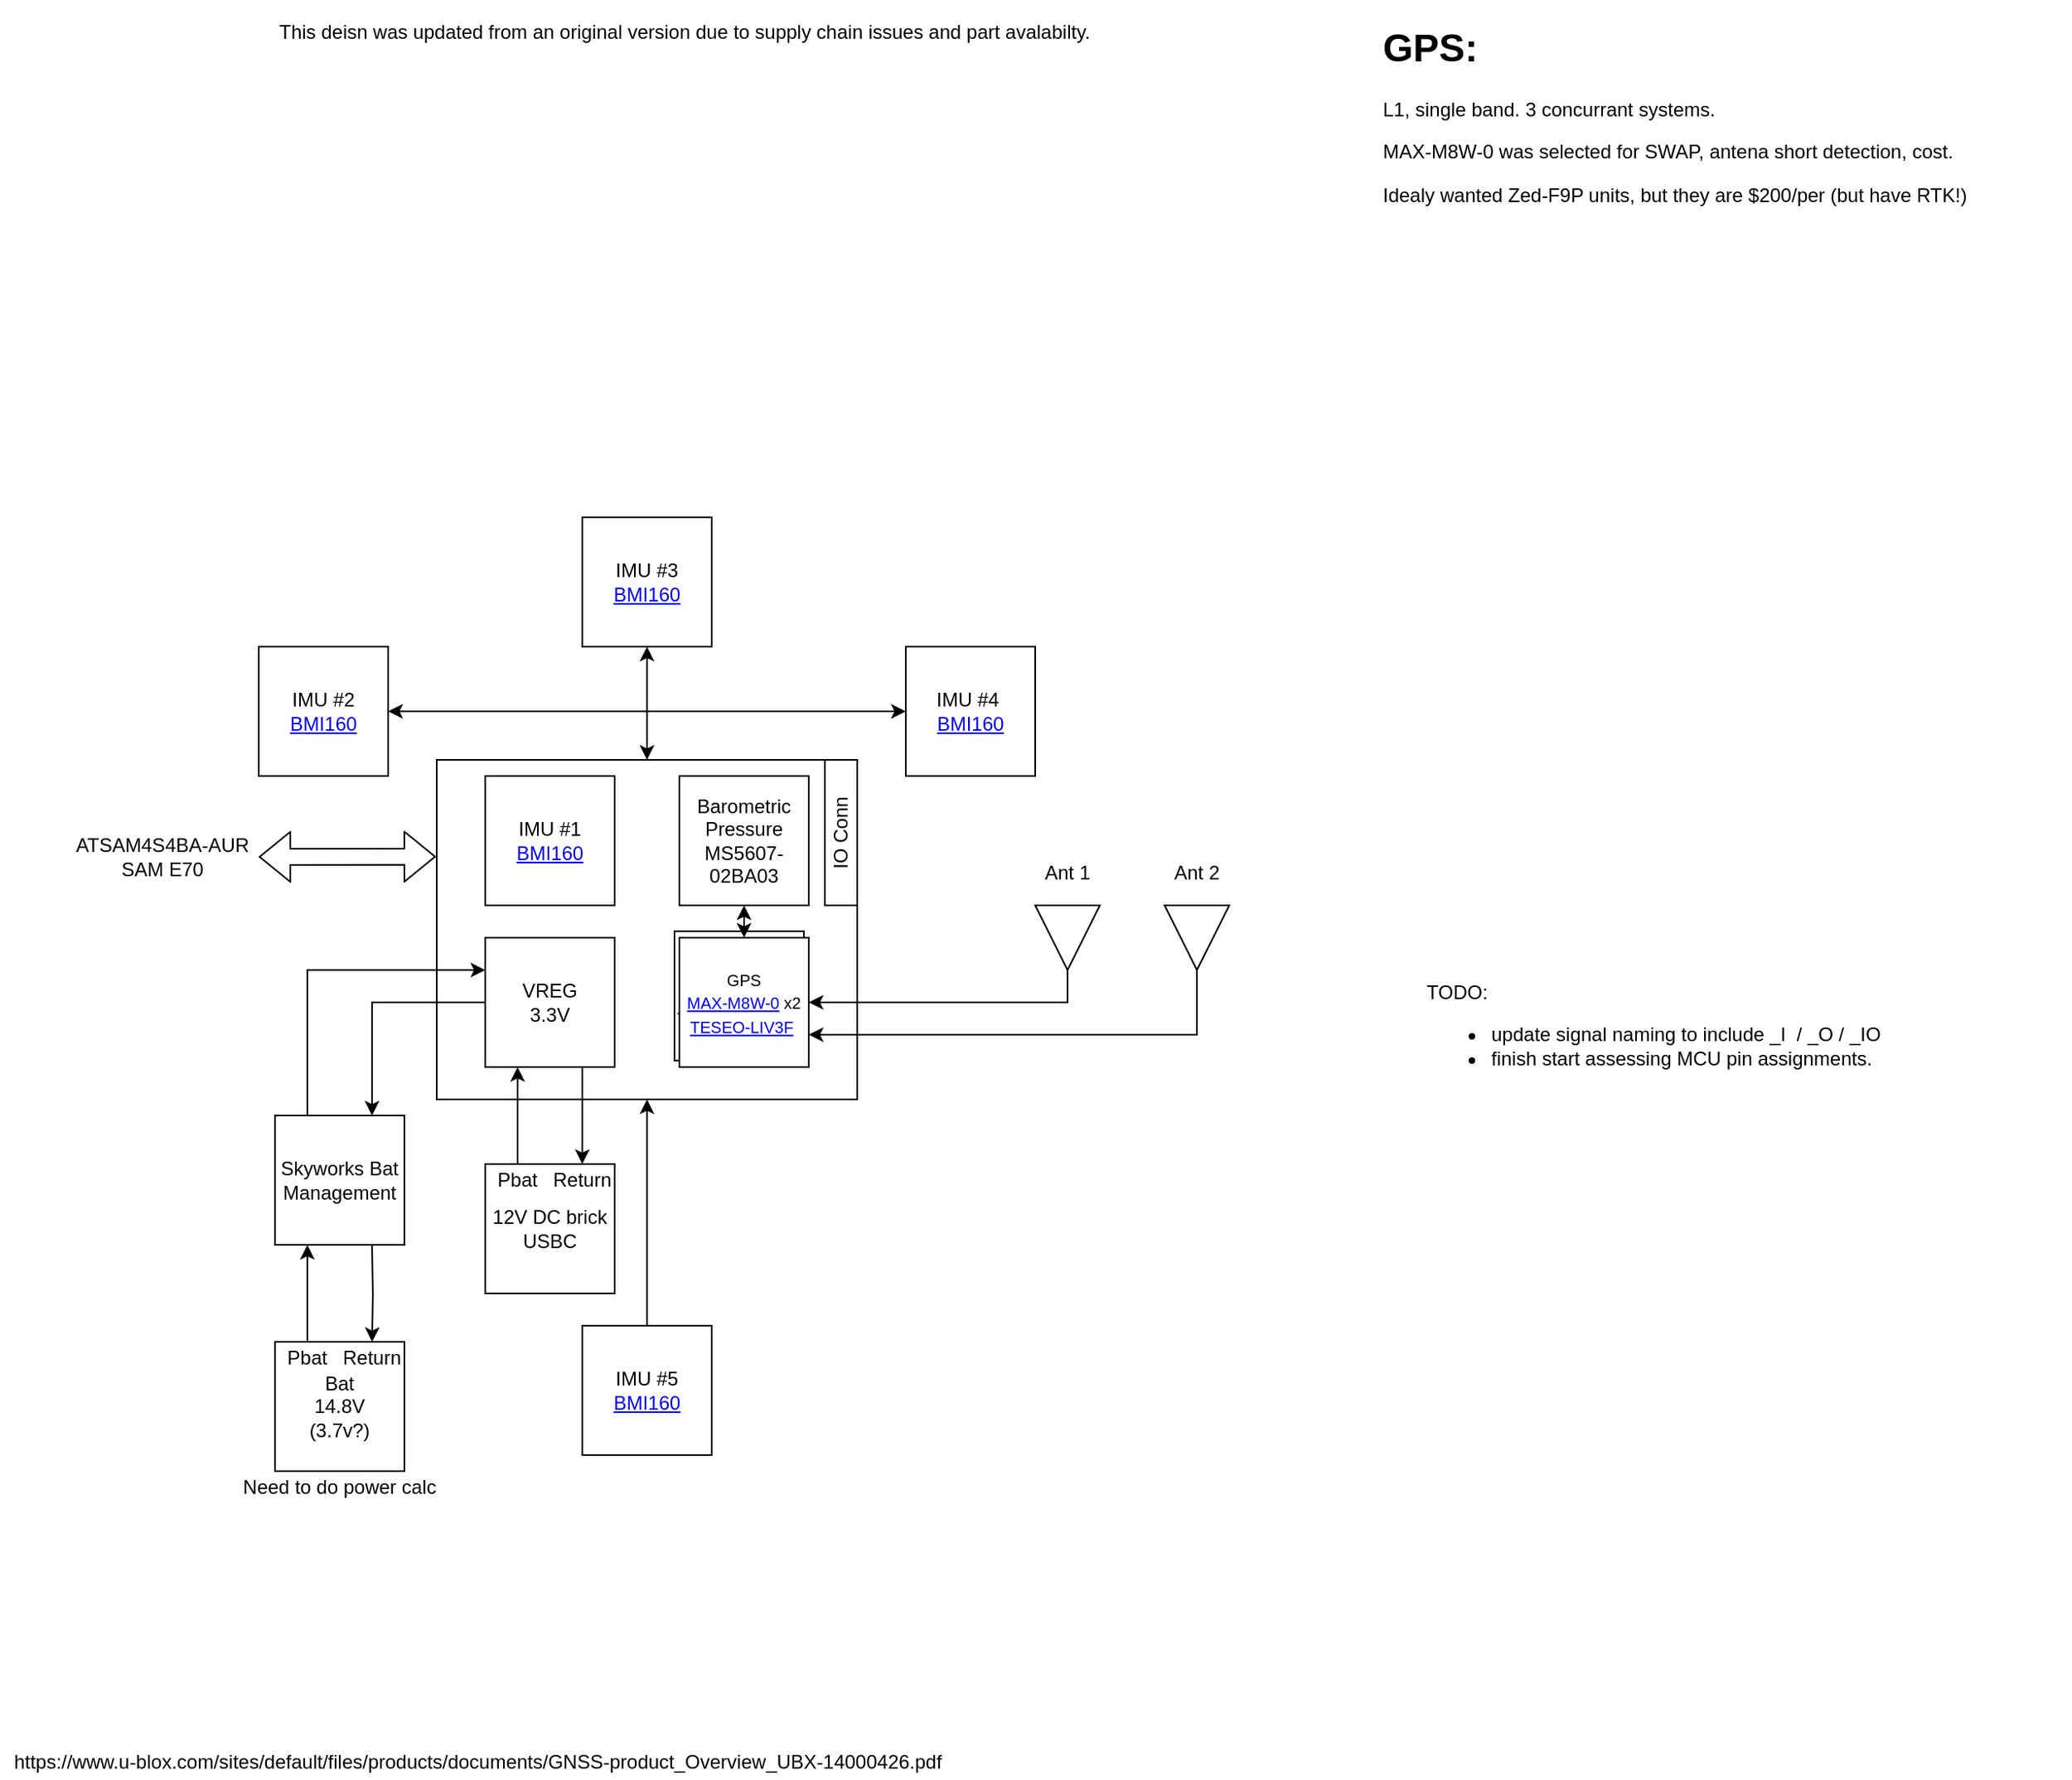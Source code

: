 <mxfile version="15.4.0" type="device" pages="9"><diagram id="IZorIqM25deDZQ3lvOUl" name="System View"><mxGraphModel dx="749" dy="666" grid="1" gridSize="10" guides="1" tooltips="1" connect="1" arrows="1" fold="1" page="1" pageScale="1" pageWidth="850" pageHeight="1100" math="0" shadow="0"><root><mxCell id="0"/><mxCell id="1" parent="0"/><mxCell id="xxXguVIDh1GRrL-BiTzq-10" value="" style="rounded=0;whiteSpace=wrap;html=1;" parent="1" vertex="1"><mxGeometry x="270" y="470" width="260" height="210" as="geometry"/></mxCell><mxCell id="0-v8ByVyCA2DvpYnEw4T-1" value="GPS&lt;br&gt;EVA-M8E-0&amp;nbsp;&lt;br&gt;TESEO-LIV3F" style="whiteSpace=wrap;html=1;aspect=fixed;" parent="1" vertex="1"><mxGeometry x="417" y="576" width="80" height="80" as="geometry"/></mxCell><mxCell id="xxXguVIDh1GRrL-BiTzq-13" style="edgeStyle=orthogonalEdgeStyle;rounded=0;orthogonalLoop=1;jettySize=auto;html=1;exitX=0.5;exitY=0;exitDx=0;exitDy=0;" parent="1" source="xxXguVIDh1GRrL-BiTzq-10" target="xxXguVIDh1GRrL-BiTzq-6" edge="1"><mxGeometry relative="1" as="geometry"/></mxCell><mxCell id="xxXguVIDh1GRrL-BiTzq-2" value="IMU #1&lt;br&gt;&lt;a href=&quot;https://www.bosch-sensortec.com/media/boschsensortec/downloads/datasheets/bst-bmi160-ds000.pdf&quot;&gt;BMI160&lt;/a&gt;" style="whiteSpace=wrap;html=1;aspect=fixed;" parent="1" vertex="1"><mxGeometry x="300" y="480" width="80" height="80" as="geometry"/></mxCell><mxCell id="xxXguVIDh1GRrL-BiTzq-5" value="IMU #3&lt;br&gt;&lt;a href=&quot;https://www.bosch-sensortec.com/media/boschsensortec/downloads/datasheets/bst-bmi160-ds000.pdf&quot;&gt;BMI160&lt;/a&gt;" style="whiteSpace=wrap;html=1;aspect=fixed;" parent="1" vertex="1"><mxGeometry x="360" y="320" width="80" height="80" as="geometry"/></mxCell><mxCell id="xxXguVIDh1GRrL-BiTzq-6" value="IMU #2&lt;br&gt;&lt;a href=&quot;https://www.bosch-sensortec.com/media/boschsensortec/downloads/datasheets/bst-bmi160-ds000.pdf&quot;&gt;BMI160&lt;/a&gt;" style="whiteSpace=wrap;html=1;aspect=fixed;" parent="1" vertex="1"><mxGeometry x="160" y="400" width="80" height="80" as="geometry"/></mxCell><mxCell id="xxXguVIDh1GRrL-BiTzq-7" value="IMU #4&amp;nbsp;&lt;br&gt;&lt;a href=&quot;https://www.bosch-sensortec.com/media/boschsensortec/downloads/datasheets/bst-bmi160-ds000.pdf&quot;&gt;BMI160&lt;/a&gt;" style="whiteSpace=wrap;html=1;aspect=fixed;" parent="1" vertex="1"><mxGeometry x="560" y="400" width="80" height="80" as="geometry"/></mxCell><mxCell id="MGwOUB75MGO-EaVqzdlj-11" style="edgeStyle=orthogonalEdgeStyle;rounded=0;orthogonalLoop=1;jettySize=auto;html=1;exitX=0.5;exitY=1;exitDx=0;exitDy=0;entryX=0.5;entryY=0;entryDx=0;entryDy=0;startArrow=classic;startFill=1;endArrow=classic;endFill=1;" parent="1" source="xxXguVIDh1GRrL-BiTzq-8" target="xxXguVIDh1GRrL-BiTzq-16" edge="1"><mxGeometry relative="1" as="geometry"/></mxCell><mxCell id="xxXguVIDh1GRrL-BiTzq-8" value="Barometric Pressure&lt;br&gt;MS5607-02BA03" style="whiteSpace=wrap;html=1;aspect=fixed;" parent="1" vertex="1"><mxGeometry x="420" y="480" width="80" height="80" as="geometry"/></mxCell><mxCell id="MGwOUB75MGO-EaVqzdlj-3" style="edgeStyle=orthogonalEdgeStyle;rounded=0;orthogonalLoop=1;jettySize=auto;html=1;exitX=0;exitY=0.5;exitDx=0;exitDy=0;startArrow=none;startFill=0;endArrow=classic;endFill=1;entryX=0.75;entryY=0;entryDx=0;entryDy=0;" parent="1" source="xxXguVIDh1GRrL-BiTzq-11" target="ENJhljBbOFvnMaoMr1_F-12" edge="1"><mxGeometry relative="1" as="geometry"><mxPoint x="240" y="680" as="targetPoint"/></mxGeometry></mxCell><mxCell id="MGwOUB75MGO-EaVqzdlj-10" style="edgeStyle=orthogonalEdgeStyle;rounded=0;orthogonalLoop=1;jettySize=auto;html=1;exitX=0.75;exitY=1;exitDx=0;exitDy=0;entryX=0.5;entryY=0;entryDx=0;entryDy=0;startArrow=none;startFill=0;endArrow=classic;endFill=1;" parent="1" source="xxXguVIDh1GRrL-BiTzq-11" target="MGwOUB75MGO-EaVqzdlj-8" edge="1"><mxGeometry relative="1" as="geometry"/></mxCell><mxCell id="xxXguVIDh1GRrL-BiTzq-11" value="VREG&lt;br&gt;3.3V&lt;br&gt;" style="whiteSpace=wrap;html=1;aspect=fixed;" parent="1" vertex="1"><mxGeometry x="300" y="580" width="80" height="80" as="geometry"/></mxCell><mxCell id="xxXguVIDh1GRrL-BiTzq-14" style="edgeStyle=orthogonalEdgeStyle;rounded=0;orthogonalLoop=1;jettySize=auto;html=1;exitX=0.5;exitY=0;exitDx=0;exitDy=0;entryX=0.5;entryY=1;entryDx=0;entryDy=0;" parent="1" source="xxXguVIDh1GRrL-BiTzq-10" target="xxXguVIDh1GRrL-BiTzq-5" edge="1"><mxGeometry relative="1" as="geometry"><mxPoint x="410" y="480" as="sourcePoint"/><mxPoint x="250" y="450" as="targetPoint"/></mxGeometry></mxCell><mxCell id="xxXguVIDh1GRrL-BiTzq-15" style="edgeStyle=orthogonalEdgeStyle;rounded=0;orthogonalLoop=1;jettySize=auto;html=1;exitX=0.5;exitY=0;exitDx=0;exitDy=0;entryX=0;entryY=0.5;entryDx=0;entryDy=0;startArrow=classic;startFill=1;" parent="1" source="xxXguVIDh1GRrL-BiTzq-10" target="xxXguVIDh1GRrL-BiTzq-7" edge="1"><mxGeometry relative="1" as="geometry"><mxPoint x="420" y="490" as="sourcePoint"/><mxPoint x="260" y="460" as="targetPoint"/></mxGeometry></mxCell><mxCell id="xrGIjxhwV1ZtrZrIh3Ck-3" style="edgeStyle=orthogonalEdgeStyle;rounded=0;orthogonalLoop=1;jettySize=auto;html=1;exitX=1;exitY=0.5;exitDx=0;exitDy=0;entryX=1;entryY=0.5;entryDx=0;entryDy=0;startArrow=classic;startFill=1;endArrow=none;endFill=0;" parent="1" source="xxXguVIDh1GRrL-BiTzq-16" target="xrGIjxhwV1ZtrZrIh3Ck-1" edge="1"><mxGeometry relative="1" as="geometry"/></mxCell><mxCell id="xrGIjxhwV1ZtrZrIh3Ck-4" style="edgeStyle=orthogonalEdgeStyle;rounded=0;orthogonalLoop=1;jettySize=auto;html=1;exitX=1;exitY=0.75;exitDx=0;exitDy=0;entryX=1;entryY=0.5;entryDx=0;entryDy=0;startArrow=classic;startFill=1;endArrow=none;endFill=0;" parent="1" source="xxXguVIDh1GRrL-BiTzq-16" target="xrGIjxhwV1ZtrZrIh3Ck-2" edge="1"><mxGeometry relative="1" as="geometry"/></mxCell><mxCell id="xxXguVIDh1GRrL-BiTzq-16" value="&lt;font style=&quot;font-size: 10px&quot;&gt;GPS&lt;br&gt;&lt;a href=&quot;https://www.u-blox.com/en/docs/UBX-16000093&quot;&gt;MAX-M8W-0&lt;/a&gt;&amp;nbsp;x2&lt;br&gt;&lt;a href=&quot;https://www.mouser.com/datasheet/2/389/dm00396647-1799158.pdf&quot;&gt;TESEO-LIV3F&lt;/a&gt;&amp;nbsp;&lt;/font&gt;" style="whiteSpace=wrap;html=1;aspect=fixed;" parent="1" vertex="1"><mxGeometry x="420" y="580" width="80" height="80" as="geometry"/></mxCell><mxCell id="xrGIjxhwV1ZtrZrIh3Ck-1" value="" style="triangle;whiteSpace=wrap;html=1;rotation=90;" parent="1" vertex="1"><mxGeometry x="640" y="560" width="40" height="40" as="geometry"/></mxCell><mxCell id="xrGIjxhwV1ZtrZrIh3Ck-2" value="" style="triangle;whiteSpace=wrap;html=1;rotation=90;" parent="1" vertex="1"><mxGeometry x="720" y="560" width="40" height="40" as="geometry"/></mxCell><mxCell id="MGwOUB75MGO-EaVqzdlj-2" style="edgeStyle=orthogonalEdgeStyle;rounded=0;orthogonalLoop=1;jettySize=auto;html=1;exitX=0.25;exitY=0;exitDx=0;exitDy=0;entryX=0;entryY=0.25;entryDx=0;entryDy=0;startArrow=none;startFill=0;endArrow=classic;endFill=1;" parent="1" source="ENJhljBbOFvnMaoMr1_F-12" target="xxXguVIDh1GRrL-BiTzq-11" edge="1"><mxGeometry relative="1" as="geometry"><mxPoint x="180" y="680" as="sourcePoint"/></mxGeometry></mxCell><mxCell id="MGwOUB75MGO-EaVqzdlj-6" value="12V DC brick&lt;br&gt;USBC" style="whiteSpace=wrap;html=1;aspect=fixed;" parent="1" vertex="1"><mxGeometry x="300" y="720" width="80" height="80" as="geometry"/></mxCell><mxCell id="MGwOUB75MGO-EaVqzdlj-9" style="edgeStyle=orthogonalEdgeStyle;rounded=0;orthogonalLoop=1;jettySize=auto;html=1;exitX=0.5;exitY=0;exitDx=0;exitDy=0;entryX=0.25;entryY=1;entryDx=0;entryDy=0;startArrow=none;startFill=0;endArrow=classic;endFill=1;" parent="1" source="MGwOUB75MGO-EaVqzdlj-7" target="xxXguVIDh1GRrL-BiTzq-11" edge="1"><mxGeometry relative="1" as="geometry"/></mxCell><mxCell id="MGwOUB75MGO-EaVqzdlj-7" value="Pbat" style="text;html=1;strokeColor=none;fillColor=none;align=center;verticalAlign=middle;whiteSpace=wrap;rounded=0;" parent="1" vertex="1"><mxGeometry x="300" y="720" width="40" height="20" as="geometry"/></mxCell><mxCell id="MGwOUB75MGO-EaVqzdlj-8" value="Return" style="text;html=1;strokeColor=none;fillColor=none;align=center;verticalAlign=middle;whiteSpace=wrap;rounded=0;" parent="1" vertex="1"><mxGeometry x="340" y="720" width="40" height="20" as="geometry"/></mxCell><mxCell id="MGwOUB75MGO-EaVqzdlj-19" value="IO Conn" style="rounded=0;whiteSpace=wrap;html=1;rotation=-90;" parent="1" vertex="1"><mxGeometry x="475" y="505" width="90" height="20" as="geometry"/></mxCell><mxCell id="ENJhljBbOFvnMaoMr1_F-1" value="" style="shape=flexArrow;endArrow=classic;startArrow=classic;html=1;entryX=-0.002;entryY=0.285;entryDx=0;entryDy=0;entryPerimeter=0;" parent="1" target="xxXguVIDh1GRrL-BiTzq-10" edge="1"><mxGeometry width="50" height="50" relative="1" as="geometry"><mxPoint x="160" y="530" as="sourcePoint"/><mxPoint x="230" y="520" as="targetPoint"/></mxGeometry></mxCell><mxCell id="ENJhljBbOFvnMaoMr1_F-4" value="Ant 1" style="text;html=1;strokeColor=none;fillColor=none;align=center;verticalAlign=middle;whiteSpace=wrap;rounded=0;" parent="1" vertex="1"><mxGeometry x="610" y="520" width="100" height="40" as="geometry"/></mxCell><mxCell id="ENJhljBbOFvnMaoMr1_F-5" value="Ant 2" style="text;html=1;strokeColor=none;fillColor=none;align=center;verticalAlign=middle;whiteSpace=wrap;rounded=0;" parent="1" vertex="1"><mxGeometry x="690" y="520" width="100" height="40" as="geometry"/></mxCell><mxCell id="ENJhljBbOFvnMaoMr1_F-9" value="Bat&lt;br&gt;14.8V&lt;br&gt;(3.7v?)" style="whiteSpace=wrap;html=1;aspect=fixed;" parent="1" vertex="1"><mxGeometry x="170" y="830" width="80" height="80" as="geometry"/></mxCell><mxCell id="ENJhljBbOFvnMaoMr1_F-10" value="Pbat" style="text;html=1;strokeColor=none;fillColor=none;align=center;verticalAlign=middle;whiteSpace=wrap;rounded=0;" parent="1" vertex="1"><mxGeometry x="170" y="830" width="40" height="20" as="geometry"/></mxCell><mxCell id="ENJhljBbOFvnMaoMr1_F-11" value="Return" style="text;html=1;strokeColor=none;fillColor=none;align=center;verticalAlign=middle;whiteSpace=wrap;rounded=0;" parent="1" vertex="1"><mxGeometry x="210" y="830" width="40" height="20" as="geometry"/></mxCell><mxCell id="ENJhljBbOFvnMaoMr1_F-12" value="Skyworks Bat Management" style="whiteSpace=wrap;html=1;aspect=fixed;" parent="1" vertex="1"><mxGeometry x="170" y="690" width="80" height="80" as="geometry"/></mxCell><mxCell id="ENJhljBbOFvnMaoMr1_F-13" style="edgeStyle=orthogonalEdgeStyle;rounded=0;orthogonalLoop=1;jettySize=auto;html=1;exitX=0.5;exitY=0;exitDx=0;exitDy=0;startArrow=none;startFill=0;endArrow=classic;endFill=1;entryX=0.25;entryY=1;entryDx=0;entryDy=0;" parent="1" source="ENJhljBbOFvnMaoMr1_F-10" target="ENJhljBbOFvnMaoMr1_F-12" edge="1"><mxGeometry relative="1" as="geometry"><mxPoint x="330" y="810" as="sourcePoint"/><mxPoint x="330" y="760" as="targetPoint"/></mxGeometry></mxCell><mxCell id="ENJhljBbOFvnMaoMr1_F-14" style="edgeStyle=orthogonalEdgeStyle;rounded=0;orthogonalLoop=1;jettySize=auto;html=1;startArrow=none;startFill=0;endArrow=classic;endFill=1;entryX=0.5;entryY=0;entryDx=0;entryDy=0;" parent="1" target="ENJhljBbOFvnMaoMr1_F-11" edge="1"><mxGeometry relative="1" as="geometry"><mxPoint x="230" y="770" as="sourcePoint"/><mxPoint x="200" y="780" as="targetPoint"/></mxGeometry></mxCell><mxCell id="ENJhljBbOFvnMaoMr1_F-15" value="IMU #5&lt;br&gt;&lt;a href=&quot;https://www.bosch-sensortec.com/media/boschsensortec/downloads/datasheets/bst-bmi160-ds000.pdf&quot;&gt;BMI160&lt;/a&gt;" style="whiteSpace=wrap;html=1;aspect=fixed;" parent="1" vertex="1"><mxGeometry x="360" y="820" width="80" height="80" as="geometry"/></mxCell><mxCell id="ENJhljBbOFvnMaoMr1_F-16" style="edgeStyle=orthogonalEdgeStyle;rounded=0;orthogonalLoop=1;jettySize=auto;html=1;exitX=0.5;exitY=0;exitDx=0;exitDy=0;entryX=0.5;entryY=1;entryDx=0;entryDy=0;" parent="1" source="ENJhljBbOFvnMaoMr1_F-15" target="xxXguVIDh1GRrL-BiTzq-10" edge="1"><mxGeometry relative="1" as="geometry"><mxPoint x="410" y="480" as="sourcePoint"/><mxPoint x="410" y="410" as="targetPoint"/></mxGeometry></mxCell><mxCell id="9Y6bCg4PbsNlcvGJDh9J-2" value="ATSAM4S4BA-AUR&lt;br&gt;SAM E70" style="text;html=1;align=center;verticalAlign=middle;resizable=0;points=[];autosize=1;strokeColor=none;fillColor=none;" parent="1" vertex="1"><mxGeometry x="40" y="515" width="120" height="30" as="geometry"/></mxCell><mxCell id="9mymngVuIV71hO3pxU6k-1" value="https://www.u-blox.com/sites/default/files/products/documents/GNSS-product_Overview_UBX-14000426.pdf" style="text;html=1;align=center;verticalAlign=middle;resizable=0;points=[];autosize=1;strokeColor=none;fillColor=none;" parent="1" vertex="1"><mxGeometry y="1080" width="590" height="20" as="geometry"/></mxCell><mxCell id="9mymngVuIV71hO3pxU6k-2" value="&lt;h1&gt;GPS:&lt;/h1&gt;&lt;p&gt;L1, single band. 3 concurrant systems.&amp;nbsp;&lt;/p&gt;&lt;p&gt;MAX-M8W-0 was selected for SWAP, antena short detection, cost.&lt;/p&gt;&lt;p&gt;Idealy wanted Zed-F9P units, but they are $200/per (but have RTK!)&lt;/p&gt;&lt;p&gt;&lt;br&gt;&lt;/p&gt;&lt;p&gt;&lt;br&gt;&lt;/p&gt;" style="text;html=1;strokeColor=none;fillColor=none;spacing=5;spacingTop=-20;whiteSpace=wrap;overflow=hidden;rounded=0;" parent="1" vertex="1"><mxGeometry x="850" y="10" width="390" height="130" as="geometry"/></mxCell><mxCell id="9mymngVuIV71hO3pxU6k-3" value="This deisn was updated from an original version due to supply chain issues and part avalabilty.&amp;nbsp;" style="text;html=1;strokeColor=none;fillColor=none;align=center;verticalAlign=middle;whiteSpace=wrap;rounded=0;" parent="1" vertex="1"><mxGeometry y="10" width="850" height="20" as="geometry"/></mxCell><mxCell id="FPYxribEfyaUdeFiGm3--1" value="Need to do power calc" style="text;html=1;strokeColor=none;fillColor=none;align=center;verticalAlign=middle;whiteSpace=wrap;rounded=0;" parent="1" vertex="1"><mxGeometry x="140" y="910" width="140" height="20" as="geometry"/></mxCell><mxCell id="-BUs3Z7ieUcQ7Kb2_iTO-2" value="TODO:&lt;br&gt;&lt;ul&gt;&lt;li&gt;update signal naming to include _I&amp;nbsp; / _O / _IO&amp;nbsp;&lt;/li&gt;&lt;li&gt;finish start assessing MCU pin assignments.&lt;/li&gt;&lt;/ul&gt;" style="text;html=1;strokeColor=none;fillColor=none;align=left;verticalAlign=top;whiteSpace=wrap;rounded=0;" parent="1" vertex="1"><mxGeometry x="880" y="600" width="400" height="320" as="geometry"/></mxCell></root></mxGraphModel></diagram><diagram id="ps5nEwWmUttqxceOaxnJ" name="Data"><mxGraphModel dx="1086" dy="966" grid="1" gridSize="10" guides="1" tooltips="1" connect="1" arrows="1" fold="1" page="1" pageScale="1" pageWidth="850" pageHeight="1100" math="0" shadow="0"><root><mxCell id="v1FO1M_A6jnHMVgYyhKO-0"/><mxCell id="v1FO1M_A6jnHMVgYyhKO-1" parent="v1FO1M_A6jnHMVgYyhKO-0"/><mxCell id="jNkFL1RaSMD0pB1kwJLM-7" value="&lt;span&gt;GPS&amp;nbsp;&lt;/span&gt;&lt;br&gt;&lt;span style=&quot;text-align: right&quot;&gt;NEO-M8P-2&lt;/span&gt;" style="rounded=0;whiteSpace=wrap;html=1;align=center;" parent="v1FO1M_A6jnHMVgYyhKO-1" vertex="1"><mxGeometry x="260" y="130" width="400" height="150" as="geometry"/></mxCell><mxCell id="PyAS-prGSM-YNhCS77ea-4" value="IMU #1&lt;br&gt;BMI090L" style="whiteSpace=wrap;html=1;aspect=fixed;" parent="v1FO1M_A6jnHMVgYyhKO-1" vertex="1"><mxGeometry x="40" y="360" width="160" height="160" as="geometry"/></mxCell><mxCell id="PyAS-prGSM-YNhCS77ea-6" value="IMU #1&lt;br&gt;BMI090L" style="whiteSpace=wrap;html=1;aspect=fixed;" parent="v1FO1M_A6jnHMVgYyhKO-1" vertex="1"><mxGeometry x="50" y="370" width="160" height="160" as="geometry"/></mxCell><mxCell id="PyAS-prGSM-YNhCS77ea-7" value="IMU #1&lt;br&gt;BMI090L" style="whiteSpace=wrap;html=1;aspect=fixed;" parent="v1FO1M_A6jnHMVgYyhKO-1" vertex="1"><mxGeometry x="60" y="380" width="160" height="160" as="geometry"/></mxCell><mxCell id="PyAS-prGSM-YNhCS77ea-8" value="IMU #1&lt;br&gt;BMI090L" style="whiteSpace=wrap;html=1;aspect=fixed;" parent="v1FO1M_A6jnHMVgYyhKO-1" vertex="1"><mxGeometry x="70" y="390" width="160" height="160" as="geometry"/></mxCell><mxCell id="v1FO1M_A6jnHMVgYyhKO-2" value="IMU #1&lt;br&gt;BMI160" style="whiteSpace=wrap;html=1;aspect=fixed;" parent="v1FO1M_A6jnHMVgYyhKO-1" vertex="1"><mxGeometry x="80" y="400" width="160" height="160" as="geometry"/></mxCell><mxCell id="v1FO1M_A6jnHMVgYyhKO-3" value="MCU" style="whiteSpace=wrap;html=1;aspect=fixed;" parent="v1FO1M_A6jnHMVgYyhKO-1" vertex="1"><mxGeometry x="380" y="400" width="160" height="160" as="geometry"/></mxCell><mxCell id="PyAS-prGSM-YNhCS77ea-9" value="BMP390L" style="whiteSpace=wrap;html=1;aspect=fixed;" parent="v1FO1M_A6jnHMVgYyhKO-1" vertex="1"><mxGeometry x="680" y="400" width="160" height="160" as="geometry"/></mxCell><mxCell id="hWQMtTRB16KoyUS8UHI2-0" style="edgeStyle=orthogonalEdgeStyle;rounded=0;orthogonalLoop=1;jettySize=auto;html=1;exitX=0.811;exitY=1.004;exitDx=0;exitDy=0;startArrow=classic;startFill=1;endArrow=none;endFill=0;exitPerimeter=0;entryX=0.5;entryY=0;entryDx=0;entryDy=0;" parent="v1FO1M_A6jnHMVgYyhKO-1" source="v1FO1M_A6jnHMVgYyhKO-3" target="hWQMtTRB16KoyUS8UHI2-18" edge="1"><mxGeometry relative="1" as="geometry"><mxPoint x="470" y="570" as="sourcePoint"/><mxPoint x="510" y="720" as="targetPoint"/><Array as="points"><mxPoint x="510" y="700"/><mxPoint x="480" y="700"/></Array></mxGeometry></mxCell><mxCell id="hWQMtTRB16KoyUS8UHI2-10" value="TX" style="text;html=1;strokeColor=none;fillColor=none;align=center;verticalAlign=middle;whiteSpace=wrap;rounded=0;" parent="v1FO1M_A6jnHMVgYyhKO-1" vertex="1"><mxGeometry x="380" y="540" width="20" height="20" as="geometry"/></mxCell><mxCell id="hWQMtTRB16KoyUS8UHI2-11" value="RX" style="text;html=1;strokeColor=none;fillColor=none;align=center;verticalAlign=middle;whiteSpace=wrap;rounded=0;" parent="v1FO1M_A6jnHMVgYyhKO-1" vertex="1"><mxGeometry x="410" y="540" width="20" height="20" as="geometry"/></mxCell><mxCell id="hWQMtTRB16KoyUS8UHI2-12" value="UART" style="text;html=1;strokeColor=none;fillColor=none;align=center;verticalAlign=middle;whiteSpace=wrap;rounded=0;" parent="v1FO1M_A6jnHMVgYyhKO-1" vertex="1"><mxGeometry x="390" y="530" width="30" height="10" as="geometry"/></mxCell><mxCell id="hWQMtTRB16KoyUS8UHI2-15" value="SCL&amp;nbsp; SDA" style="text;html=1;strokeColor=none;fillColor=none;align=center;verticalAlign=middle;whiteSpace=wrap;rounded=0;" parent="v1FO1M_A6jnHMVgYyhKO-1" vertex="1"><mxGeometry x="430" y="540" width="60" height="20" as="geometry"/></mxCell><mxCell id="hWQMtTRB16KoyUS8UHI2-16" value="I2C" style="text;html=1;strokeColor=none;fillColor=none;align=center;verticalAlign=middle;whiteSpace=wrap;rounded=0;" parent="v1FO1M_A6jnHMVgYyhKO-1" vertex="1"><mxGeometry x="445" y="530" width="30" height="10" as="geometry"/></mxCell><mxCell id="hWQMtTRB16KoyUS8UHI2-19" value="1PPS" style="text;html=1;strokeColor=none;fillColor=none;align=center;verticalAlign=middle;whiteSpace=wrap;rounded=0;" parent="v1FO1M_A6jnHMVgYyhKO-1" vertex="1"><mxGeometry x="490" y="545" width="40" height="10" as="geometry"/></mxCell><mxCell id="hWQMtTRB16KoyUS8UHI2-21" value="&lt;span&gt;GPS&amp;nbsp;&lt;/span&gt;&lt;br&gt;&lt;span&gt;TESEO-LIV3F&lt;/span&gt;" style="rounded=0;whiteSpace=wrap;html=1;align=center;" parent="v1FO1M_A6jnHMVgYyhKO-1" vertex="1"><mxGeometry x="260" y="730" width="400" height="150" as="geometry"/></mxCell><mxCell id="hWQMtTRB16KoyUS8UHI2-37" style="edgeStyle=orthogonalEdgeStyle;rounded=0;orthogonalLoop=1;jettySize=auto;html=1;exitX=1;exitY=0.5;exitDx=0;exitDy=0;entryX=0.5;entryY=0;entryDx=0;entryDy=0;startArrow=none;startFill=0;endArrow=none;endFill=0;" parent="v1FO1M_A6jnHMVgYyhKO-1" source="hWQMtTRB16KoyUS8UHI2-26" target="hWQMtTRB16KoyUS8UHI2-33" edge="1"><mxGeometry relative="1" as="geometry"/></mxCell><mxCell id="hWQMtTRB16KoyUS8UHI2-26" value="INT0" style="text;html=1;strokeColor=none;fillColor=none;align=center;verticalAlign=middle;whiteSpace=wrap;rounded=0;" parent="v1FO1M_A6jnHMVgYyhKO-1" vertex="1"><mxGeometry x="200" y="410" width="40" height="20" as="geometry"/></mxCell><mxCell id="hWQMtTRB16KoyUS8UHI2-36" style="edgeStyle=orthogonalEdgeStyle;rounded=0;orthogonalLoop=1;jettySize=auto;html=1;exitX=1;exitY=0.5;exitDx=0;exitDy=0;entryX=0.5;entryY=0;entryDx=0;entryDy=0;startArrow=none;startFill=0;endArrow=none;endFill=0;" parent="v1FO1M_A6jnHMVgYyhKO-1" source="hWQMtTRB16KoyUS8UHI2-27" target="hWQMtTRB16KoyUS8UHI2-30" edge="1"><mxGeometry relative="1" as="geometry"/></mxCell><mxCell id="hWQMtTRB16KoyUS8UHI2-27" value="INT1" style="text;html=1;strokeColor=none;fillColor=none;align=center;verticalAlign=middle;whiteSpace=wrap;rounded=0;" parent="v1FO1M_A6jnHMVgYyhKO-1" vertex="1"><mxGeometry x="200" y="430" width="40" height="20" as="geometry"/></mxCell><mxCell id="hWQMtTRB16KoyUS8UHI2-35" style="edgeStyle=orthogonalEdgeStyle;rounded=0;orthogonalLoop=1;jettySize=auto;html=1;exitX=1;exitY=0.5;exitDx=0;exitDy=0;entryX=0.5;entryY=0;entryDx=0;entryDy=0;startArrow=none;startFill=0;endArrow=none;endFill=0;" parent="v1FO1M_A6jnHMVgYyhKO-1" source="hWQMtTRB16KoyUS8UHI2-28" target="hWQMtTRB16KoyUS8UHI2-32" edge="1"><mxGeometry relative="1" as="geometry"/></mxCell><mxCell id="hWQMtTRB16KoyUS8UHI2-28" value="INT2" style="text;html=1;strokeColor=none;fillColor=none;align=center;verticalAlign=middle;whiteSpace=wrap;rounded=0;" parent="v1FO1M_A6jnHMVgYyhKO-1" vertex="1"><mxGeometry x="200" y="510" width="40" height="20" as="geometry"/></mxCell><mxCell id="hWQMtTRB16KoyUS8UHI2-34" style="edgeStyle=orthogonalEdgeStyle;rounded=0;orthogonalLoop=1;jettySize=auto;html=1;exitX=1;exitY=0.5;exitDx=0;exitDy=0;entryX=0.5;entryY=0;entryDx=0;entryDy=0;startArrow=none;startFill=0;endArrow=none;endFill=0;" parent="v1FO1M_A6jnHMVgYyhKO-1" source="hWQMtTRB16KoyUS8UHI2-29" target="hWQMtTRB16KoyUS8UHI2-31" edge="1"><mxGeometry relative="1" as="geometry"/></mxCell><mxCell id="hWQMtTRB16KoyUS8UHI2-29" value="INT3" style="text;html=1;strokeColor=none;fillColor=none;align=center;verticalAlign=middle;whiteSpace=wrap;rounded=0;" parent="v1FO1M_A6jnHMVgYyhKO-1" vertex="1"><mxGeometry x="200" y="530" width="40" height="20" as="geometry"/></mxCell><mxCell id="hWQMtTRB16KoyUS8UHI2-30" value="" style="ellipse;whiteSpace=wrap;html=1;aspect=fixed;align=center;" parent="v1FO1M_A6jnHMVgYyhKO-1" vertex="1"><mxGeometry x="255" y="445" width="10" height="10" as="geometry"/></mxCell><mxCell id="hWQMtTRB16KoyUS8UHI2-31" value="" style="ellipse;whiteSpace=wrap;html=1;aspect=fixed;align=center;" parent="v1FO1M_A6jnHMVgYyhKO-1" vertex="1"><mxGeometry x="255" y="545" width="10" height="10" as="geometry"/></mxCell><mxCell id="hWQMtTRB16KoyUS8UHI2-32" value="" style="ellipse;whiteSpace=wrap;html=1;aspect=fixed;align=center;" parent="v1FO1M_A6jnHMVgYyhKO-1" vertex="1"><mxGeometry x="255" y="525" width="10" height="10" as="geometry"/></mxCell><mxCell id="hWQMtTRB16KoyUS8UHI2-33" value="" style="ellipse;whiteSpace=wrap;html=1;aspect=fixed;align=center;" parent="v1FO1M_A6jnHMVgYyhKO-1" vertex="1"><mxGeometry x="255" y="425" width="10" height="10" as="geometry"/></mxCell><mxCell id="hWQMtTRB16KoyUS8UHI2-1" value="RX" style="text;html=1;strokeColor=none;fillColor=none;align=center;verticalAlign=middle;whiteSpace=wrap;rounded=0;" parent="v1FO1M_A6jnHMVgYyhKO-1" vertex="1"><mxGeometry x="260" y="730" width="40" height="20" as="geometry"/></mxCell><mxCell id="hWQMtTRB16KoyUS8UHI2-5" value="TX" style="text;html=1;strokeColor=none;fillColor=none;align=center;verticalAlign=middle;whiteSpace=wrap;rounded=0;" parent="v1FO1M_A6jnHMVgYyhKO-1" vertex="1"><mxGeometry x="300" y="730" width="40" height="20" as="geometry"/></mxCell><mxCell id="hWQMtTRB16KoyUS8UHI2-13" value="UART" style="text;html=1;strokeColor=none;fillColor=none;align=center;verticalAlign=middle;whiteSpace=wrap;rounded=0;" parent="v1FO1M_A6jnHMVgYyhKO-1" vertex="1"><mxGeometry x="285" y="750" width="30" height="20" as="geometry"/></mxCell><mxCell id="hWQMtTRB16KoyUS8UHI2-14" value="I2C" style="text;html=1;strokeColor=none;fillColor=none;align=center;verticalAlign=middle;whiteSpace=wrap;rounded=0;" parent="v1FO1M_A6jnHMVgYyhKO-1" vertex="1"><mxGeometry x="385" y="750" width="30" height="20" as="geometry"/></mxCell><mxCell id="hWQMtTRB16KoyUS8UHI2-18" value="1PPS" style="text;html=1;strokeColor=none;fillColor=none;align=center;verticalAlign=middle;whiteSpace=wrap;rounded=0;" parent="v1FO1M_A6jnHMVgYyhKO-1" vertex="1"><mxGeometry x="460" y="730" width="40" height="20" as="geometry"/></mxCell><mxCell id="hWQMtTRB16KoyUS8UHI2-22" value="SCL" style="text;html=1;strokeColor=none;fillColor=none;align=center;verticalAlign=middle;whiteSpace=wrap;rounded=0;" parent="v1FO1M_A6jnHMVgYyhKO-1" vertex="1"><mxGeometry x="360" y="730" width="40" height="20" as="geometry"/></mxCell><mxCell id="hWQMtTRB16KoyUS8UHI2-23" value="SDA" style="text;html=1;strokeColor=none;fillColor=none;align=center;verticalAlign=middle;whiteSpace=wrap;rounded=0;" parent="v1FO1M_A6jnHMVgYyhKO-1" vertex="1"><mxGeometry x="405" y="730" width="35" height="20" as="geometry"/></mxCell><mxCell id="BprbUGb05CjnX7A1cJs3-5" style="edgeStyle=orthogonalEdgeStyle;rounded=0;orthogonalLoop=1;jettySize=auto;html=1;exitX=0.5;exitY=0;exitDx=0;exitDy=0;entryX=1;entryY=0.5;entryDx=0;entryDy=0;entryPerimeter=0;startArrow=classic;startFill=1;endArrow=none;endFill=0;fontSize=12;" parent="v1FO1M_A6jnHMVgYyhKO-1" source="hWQMtTRB16KoyUS8UHI2-25" target="BprbUGb05CjnX7A1cJs3-1" edge="1"><mxGeometry relative="1" as="geometry"><Array as="points"><mxPoint x="620" y="670"/><mxPoint x="600" y="670"/></Array></mxGeometry></mxCell><mxCell id="hWQMtTRB16KoyUS8UHI2-25" value="nReset" style="text;html=1;strokeColor=none;fillColor=none;align=center;verticalAlign=middle;whiteSpace=wrap;rounded=0;" parent="v1FO1M_A6jnHMVgYyhKO-1" vertex="1"><mxGeometry x="600" y="730" width="40" height="30" as="geometry"/></mxCell><mxCell id="zir5Nn8zczfPgBuQf9HQ-0" style="edgeStyle=orthogonalEdgeStyle;rounded=0;orthogonalLoop=1;jettySize=auto;html=1;exitX=0.75;exitY=1;exitDx=0;exitDy=0;startArrow=classic;startFill=1;endArrow=classic;endFill=1;entryX=0.5;entryY=0;entryDx=0;entryDy=0;" parent="v1FO1M_A6jnHMVgYyhKO-1" source="hWQMtTRB16KoyUS8UHI2-15" target="hWQMtTRB16KoyUS8UHI2-23" edge="1"><mxGeometry relative="1" as="geometry"><mxPoint x="519.76" y="570.64" as="sourcePoint"/><mxPoint x="370" y="700" as="targetPoint"/><Array as="points"><mxPoint x="475" y="680"/><mxPoint x="423" y="680"/><mxPoint x="423" y="730"/></Array></mxGeometry></mxCell><mxCell id="zir5Nn8zczfPgBuQf9HQ-1" style="edgeStyle=orthogonalEdgeStyle;rounded=0;orthogonalLoop=1;jettySize=auto;html=1;exitX=0.25;exitY=1;exitDx=0;exitDy=0;startArrow=classic;startFill=1;endArrow=classic;endFill=1;entryX=0.5;entryY=0;entryDx=0;entryDy=0;" parent="v1FO1M_A6jnHMVgYyhKO-1" source="hWQMtTRB16KoyUS8UHI2-15" target="hWQMtTRB16KoyUS8UHI2-22" edge="1"><mxGeometry relative="1" as="geometry"><mxPoint x="485" y="570" as="sourcePoint"/><mxPoint x="425" y="740" as="targetPoint"/><Array as="points"><mxPoint x="445" y="660"/><mxPoint x="380" y="660"/></Array></mxGeometry></mxCell><mxCell id="zir5Nn8zczfPgBuQf9HQ-2" style="edgeStyle=orthogonalEdgeStyle;rounded=0;orthogonalLoop=1;jettySize=auto;html=1;exitX=0.5;exitY=1;exitDx=0;exitDy=0;startArrow=classic;startFill=1;endArrow=none;endFill=0;entryX=0.5;entryY=0;entryDx=0;entryDy=0;" parent="v1FO1M_A6jnHMVgYyhKO-1" source="hWQMtTRB16KoyUS8UHI2-11" target="hWQMtTRB16KoyUS8UHI2-5" edge="1"><mxGeometry relative="1" as="geometry"><mxPoint x="455" y="570" as="sourcePoint"/><mxPoint x="395" y="740" as="targetPoint"/><Array as="points"><mxPoint x="420" y="630"/><mxPoint x="320" y="630"/></Array></mxGeometry></mxCell><mxCell id="zir5Nn8zczfPgBuQf9HQ-3" style="edgeStyle=orthogonalEdgeStyle;rounded=0;orthogonalLoop=1;jettySize=auto;html=1;exitX=0.5;exitY=1;exitDx=0;exitDy=0;startArrow=none;startFill=0;endArrow=classic;endFill=1;entryX=0.5;entryY=0;entryDx=0;entryDy=0;" parent="v1FO1M_A6jnHMVgYyhKO-1" source="hWQMtTRB16KoyUS8UHI2-10" target="hWQMtTRB16KoyUS8UHI2-1" edge="1"><mxGeometry relative="1" as="geometry"><mxPoint x="430" y="570" as="sourcePoint"/><mxPoint x="325.029" y="740" as="targetPoint"/><Array as="points"><mxPoint x="390" y="610"/><mxPoint x="280" y="610"/></Array></mxGeometry></mxCell><mxCell id="tNwdNBOZc-O9gHmROM5f-12" style="edgeStyle=orthogonalEdgeStyle;rounded=0;orthogonalLoop=1;jettySize=auto;html=1;exitX=1;exitY=0.5;exitDx=0;exitDy=0;startArrow=none;startFill=0;endArrow=classic;endFill=1;entryX=0;entryY=0.5;entryDx=0;entryDy=0;entryPerimeter=0;" parent="v1FO1M_A6jnHMVgYyhKO-1" source="tNwdNBOZc-O9gHmROM5f-9" target="BprbUGb05CjnX7A1cJs3-0" edge="1"><mxGeometry relative="1" as="geometry"><mxPoint x="570" y="600" as="targetPoint"/><Array as="points"><mxPoint x="550" y="520"/><mxPoint x="550" y="645"/></Array></mxGeometry></mxCell><mxCell id="tNwdNBOZc-O9gHmROM5f-9" value="GPIO1" style="text;html=1;strokeColor=none;fillColor=none;align=center;verticalAlign=middle;whiteSpace=wrap;rounded=0;" parent="v1FO1M_A6jnHMVgYyhKO-1" vertex="1"><mxGeometry x="500" y="510" width="40" height="20" as="geometry"/></mxCell><mxCell id="BprbUGb05CjnX7A1cJs3-0" value="" style="verticalLabelPosition=bottom;shadow=0;dashed=0;align=center;html=1;verticalAlign=top;shape=mxgraph.electrical.transistors.pmos;pointerEvents=1;fontSize=12;rotation=0;" parent="v1FO1M_A6jnHMVgYyhKO-1" vertex="1"><mxGeometry x="565" y="620" width="38" height="50" as="geometry"/></mxCell><mxCell id="BprbUGb05CjnX7A1cJs3-1" value="" style="pointerEvents=1;verticalLabelPosition=bottom;shadow=0;dashed=0;align=center;html=1;verticalAlign=top;shape=mxgraph.electrical.resistors.resistor_2;rotation=-90;" parent="v1FO1M_A6jnHMVgYyhKO-1" vertex="1"><mxGeometry x="580" y="690.5" width="40" height="11" as="geometry"/></mxCell><mxCell id="BprbUGb05CjnX7A1cJs3-2" value="10K ohm" style="text;html=1;strokeColor=none;fillColor=none;align=right;verticalAlign=middle;whiteSpace=wrap;rounded=0;" parent="v1FO1M_A6jnHMVgYyhKO-1" vertex="1"><mxGeometry x="530" y="690" width="60" height="10" as="geometry"/></mxCell><mxCell id="BprbUGb05CjnX7A1cJs3-3" value="&lt;font style=&quot;font-size: 12px&quot;&gt;3V3&lt;/font&gt;" style="verticalLabelPosition=top;verticalAlign=bottom;shape=mxgraph.electrical.signal_sources.vdd;shadow=0;dashed=0;align=center;strokeWidth=1;fontSize=24;html=1;flipV=1;" parent="v1FO1M_A6jnHMVgYyhKO-1" vertex="1"><mxGeometry x="590" y="610" width="20" height="10" as="geometry"/></mxCell><mxCell id="BprbUGb05CjnX7A1cJs3-4" value="" style="pointerEvents=1;verticalLabelPosition=bottom;shadow=0;dashed=0;align=center;html=1;verticalAlign=top;shape=mxgraph.electrical.signal_sources.signal_ground;" parent="v1FO1M_A6jnHMVgYyhKO-1" vertex="1"><mxGeometry x="595" y="715.5" width="10" height="10" as="geometry"/></mxCell><mxCell id="etZcjVB69R7oVBgvyQp2-8" style="edgeStyle=orthogonalEdgeStyle;rounded=0;orthogonalLoop=1;jettySize=auto;html=1;exitX=0;exitY=0.5;exitDx=0;exitDy=0;entryX=1;entryY=0.5;entryDx=0;entryDy=0;startArrow=classic;startFill=1;endArrow=classic;endFill=1;fontSize=12;" parent="v1FO1M_A6jnHMVgYyhKO-1" source="etZcjVB69R7oVBgvyQp2-0" edge="1"><mxGeometry relative="1" as="geometry"><mxPoint x="540" y="470" as="targetPoint"/></mxGeometry></mxCell><mxCell id="etZcjVB69R7oVBgvyQp2-0" value="SCL" style="text;html=1;strokeColor=none;fillColor=none;align=left;verticalAlign=middle;whiteSpace=wrap;rounded=0;" parent="v1FO1M_A6jnHMVgYyhKO-1" vertex="1"><mxGeometry x="680" y="460" width="40" height="20" as="geometry"/></mxCell><mxCell id="etZcjVB69R7oVBgvyQp2-7" style="edgeStyle=orthogonalEdgeStyle;rounded=0;orthogonalLoop=1;jettySize=auto;html=1;exitX=0;exitY=0.5;exitDx=0;exitDy=0;entryX=1;entryY=0.5;entryDx=0;entryDy=0;startArrow=classic;startFill=1;endArrow=classic;endFill=1;fontSize=12;" parent="v1FO1M_A6jnHMVgYyhKO-1" source="etZcjVB69R7oVBgvyQp2-3" edge="1"><mxGeometry relative="1" as="geometry"><mxPoint x="540" y="490" as="targetPoint"/></mxGeometry></mxCell><mxCell id="etZcjVB69R7oVBgvyQp2-3" value="SDA" style="text;html=1;strokeColor=none;fillColor=none;align=left;verticalAlign=middle;whiteSpace=wrap;rounded=0;" parent="v1FO1M_A6jnHMVgYyhKO-1" vertex="1"><mxGeometry x="680" y="480" width="40" height="20" as="geometry"/></mxCell><mxCell id="etZcjVB69R7oVBgvyQp2-6" value="I2C" style="text;html=1;strokeColor=none;fillColor=none;align=center;verticalAlign=middle;whiteSpace=wrap;rounded=0;" parent="v1FO1M_A6jnHMVgYyhKO-1" vertex="1"><mxGeometry x="490" y="475" width="30" height="10" as="geometry"/></mxCell><mxCell id="etZcjVB69R7oVBgvyQp2-9" value="GPIO" style="text;html=1;strokeColor=none;fillColor=none;align=right;verticalAlign=middle;whiteSpace=wrap;rounded=0;" parent="v1FO1M_A6jnHMVgYyhKO-1" vertex="1"><mxGeometry x="500" y="440" width="40" height="20" as="geometry"/></mxCell><mxCell id="etZcjVB69R7oVBgvyQp2-11" style="edgeStyle=orthogonalEdgeStyle;rounded=0;orthogonalLoop=1;jettySize=auto;html=1;exitX=0;exitY=0.5;exitDx=0;exitDy=0;entryX=1;entryY=0.5;entryDx=0;entryDy=0;startArrow=none;startFill=0;endArrow=classic;endFill=1;fontSize=12;" parent="v1FO1M_A6jnHMVgYyhKO-1" source="etZcjVB69R7oVBgvyQp2-10" target="etZcjVB69R7oVBgvyQp2-9" edge="1"><mxGeometry relative="1" as="geometry"/></mxCell><mxCell id="etZcjVB69R7oVBgvyQp2-10" value="INT" style="text;html=1;strokeColor=none;fillColor=none;align=left;verticalAlign=middle;whiteSpace=wrap;rounded=0;" parent="v1FO1M_A6jnHMVgYyhKO-1" vertex="1"><mxGeometry x="680" y="440" width="40" height="20" as="geometry"/></mxCell><mxCell id="jNkFL1RaSMD0pB1kwJLM-0" value="1PPS" style="text;html=1;strokeColor=none;fillColor=none;align=center;verticalAlign=middle;whiteSpace=wrap;rounded=0;" parent="v1FO1M_A6jnHMVgYyhKO-1" vertex="1"><mxGeometry x="280" y="260" width="40" height="20" as="geometry"/></mxCell><mxCell id="jNkFL1RaSMD0pB1kwJLM-20" style="edgeStyle=orthogonalEdgeStyle;rounded=0;orthogonalLoop=1;jettySize=auto;html=1;exitX=0.5;exitY=1;exitDx=0;exitDy=0;entryX=0.5;entryY=0;entryDx=0;entryDy=0;startArrow=none;startFill=0;endArrow=classic;endFill=1;fontSize=12;" parent="v1FO1M_A6jnHMVgYyhKO-1" source="jNkFL1RaSMD0pB1kwJLM-1" target="jNkFL1RaSMD0pB1kwJLM-19" edge="1"><mxGeometry relative="1" as="geometry"><Array as="points"><mxPoint x="580" y="330"/><mxPoint x="480" y="330"/></Array></mxGeometry></mxCell><mxCell id="jNkFL1RaSMD0pB1kwJLM-1" value="RTK_STAT" style="text;html=1;strokeColor=none;fillColor=none;align=center;verticalAlign=middle;whiteSpace=wrap;rounded=0;" parent="v1FO1M_A6jnHMVgYyhKO-1" vertex="1"><mxGeometry x="550" y="260" width="60" height="20" as="geometry"/></mxCell><mxCell id="jNkFL1RaSMD0pB1kwJLM-16" style="edgeStyle=orthogonalEdgeStyle;rounded=0;orthogonalLoop=1;jettySize=auto;html=1;exitX=0.5;exitY=1;exitDx=0;exitDy=0;entryX=1;entryY=0.5;entryDx=0;entryDy=0;entryPerimeter=0;startArrow=classic;startFill=1;endArrow=none;endFill=0;fontSize=12;" parent="v1FO1M_A6jnHMVgYyhKO-1" source="jNkFL1RaSMD0pB1kwJLM-2" target="jNkFL1RaSMD0pB1kwJLM-9" edge="1"><mxGeometry relative="1" as="geometry"><Array as="points"><mxPoint x="640" y="373"/></Array></mxGeometry></mxCell><mxCell id="jNkFL1RaSMD0pB1kwJLM-2" value="Resetn" style="text;html=1;strokeColor=none;fillColor=none;align=center;verticalAlign=middle;whiteSpace=wrap;rounded=0;" parent="v1FO1M_A6jnHMVgYyhKO-1" vertex="1"><mxGeometry x="620" y="260" width="40" height="20" as="geometry"/></mxCell><mxCell id="jNkFL1RaSMD0pB1kwJLM-24" style="edgeStyle=orthogonalEdgeStyle;rounded=0;orthogonalLoop=1;jettySize=auto;html=1;exitX=0.5;exitY=1;exitDx=0;exitDy=0;entryX=0.75;entryY=0;entryDx=0;entryDy=0;startArrow=classic;startFill=1;endArrow=classic;endFill=1;fontSize=12;" parent="v1FO1M_A6jnHMVgYyhKO-1" source="jNkFL1RaSMD0pB1kwJLM-3" target="jNkFL1RaSMD0pB1kwJLM-22" edge="1"><mxGeometry relative="1" as="geometry"><Array as="points"><mxPoint x="500" y="320"/><mxPoint x="450" y="320"/></Array></mxGeometry></mxCell><mxCell id="jNkFL1RaSMD0pB1kwJLM-3" value="SDA" style="text;html=1;strokeColor=none;fillColor=none;align=center;verticalAlign=middle;whiteSpace=wrap;rounded=0;" parent="v1FO1M_A6jnHMVgYyhKO-1" vertex="1"><mxGeometry x="480" y="260" width="40" height="20" as="geometry"/></mxCell><mxCell id="jNkFL1RaSMD0pB1kwJLM-25" style="edgeStyle=orthogonalEdgeStyle;rounded=0;orthogonalLoop=1;jettySize=auto;html=1;exitX=0.5;exitY=1;exitDx=0;exitDy=0;entryX=0.25;entryY=0;entryDx=0;entryDy=0;startArrow=classic;startFill=1;endArrow=classic;endFill=1;fontSize=12;" parent="v1FO1M_A6jnHMVgYyhKO-1" source="jNkFL1RaSMD0pB1kwJLM-4" target="jNkFL1RaSMD0pB1kwJLM-22" edge="1"><mxGeometry relative="1" as="geometry"><Array as="points"><mxPoint x="460" y="310"/><mxPoint x="420" y="310"/></Array></mxGeometry></mxCell><mxCell id="jNkFL1RaSMD0pB1kwJLM-4" value="SCL" style="text;html=1;strokeColor=none;fillColor=none;align=center;verticalAlign=middle;whiteSpace=wrap;rounded=0;" parent="v1FO1M_A6jnHMVgYyhKO-1" vertex="1"><mxGeometry x="440" y="260" width="40" height="20" as="geometry"/></mxCell><mxCell id="jNkFL1RaSMD0pB1kwJLM-5" value="TxD" style="text;html=1;strokeColor=none;fillColor=none;align=center;verticalAlign=middle;whiteSpace=wrap;rounded=0;" parent="v1FO1M_A6jnHMVgYyhKO-1" vertex="1"><mxGeometry x="320" y="260" width="40" height="20" as="geometry"/></mxCell><mxCell id="jNkFL1RaSMD0pB1kwJLM-6" value="RxD" style="text;html=1;strokeColor=none;fillColor=none;align=center;verticalAlign=middle;whiteSpace=wrap;rounded=0;" parent="v1FO1M_A6jnHMVgYyhKO-1" vertex="1"><mxGeometry x="360" y="260" width="40" height="20" as="geometry"/></mxCell><mxCell id="jNkFL1RaSMD0pB1kwJLM-14" style="edgeStyle=orthogonalEdgeStyle;rounded=0;orthogonalLoop=1;jettySize=auto;html=1;exitX=1;exitY=1;exitDx=0;exitDy=0;exitPerimeter=0;entryX=1;entryY=0.5;entryDx=0;entryDy=0;entryPerimeter=0;startArrow=none;startFill=0;endArrow=none;endFill=0;fontSize=12;" parent="v1FO1M_A6jnHMVgYyhKO-1" source="jNkFL1RaSMD0pB1kwJLM-8" target="jNkFL1RaSMD0pB1kwJLM-9" edge="1"><mxGeometry relative="1" as="geometry"/></mxCell><mxCell id="jNkFL1RaSMD0pB1kwJLM-8" value="" style="verticalLabelPosition=bottom;shadow=0;dashed=0;align=center;html=1;verticalAlign=top;shape=mxgraph.electrical.transistors.pmos;pointerEvents=1;fontSize=12;rotation=0;" parent="v1FO1M_A6jnHMVgYyhKO-1" vertex="1"><mxGeometry x="575" y="318.5" width="38" height="50" as="geometry"/></mxCell><mxCell id="jNkFL1RaSMD0pB1kwJLM-9" value="" style="pointerEvents=1;verticalLabelPosition=bottom;shadow=0;dashed=0;align=center;html=1;verticalAlign=top;shape=mxgraph.electrical.resistors.resistor_2;rotation=-90;" parent="v1FO1M_A6jnHMVgYyhKO-1" vertex="1"><mxGeometry x="590" y="387.5" width="40" height="11" as="geometry"/></mxCell><mxCell id="jNkFL1RaSMD0pB1kwJLM-10" value="10K ohm" style="text;html=1;strokeColor=none;fillColor=none;align=right;verticalAlign=middle;whiteSpace=wrap;rounded=0;" parent="v1FO1M_A6jnHMVgYyhKO-1" vertex="1"><mxGeometry x="540" y="388.5" width="60" height="10" as="geometry"/></mxCell><mxCell id="jNkFL1RaSMD0pB1kwJLM-11" value="&lt;font style=&quot;font-size: 12px&quot;&gt;3V3&lt;/font&gt;" style="verticalLabelPosition=top;verticalAlign=bottom;shape=mxgraph.electrical.signal_sources.vdd;shadow=0;dashed=0;align=center;strokeWidth=1;fontSize=24;html=1;flipV=1;" parent="v1FO1M_A6jnHMVgYyhKO-1" vertex="1"><mxGeometry x="600" y="308.5" width="20" height="10" as="geometry"/></mxCell><mxCell id="jNkFL1RaSMD0pB1kwJLM-13" value="" style="pointerEvents=1;verticalLabelPosition=bottom;shadow=0;dashed=0;align=center;html=1;verticalAlign=top;shape=mxgraph.electrical.signal_sources.signal_ground;" parent="v1FO1M_A6jnHMVgYyhKO-1" vertex="1"><mxGeometry x="605" y="410" width="10" height="10" as="geometry"/></mxCell><mxCell id="jNkFL1RaSMD0pB1kwJLM-18" style="edgeStyle=orthogonalEdgeStyle;rounded=0;orthogonalLoop=1;jettySize=auto;html=1;exitX=0.5;exitY=0;exitDx=0;exitDy=0;entryX=0;entryY=0.5;entryDx=0;entryDy=0;entryPerimeter=0;startArrow=none;startFill=0;endArrow=classic;endFill=1;fontSize=12;" parent="v1FO1M_A6jnHMVgYyhKO-1" source="jNkFL1RaSMD0pB1kwJLM-17" target="jNkFL1RaSMD0pB1kwJLM-8" edge="1"><mxGeometry relative="1" as="geometry"/></mxCell><mxCell id="jNkFL1RaSMD0pB1kwJLM-17" value="GPIO" style="text;html=1;strokeColor=none;fillColor=none;align=center;verticalAlign=middle;whiteSpace=wrap;rounded=0;" parent="v1FO1M_A6jnHMVgYyhKO-1" vertex="1"><mxGeometry x="500" y="400" width="40" height="20" as="geometry"/></mxCell><mxCell id="jNkFL1RaSMD0pB1kwJLM-19" value="GPIO" style="text;html=1;strokeColor=none;fillColor=none;align=center;verticalAlign=middle;whiteSpace=wrap;rounded=0;" parent="v1FO1M_A6jnHMVgYyhKO-1" vertex="1"><mxGeometry x="460" y="400" width="40" height="20" as="geometry"/></mxCell><mxCell id="jNkFL1RaSMD0pB1kwJLM-22" value="SCL&amp;nbsp; SDA" style="text;html=1;strokeColor=none;fillColor=none;align=center;verticalAlign=middle;whiteSpace=wrap;rounded=0;" parent="v1FO1M_A6jnHMVgYyhKO-1" vertex="1"><mxGeometry x="405" y="400" width="60" height="20" as="geometry"/></mxCell><mxCell id="jNkFL1RaSMD0pB1kwJLM-23" value="I2C" style="text;html=1;strokeColor=none;fillColor=none;align=center;verticalAlign=middle;whiteSpace=wrap;rounded=0;" parent="v1FO1M_A6jnHMVgYyhKO-1" vertex="1"><mxGeometry x="420" y="415" width="30" height="10" as="geometry"/></mxCell><mxCell id="jNkFL1RaSMD0pB1kwJLM-37" style="edgeStyle=orthogonalEdgeStyle;rounded=0;orthogonalLoop=1;jettySize=auto;html=1;exitX=0;exitY=0.5;exitDx=0;exitDy=0;entryX=0.5;entryY=1;entryDx=0;entryDy=0;startArrow=none;startFill=0;endArrow=classic;endFill=1;fontSize=12;" parent="v1FO1M_A6jnHMVgYyhKO-1" source="jNkFL1RaSMD0pB1kwJLM-26" target="jNkFL1RaSMD0pB1kwJLM-6" edge="1"><mxGeometry relative="1" as="geometry"/></mxCell><mxCell id="jNkFL1RaSMD0pB1kwJLM-26" value="TX" style="text;html=1;strokeColor=none;fillColor=none;align=left;verticalAlign=middle;whiteSpace=wrap;rounded=0;" parent="v1FO1M_A6jnHMVgYyhKO-1" vertex="1"><mxGeometry x="380" y="420" width="20" height="20" as="geometry"/></mxCell><mxCell id="jNkFL1RaSMD0pB1kwJLM-38" style="edgeStyle=orthogonalEdgeStyle;rounded=0;orthogonalLoop=1;jettySize=auto;html=1;exitX=0;exitY=0.5;exitDx=0;exitDy=0;entryX=0.5;entryY=1;entryDx=0;entryDy=0;startArrow=classic;startFill=1;endArrow=none;endFill=0;fontSize=12;" parent="v1FO1M_A6jnHMVgYyhKO-1" source="jNkFL1RaSMD0pB1kwJLM-27" target="jNkFL1RaSMD0pB1kwJLM-5" edge="1"><mxGeometry relative="1" as="geometry"/></mxCell><mxCell id="jNkFL1RaSMD0pB1kwJLM-27" value="RX" style="text;html=1;strokeColor=none;fillColor=none;align=left;verticalAlign=middle;whiteSpace=wrap;rounded=0;" parent="v1FO1M_A6jnHMVgYyhKO-1" vertex="1"><mxGeometry x="380" y="440" width="20" height="20" as="geometry"/></mxCell><mxCell id="jNkFL1RaSMD0pB1kwJLM-39" style="edgeStyle=orthogonalEdgeStyle;rounded=0;orthogonalLoop=1;jettySize=auto;html=1;exitX=0;exitY=0.5;exitDx=0;exitDy=0;startArrow=classic;startFill=1;endArrow=none;endFill=0;fontSize=12;entryX=0.5;entryY=1;entryDx=0;entryDy=0;" parent="v1FO1M_A6jnHMVgYyhKO-1" source="jNkFL1RaSMD0pB1kwJLM-29" target="jNkFL1RaSMD0pB1kwJLM-0" edge="1"><mxGeometry relative="1" as="geometry"><mxPoint x="300" y="330" as="targetPoint"/></mxGeometry></mxCell><mxCell id="jNkFL1RaSMD0pB1kwJLM-29" value="GPIO" style="text;html=1;strokeColor=none;fillColor=none;align=left;verticalAlign=middle;whiteSpace=wrap;rounded=0;" parent="v1FO1M_A6jnHMVgYyhKO-1" vertex="1"><mxGeometry x="380" y="460" width="40" height="20" as="geometry"/></mxCell><mxCell id="jNkFL1RaSMD0pB1kwJLM-32" value="SDA" style="text;html=1;strokeColor=none;fillColor=none;align=right;verticalAlign=middle;whiteSpace=wrap;rounded=0;" parent="v1FO1M_A6jnHMVgYyhKO-1" vertex="1"><mxGeometry x="500" y="480" width="40" height="20" as="geometry"/></mxCell><mxCell id="jNkFL1RaSMD0pB1kwJLM-33" value="SCL" style="text;html=1;strokeColor=none;fillColor=none;align=right;verticalAlign=middle;whiteSpace=wrap;rounded=0;" parent="v1FO1M_A6jnHMVgYyhKO-1" vertex="1"><mxGeometry x="500" y="460" width="40" height="20" as="geometry"/></mxCell><mxCell id="jNkFL1RaSMD0pB1kwJLM-34" value="SDA" style="text;html=1;strokeColor=none;fillColor=none;align=left;verticalAlign=middle;whiteSpace=wrap;rounded=0;" parent="v1FO1M_A6jnHMVgYyhKO-1" vertex="1"><mxGeometry x="380" y="500" width="40" height="20" as="geometry"/></mxCell><mxCell id="jNkFL1RaSMD0pB1kwJLM-35" value="SCL" style="text;html=1;strokeColor=none;fillColor=none;align=left;verticalAlign=middle;whiteSpace=wrap;rounded=0;" parent="v1FO1M_A6jnHMVgYyhKO-1" vertex="1"><mxGeometry x="380" y="480" width="40" height="20" as="geometry"/></mxCell><mxCell id="jNkFL1RaSMD0pB1kwJLM-36" value="I2C" style="text;html=1;strokeColor=none;fillColor=none;align=center;verticalAlign=middle;whiteSpace=wrap;rounded=0;" parent="v1FO1M_A6jnHMVgYyhKO-1" vertex="1"><mxGeometry x="405" y="496" width="30" height="10" as="geometry"/></mxCell><mxCell id="jNkFL1RaSMD0pB1kwJLM-42" style="edgeStyle=orthogonalEdgeStyle;rounded=0;orthogonalLoop=1;jettySize=auto;html=1;exitX=1;exitY=0.5;exitDx=0;exitDy=0;entryX=0;entryY=0.5;entryDx=0;entryDy=0;startArrow=classic;startFill=1;endArrow=classic;endFill=1;fontSize=12;" parent="v1FO1M_A6jnHMVgYyhKO-1" source="jNkFL1RaSMD0pB1kwJLM-40" target="jNkFL1RaSMD0pB1kwJLM-35" edge="1"><mxGeometry relative="1" as="geometry"><Array as="points"><mxPoint x="280" y="470"/><mxPoint x="280" y="490"/></Array></mxGeometry></mxCell><mxCell id="jNkFL1RaSMD0pB1kwJLM-40" value="SCL" style="text;html=1;strokeColor=none;fillColor=none;align=right;verticalAlign=middle;whiteSpace=wrap;rounded=0;" parent="v1FO1M_A6jnHMVgYyhKO-1" vertex="1"><mxGeometry x="200" y="460" width="40" height="20" as="geometry"/></mxCell><mxCell id="jNkFL1RaSMD0pB1kwJLM-43" style="edgeStyle=orthogonalEdgeStyle;rounded=0;orthogonalLoop=1;jettySize=auto;html=1;exitX=1;exitY=0.5;exitDx=0;exitDy=0;entryX=0;entryY=0.5;entryDx=0;entryDy=0;startArrow=classic;startFill=1;endArrow=classic;endFill=1;fontSize=12;" parent="v1FO1M_A6jnHMVgYyhKO-1" source="jNkFL1RaSMD0pB1kwJLM-41" target="jNkFL1RaSMD0pB1kwJLM-34" edge="1"><mxGeometry relative="1" as="geometry"><Array as="points"><mxPoint x="260" y="490"/><mxPoint x="260" y="510"/></Array></mxGeometry></mxCell><mxCell id="jNkFL1RaSMD0pB1kwJLM-41" value="SDA" style="text;html=1;strokeColor=none;fillColor=none;align=right;verticalAlign=middle;whiteSpace=wrap;rounded=0;" parent="v1FO1M_A6jnHMVgYyhKO-1" vertex="1"><mxGeometry x="200" y="480" width="40" height="20" as="geometry"/></mxCell></root></mxGraphModel></diagram><diagram id="vL_oogSMelgsHQ7KcktS" name="MCU"><mxGraphModel dx="1278" dy="1136" grid="1" gridSize="10" guides="1" tooltips="1" connect="1" arrows="1" fold="1" page="1" pageScale="1" pageWidth="850" pageHeight="1100" math="0" shadow="0"><root><mxCell id="BYP2c3PWqlTGFZZtXHvm-0"/><mxCell id="BYP2c3PWqlTGFZZtXHvm-1" parent="BYP2c3PWqlTGFZZtXHvm-0"/></root></mxGraphModel></diagram><diagram id="DQGmZCfehCss3vyzEDrY" name="PSU"><mxGraphModel dx="2060" dy="1213" grid="1" gridSize="10" guides="1" tooltips="1" connect="1" arrows="1" fold="1" page="1" pageScale="1" pageWidth="850" pageHeight="1100" math="0" shadow="0"><root><mxCell id="akz3XndPGbJcRP0XiwDd-0"/><mxCell id="akz3XndPGbJcRP0XiwDd-1" parent="akz3XndPGbJcRP0XiwDd-0"/><mxCell id="xPp3TMSbjxHaa9dy7gQ--47" style="edgeStyle=orthogonalEdgeStyle;rounded=0;orthogonalLoop=1;jettySize=auto;html=1;exitX=1;exitY=0.75;exitDx=0;exitDy=0;entryX=0;entryY=0.75;entryDx=0;entryDy=0;startArrow=none;startFill=0;endArrow=none;endFill=0;" parent="akz3XndPGbJcRP0XiwDd-1" source="HUyNKRqnflnjyS1pQ6kU-0" target="9idJIC8UJ5t_hY8WQhFe-1" edge="1"><mxGeometry relative="1" as="geometry"/></mxCell><mxCell id="xPp3TMSbjxHaa9dy7gQ--48" style="edgeStyle=orthogonalEdgeStyle;rounded=0;orthogonalLoop=1;jettySize=auto;html=1;exitX=1;exitY=0.25;exitDx=0;exitDy=0;entryX=0;entryY=0.25;entryDx=0;entryDy=0;startArrow=none;startFill=0;endArrow=none;endFill=0;" parent="akz3XndPGbJcRP0XiwDd-1" source="HUyNKRqnflnjyS1pQ6kU-0" target="9idJIC8UJ5t_hY8WQhFe-1" edge="1"><mxGeometry relative="1" as="geometry"/></mxCell><mxCell id="HUyNKRqnflnjyS1pQ6kU-0" value="5V&amp;nbsp; USB power&lt;br&gt;Type C" style="rounded=0;whiteSpace=wrap;html=1;" parent="akz3XndPGbJcRP0XiwDd-1" vertex="1"><mxGeometry y="400" width="120" height="80" as="geometry"/></mxCell><mxCell id="HUyNKRqnflnjyS1pQ6kU-1" value="22.2V 6S Li-Ion&lt;br&gt;connector" style="rounded=0;whiteSpace=wrap;html=1;" parent="akz3XndPGbJcRP0XiwDd-1" vertex="1"><mxGeometry y="80" width="120" height="80" as="geometry"/></mxCell><mxCell id="HUyNKRqnflnjyS1pQ6kU-2" value="12V barel jack" style="rounded=0;whiteSpace=wrap;html=1;" parent="akz3XndPGbJcRP0XiwDd-1" vertex="1"><mxGeometry y="680" width="120" height="80" as="geometry"/></mxCell><mxCell id="xPp3TMSbjxHaa9dy7gQ--43" style="edgeStyle=orthogonalEdgeStyle;rounded=0;orthogonalLoop=1;jettySize=auto;html=1;exitX=1;exitY=0.25;exitDx=0;exitDy=0;startArrow=none;startFill=0;endArrow=none;endFill=0;" parent="akz3XndPGbJcRP0XiwDd-1" source="9idJIC8UJ5t_hY8WQhFe-0" edge="1"><mxGeometry relative="1" as="geometry"><mxPoint x="510" y="640" as="targetPoint"/><Array as="points"><mxPoint x="510" y="700"/><mxPoint x="510" y="640"/></Array></mxGeometry></mxCell><mxCell id="xPp3TMSbjxHaa9dy7gQ--44" style="edgeStyle=orthogonalEdgeStyle;rounded=0;orthogonalLoop=1;jettySize=auto;html=1;exitX=1;exitY=0.75;exitDx=0;exitDy=0;startArrow=none;startFill=0;endArrow=none;endFill=0;" parent="akz3XndPGbJcRP0XiwDd-1" source="9idJIC8UJ5t_hY8WQhFe-0" edge="1"><mxGeometry relative="1" as="geometry"><mxPoint x="440" y="750" as="targetPoint"/></mxGeometry></mxCell><mxCell id="9idJIC8UJ5t_hY8WQhFe-0" value="3.3V Buck&lt;br&gt;&lt;span style=&quot;color: rgb(34 , 34 , 34) ; font-family: &amp;#34;arial&amp;#34; ; text-align: left ; background-color: rgb(255 , 255 , 255)&quot;&gt;&lt;font style=&quot;font-size: 12px&quot;&gt;TPS62142RGTT&lt;/font&gt;&lt;/span&gt;" style="rounded=0;whiteSpace=wrap;html=1;" parent="akz3XndPGbJcRP0XiwDd-1" vertex="1"><mxGeometry x="305" y="680" width="120" height="80" as="geometry"/></mxCell><mxCell id="xPp3TMSbjxHaa9dy7gQ--52" style="edgeStyle=orthogonalEdgeStyle;rounded=0;orthogonalLoop=1;jettySize=auto;html=1;exitX=1;exitY=0.75;exitDx=0;exitDy=0;startArrow=none;startFill=0;endArrow=none;endFill=0;" parent="akz3XndPGbJcRP0XiwDd-1" source="9idJIC8UJ5t_hY8WQhFe-1" edge="1"><mxGeometry relative="1" as="geometry"><mxPoint x="340" y="470" as="targetPoint"/></mxGeometry></mxCell><mxCell id="xPp3TMSbjxHaa9dy7gQ--54" style="edgeStyle=orthogonalEdgeStyle;rounded=0;orthogonalLoop=1;jettySize=auto;html=1;exitX=1;exitY=0.25;exitDx=0;exitDy=0;startArrow=none;startFill=0;endArrow=none;endFill=0;entryX=0;entryY=0.5;entryDx=0;entryDy=0;" parent="akz3XndPGbJcRP0XiwDd-1" source="9idJIC8UJ5t_hY8WQhFe-1" target="xPp3TMSbjxHaa9dy7gQ--76" edge="1"><mxGeometry relative="1" as="geometry"><mxPoint x="440" y="419.889" as="targetPoint"/></mxGeometry></mxCell><mxCell id="9idJIC8UJ5t_hY8WQhFe-1" value="3.3V Buck&lt;br&gt;&lt;span style=&quot;color: rgb(34 , 34 , 34) ; font-family: &amp;#34;arial&amp;#34; ; text-align: left ; background-color: rgb(255 , 255 , 255)&quot;&gt;TPS62142RGTT&lt;/span&gt;" style="rounded=0;whiteSpace=wrap;html=1;" parent="akz3XndPGbJcRP0XiwDd-1" vertex="1"><mxGeometry x="200" y="400" width="120" height="80" as="geometry"/></mxCell><mxCell id="9idJIC8UJ5t_hY8WQhFe-2" value="BMS" style="rounded=0;whiteSpace=wrap;html=1;" parent="akz3XndPGbJcRP0XiwDd-1" vertex="1"><mxGeometry x="200" y="80" width="120" height="80" as="geometry"/></mxCell><mxCell id="xPp3TMSbjxHaa9dy7gQ--0" value="" style="verticalLabelPosition=bottom;shadow=0;dashed=0;align=center;html=1;verticalAlign=top;shape=mxgraph.electrical.opto_electronics.led_1;pointerEvents=1;rotation=90;" parent="akz3XndPGbJcRP0XiwDd-1" vertex="1"><mxGeometry x="145.7" y="521.96" width="30.43" height="17.04" as="geometry"/></mxCell><mxCell id="xPp3TMSbjxHaa9dy7gQ--50" style="edgeStyle=orthogonalEdgeStyle;rounded=0;orthogonalLoop=1;jettySize=auto;html=1;exitX=1;exitY=0.5;exitDx=0;exitDy=0;exitPerimeter=0;startArrow=none;startFill=0;endArrow=none;endFill=0;" parent="akz3XndPGbJcRP0XiwDd-1" source="xPp3TMSbjxHaa9dy7gQ--2" edge="1"><mxGeometry relative="1" as="geometry"><mxPoint x="160.278" y="420" as="targetPoint"/></mxGeometry></mxCell><mxCell id="xPp3TMSbjxHaa9dy7gQ--2" value="" style="pointerEvents=1;verticalLabelPosition=bottom;shadow=0;dashed=0;align=center;html=1;verticalAlign=top;shape=mxgraph.electrical.resistors.resistor_2;rotation=-90;" parent="akz3XndPGbJcRP0XiwDd-1" vertex="1"><mxGeometry x="140.25" y="490" width="40" height="11" as="geometry"/></mxCell><mxCell id="xPp3TMSbjxHaa9dy7gQ--3" value="145ohm" style="text;html=1;strokeColor=none;fillColor=none;align=left;verticalAlign=middle;whiteSpace=wrap;rounded=0;" parent="akz3XndPGbJcRP0XiwDd-1" vertex="1"><mxGeometry x="103" y="490" width="45" height="10" as="geometry"/></mxCell><mxCell id="xPp3TMSbjxHaa9dy7gQ--5" value="" style="verticalLabelPosition=bottom;shadow=0;dashed=0;align=center;html=1;verticalAlign=top;shape=mxgraph.electrical.opto_electronics.led_1;pointerEvents=1;rotation=90;" parent="akz3XndPGbJcRP0XiwDd-1" vertex="1"><mxGeometry x="275.45" y="811.96" width="30.43" height="17.04" as="geometry"/></mxCell><mxCell id="xPp3TMSbjxHaa9dy7gQ--39" style="edgeStyle=orthogonalEdgeStyle;rounded=0;orthogonalLoop=1;jettySize=auto;html=1;exitX=1;exitY=0.5;exitDx=0;exitDy=0;exitPerimeter=0;startArrow=none;startFill=0;endArrow=none;endFill=0;" parent="akz3XndPGbJcRP0XiwDd-1" source="xPp3TMSbjxHaa9dy7gQ--7" edge="1"><mxGeometry relative="1" as="geometry"><mxPoint x="289.857" y="700" as="targetPoint"/></mxGeometry></mxCell><mxCell id="xPp3TMSbjxHaa9dy7gQ--7" value="" style="pointerEvents=1;verticalLabelPosition=bottom;shadow=0;dashed=0;align=center;html=1;verticalAlign=top;shape=mxgraph.electrical.resistors.resistor_2;rotation=-90;" parent="akz3XndPGbJcRP0XiwDd-1" vertex="1"><mxGeometry x="270" y="780" width="40" height="11" as="geometry"/></mxCell><mxCell id="xPp3TMSbjxHaa9dy7gQ--8" value="540 ohm" style="text;html=1;strokeColor=none;fillColor=none;align=left;verticalAlign=middle;whiteSpace=wrap;rounded=0;" parent="akz3XndPGbJcRP0XiwDd-1" vertex="1"><mxGeometry x="230" y="780" width="52.5" height="10" as="geometry"/></mxCell><mxCell id="xPp3TMSbjxHaa9dy7gQ--10" value="" style="verticalLabelPosition=bottom;shadow=0;dashed=0;align=center;html=1;verticalAlign=top;shape=mxgraph.electrical.opto_electronics.led_1;pointerEvents=1;rotation=90;" parent="akz3XndPGbJcRP0XiwDd-1" vertex="1"><mxGeometry x="145.7" y="211.96" width="30.43" height="17.04" as="geometry"/></mxCell><mxCell id="xPp3TMSbjxHaa9dy7gQ--11" value="Vf = 2.1&lt;br style=&quot;font-size: 9px;&quot;&gt;If = 15mA" style="text;html=1;strokeColor=none;fillColor=none;align=left;verticalAlign=middle;whiteSpace=wrap;rounded=0;fontSize=9;" parent="akz3XndPGbJcRP0XiwDd-1" vertex="1"><mxGeometry x="100" y="215.25" width="45" height="20" as="geometry"/></mxCell><mxCell id="xPp3TMSbjxHaa9dy7gQ--12" value="" style="pointerEvents=1;verticalLabelPosition=bottom;shadow=0;dashed=0;align=center;html=1;verticalAlign=top;shape=mxgraph.electrical.resistors.resistor_2;rotation=-90;" parent="akz3XndPGbJcRP0XiwDd-1" vertex="1"><mxGeometry x="140.25" y="180" width="40" height="11" as="geometry"/></mxCell><mxCell id="xPp3TMSbjxHaa9dy7gQ--13" value="80ohm" style="text;html=1;strokeColor=none;fillColor=none;align=left;verticalAlign=middle;whiteSpace=wrap;rounded=0;" parent="akz3XndPGbJcRP0XiwDd-1" vertex="1"><mxGeometry x="110" y="180" width="45" height="10" as="geometry"/></mxCell><mxCell id="xPp3TMSbjxHaa9dy7gQ--14" value="" style="pointerEvents=1;verticalLabelPosition=bottom;shadow=0;dashed=0;align=center;html=1;verticalAlign=top;shape=mxgraph.electrical.signal_sources.signal_ground;direction=south;rotation=-90;" parent="akz3XndPGbJcRP0XiwDd-1" vertex="1"><mxGeometry x="155" y="235.25" width="10" height="10" as="geometry"/></mxCell><mxCell id="xPp3TMSbjxHaa9dy7gQ--15" value="" style="verticalLabelPosition=bottom;shadow=0;dashed=0;align=center;html=1;verticalAlign=top;shape=mxgraph.electrical.opto_electronics.led_1;pointerEvents=1;rotation=90;" parent="akz3XndPGbJcRP0XiwDd-1" vertex="1"><mxGeometry x="345.7" y="201.96" width="30.43" height="17.04" as="geometry"/></mxCell><mxCell id="xPp3TMSbjxHaa9dy7gQ--16" value="Vf = 2.1&lt;br style=&quot;font-size: 9px;&quot;&gt;If = 15mA" style="text;html=1;strokeColor=none;fillColor=none;align=left;verticalAlign=middle;whiteSpace=wrap;rounded=0;fontSize=9;" parent="akz3XndPGbJcRP0XiwDd-1" vertex="1"><mxGeometry x="300" y="205.25" width="45" height="20" as="geometry"/></mxCell><mxCell id="xPp3TMSbjxHaa9dy7gQ--17" value="" style="pointerEvents=1;verticalLabelPosition=bottom;shadow=0;dashed=0;align=center;html=1;verticalAlign=top;shape=mxgraph.electrical.resistors.resistor_2;rotation=-90;" parent="akz3XndPGbJcRP0XiwDd-1" vertex="1"><mxGeometry x="340.25" y="170" width="40" height="11" as="geometry"/></mxCell><mxCell id="xPp3TMSbjxHaa9dy7gQ--18" value="80ohm" style="text;html=1;strokeColor=none;fillColor=none;align=left;verticalAlign=middle;whiteSpace=wrap;rounded=0;" parent="akz3XndPGbJcRP0XiwDd-1" vertex="1"><mxGeometry x="310" y="170" width="45" height="10" as="geometry"/></mxCell><mxCell id="xPp3TMSbjxHaa9dy7gQ--19" value="" style="pointerEvents=1;verticalLabelPosition=bottom;shadow=0;dashed=0;align=center;html=1;verticalAlign=top;shape=mxgraph.electrical.signal_sources.signal_ground;direction=south;rotation=-90;" parent="akz3XndPGbJcRP0XiwDd-1" vertex="1"><mxGeometry x="355" y="225.25" width="10" height="10" as="geometry"/></mxCell><mxCell id="xPp3TMSbjxHaa9dy7gQ--20" value="" style="verticalLabelPosition=bottom;shadow=0;dashed=0;align=center;html=1;verticalAlign=top;shape=mxgraph.electrical.opto_electronics.led_1;pointerEvents=1;rotation=90;" parent="akz3XndPGbJcRP0XiwDd-1" vertex="1"><mxGeometry x="345.7" y="466.84" width="30.43" height="17.04" as="geometry"/></mxCell><mxCell id="xPp3TMSbjxHaa9dy7gQ--22" value="" style="pointerEvents=1;verticalLabelPosition=bottom;shadow=0;dashed=0;align=center;html=1;verticalAlign=top;shape=mxgraph.electrical.resistors.resistor_2;rotation=-90;" parent="akz3XndPGbJcRP0XiwDd-1" vertex="1"><mxGeometry x="340.25" y="434.88" width="40" height="11" as="geometry"/></mxCell><mxCell id="xPp3TMSbjxHaa9dy7gQ--23" value="60ohm" style="text;html=1;strokeColor=none;fillColor=none;align=left;verticalAlign=middle;whiteSpace=wrap;rounded=0;" parent="akz3XndPGbJcRP0XiwDd-1" vertex="1"><mxGeometry x="370.12" y="435" width="45" height="10" as="geometry"/></mxCell><mxCell id="xPp3TMSbjxHaa9dy7gQ--24" value="" style="pointerEvents=1;verticalLabelPosition=bottom;shadow=0;dashed=0;align=center;html=1;verticalAlign=top;shape=mxgraph.electrical.signal_sources.signal_ground;direction=south;rotation=-90;" parent="akz3XndPGbJcRP0XiwDd-1" vertex="1"><mxGeometry x="355" y="490.13" width="10" height="10" as="geometry"/></mxCell><mxCell id="xPp3TMSbjxHaa9dy7gQ--25" value="" style="verticalLabelPosition=bottom;shadow=0;dashed=0;align=center;html=1;verticalAlign=top;shape=mxgraph.electrical.opto_electronics.led_1;pointerEvents=1;rotation=90;" parent="akz3XndPGbJcRP0XiwDd-1" vertex="1"><mxGeometry x="444.57" y="827.71" width="30.43" height="17.04" as="geometry"/></mxCell><mxCell id="xPp3TMSbjxHaa9dy7gQ--26" value="Green&lt;br&gt;Vf = 2.1&lt;br style=&quot;font-size: 9px&quot;&gt;If = 20mA" style="text;html=1;strokeColor=none;fillColor=none;align=left;verticalAlign=middle;whiteSpace=wrap;rounded=0;fontSize=9;" parent="akz3XndPGbJcRP0XiwDd-1" vertex="1"><mxGeometry x="403" y="829" width="45" height="41" as="geometry"/></mxCell><mxCell id="xPp3TMSbjxHaa9dy7gQ--46" style="edgeStyle=orthogonalEdgeStyle;rounded=0;orthogonalLoop=1;jettySize=auto;html=1;exitX=1;exitY=0.5;exitDx=0;exitDy=0;exitPerimeter=0;startArrow=none;startFill=0;endArrow=none;endFill=0;" parent="akz3XndPGbJcRP0XiwDd-1" source="xPp3TMSbjxHaa9dy7gQ--27" edge="1"><mxGeometry relative="1" as="geometry"><mxPoint x="459" y="700" as="targetPoint"/></mxGeometry></mxCell><mxCell id="xPp3TMSbjxHaa9dy7gQ--27" value="" style="pointerEvents=1;verticalLabelPosition=bottom;shadow=0;dashed=0;align=center;html=1;verticalAlign=top;shape=mxgraph.electrical.resistors.resistor_2;rotation=-90;" parent="akz3XndPGbJcRP0XiwDd-1" vertex="1"><mxGeometry x="439.12" y="795.75" width="40" height="11" as="geometry"/></mxCell><mxCell id="xPp3TMSbjxHaa9dy7gQ--28" value="60ohm" style="text;html=1;strokeColor=none;fillColor=none;align=left;verticalAlign=middle;whiteSpace=wrap;rounded=0;" parent="akz3XndPGbJcRP0XiwDd-1" vertex="1"><mxGeometry x="403" y="790" width="45" height="20" as="geometry"/></mxCell><mxCell id="xPp3TMSbjxHaa9dy7gQ--29" value="" style="pointerEvents=1;verticalLabelPosition=bottom;shadow=0;dashed=0;align=center;html=1;verticalAlign=top;shape=mxgraph.electrical.signal_sources.signal_ground;direction=south;rotation=-90;" parent="akz3XndPGbJcRP0XiwDd-1" vertex="1"><mxGeometry x="453.87" y="851" width="10" height="10" as="geometry"/></mxCell><mxCell id="xPp3TMSbjxHaa9dy7gQ--32" style="edgeStyle=orthogonalEdgeStyle;rounded=0;orthogonalLoop=1;jettySize=auto;html=1;exitX=0;exitY=0;exitDx=0;exitDy=0;exitPerimeter=0;entryX=1;entryY=0.25;entryDx=0;entryDy=0;startArrow=none;startFill=0;endArrow=none;endFill=0;" parent="akz3XndPGbJcRP0XiwDd-1" source="xPp3TMSbjxHaa9dy7gQ--31" target="HUyNKRqnflnjyS1pQ6kU-2" edge="1"><mxGeometry relative="1" as="geometry"><Array as="points"><mxPoint x="150" y="690"/><mxPoint x="150" y="700"/></Array></mxGeometry></mxCell><mxCell id="xPp3TMSbjxHaa9dy7gQ--33" style="edgeStyle=orthogonalEdgeStyle;rounded=0;orthogonalLoop=1;jettySize=auto;html=1;exitX=0;exitY=1;exitDx=0;exitDy=0;exitPerimeter=0;entryX=1;entryY=0.75;entryDx=0;entryDy=0;startArrow=none;startFill=0;endArrow=none;endFill=0;" parent="akz3XndPGbJcRP0XiwDd-1" source="xPp3TMSbjxHaa9dy7gQ--31" target="HUyNKRqnflnjyS1pQ6kU-2" edge="1"><mxGeometry relative="1" as="geometry"><Array as="points"><mxPoint x="150" y="750"/><mxPoint x="150" y="740"/></Array></mxGeometry></mxCell><mxCell id="xPp3TMSbjxHaa9dy7gQ--34" style="edgeStyle=orthogonalEdgeStyle;rounded=0;orthogonalLoop=1;jettySize=auto;html=1;exitX=1;exitY=0;exitDx=0;exitDy=0;exitPerimeter=0;entryX=0;entryY=0.25;entryDx=0;entryDy=0;startArrow=none;startFill=0;endArrow=none;endFill=0;" parent="akz3XndPGbJcRP0XiwDd-1" source="xPp3TMSbjxHaa9dy7gQ--31" target="9idJIC8UJ5t_hY8WQhFe-0" edge="1"><mxGeometry relative="1" as="geometry"><Array as="points"><mxPoint x="274" y="690"/><mxPoint x="274" y="700"/></Array></mxGeometry></mxCell><mxCell id="xPp3TMSbjxHaa9dy7gQ--35" style="edgeStyle=orthogonalEdgeStyle;rounded=0;orthogonalLoop=1;jettySize=auto;html=1;exitX=1;exitY=1;exitDx=0;exitDy=0;exitPerimeter=0;entryX=0;entryY=0.75;entryDx=0;entryDy=0;startArrow=none;startFill=0;endArrow=none;endFill=0;" parent="akz3XndPGbJcRP0XiwDd-1" source="xPp3TMSbjxHaa9dy7gQ--31" target="9idJIC8UJ5t_hY8WQhFe-0" edge="1"><mxGeometry relative="1" as="geometry"><Array as="points"><mxPoint x="274" y="750"/><mxPoint x="274" y="740"/></Array></mxGeometry></mxCell><mxCell id="xPp3TMSbjxHaa9dy7gQ--31" value="" style="pointerEvents=1;verticalLabelPosition=bottom;shadow=0;dashed=0;align=center;html=1;verticalAlign=top;shape=mxgraph.electrical.inductors.transformer_2;" parent="akz3XndPGbJcRP0XiwDd-1" vertex="1"><mxGeometry x="180" y="690" width="64" height="60" as="geometry"/></mxCell><mxCell id="xPp3TMSbjxHaa9dy7gQ--40" value="" style="pointerEvents=1;verticalLabelPosition=bottom;shadow=0;dashed=0;align=center;html=1;verticalAlign=top;shape=mxgraph.electrical.miscellaneous.chassis;" parent="akz3XndPGbJcRP0XiwDd-1" vertex="1"><mxGeometry x="229.75" y="750" width="24" height="11" as="geometry"/></mxCell><mxCell id="xPp3TMSbjxHaa9dy7gQ--41" value="" style="pointerEvents=1;verticalLabelPosition=bottom;shadow=0;dashed=0;align=center;html=1;verticalAlign=top;shape=mxgraph.electrical.miscellaneous.chassis;" parent="akz3XndPGbJcRP0XiwDd-1" vertex="1"><mxGeometry x="278" y="835" width="20" height="15" as="geometry"/></mxCell><mxCell id="xPp3TMSbjxHaa9dy7gQ--45" value="" style="pointerEvents=1;verticalLabelPosition=bottom;shadow=0;dashed=0;align=center;html=1;verticalAlign=top;shape=mxgraph.electrical.signal_sources.signal_ground;direction=south;rotation=-90;" parent="akz3XndPGbJcRP0XiwDd-1" vertex="1"><mxGeometry x="435" y="750" width="10" height="10" as="geometry"/></mxCell><mxCell id="xPp3TMSbjxHaa9dy7gQ--49" value="" style="pointerEvents=1;verticalLabelPosition=bottom;shadow=0;dashed=0;align=center;html=1;verticalAlign=top;shape=mxgraph.electrical.miscellaneous.chassis;" parent="akz3XndPGbJcRP0XiwDd-1" vertex="1"><mxGeometry x="148" y="545.0" width="20" height="15" as="geometry"/></mxCell><mxCell id="xPp3TMSbjxHaa9dy7gQ--51" value="" style="pointerEvents=1;verticalLabelPosition=bottom;shadow=0;dashed=0;align=center;html=1;verticalAlign=top;shape=mxgraph.electrical.miscellaneous.chassis;" parent="akz3XndPGbJcRP0XiwDd-1" vertex="1"><mxGeometry x="176.13" y="460" width="20" height="15" as="geometry"/></mxCell><mxCell id="xPp3TMSbjxHaa9dy7gQ--53" value="" style="pointerEvents=1;verticalLabelPosition=bottom;shadow=0;dashed=0;align=center;html=1;verticalAlign=top;shape=mxgraph.electrical.signal_sources.signal_ground;direction=south;rotation=-90;" parent="akz3XndPGbJcRP0XiwDd-1" vertex="1"><mxGeometry x="335" y="470" width="10" height="10" as="geometry"/></mxCell><mxCell id="xPp3TMSbjxHaa9dy7gQ--57" style="edgeStyle=orthogonalEdgeStyle;rounded=0;orthogonalLoop=1;jettySize=auto;html=1;exitX=0;exitY=0.5;exitDx=0;exitDy=0;startArrow=none;startFill=0;endArrow=none;endFill=0;" parent="akz3XndPGbJcRP0XiwDd-1" source="xPp3TMSbjxHaa9dy7gQ--78" edge="1"><mxGeometry relative="1" as="geometry"><mxPoint x="510" y="640" as="targetPoint"/></mxGeometry></mxCell><mxCell id="xPp3TMSbjxHaa9dy7gQ--55" value="PSU Mux&lt;br&gt;TPS2121" style="rounded=0;whiteSpace=wrap;html=1;" parent="akz3XndPGbJcRP0XiwDd-1" vertex="1"><mxGeometry x="560" y="400" width="120" height="320" as="geometry"/></mxCell><mxCell id="xPp3TMSbjxHaa9dy7gQ--67" style="edgeStyle=orthogonalEdgeStyle;rounded=0;orthogonalLoop=1;jettySize=auto;html=1;exitX=1;exitY=0.5;exitDx=0;exitDy=0;exitPerimeter=0;startArrow=none;startFill=0;endArrow=none;endFill=0;" parent="akz3XndPGbJcRP0XiwDd-1" source="xPp3TMSbjxHaa9dy7gQ--66" edge="1"><mxGeometry relative="1" as="geometry"><mxPoint x="470.032" y="420" as="targetPoint"/></mxGeometry></mxCell><mxCell id="xPp3TMSbjxHaa9dy7gQ--69" style="edgeStyle=orthogonalEdgeStyle;rounded=0;orthogonalLoop=1;jettySize=auto;html=1;exitX=0;exitY=0.5;exitDx=0;exitDy=0;exitPerimeter=0;entryX=0.5;entryY=0;entryDx=0;entryDy=0;entryPerimeter=0;startArrow=none;startFill=0;endArrow=none;endFill=0;" parent="akz3XndPGbJcRP0XiwDd-1" source="xPp3TMSbjxHaa9dy7gQ--66" target="xPp3TMSbjxHaa9dy7gQ--68" edge="1"><mxGeometry relative="1" as="geometry"/></mxCell><mxCell id="xPp3TMSbjxHaa9dy7gQ--66" value="" style="pointerEvents=1;fillColor=strokeColor;verticalLabelPosition=bottom;shadow=0;dashed=0;align=center;html=1;verticalAlign=top;shape=mxgraph.electrical.diodes.zener_diode_3;rotation=-90;" parent="akz3XndPGbJcRP0XiwDd-1" vertex="1"><mxGeometry x="455" y="434.88" width="30" height="20" as="geometry"/></mxCell><mxCell id="xPp3TMSbjxHaa9dy7gQ--68" value="" style="pointerEvents=1;verticalLabelPosition=bottom;shadow=0;dashed=0;align=center;html=1;verticalAlign=top;shape=mxgraph.electrical.signal_sources.signal_ground;direction=south;rotation=-90;" parent="akz3XndPGbJcRP0XiwDd-1" vertex="1"><mxGeometry x="465" y="470" width="10" height="10" as="geometry"/></mxCell><mxCell id="xPp3TMSbjxHaa9dy7gQ--76" value="IN1" style="text;html=1;strokeColor=none;fillColor=none;align=left;verticalAlign=middle;whiteSpace=wrap;rounded=0;" parent="akz3XndPGbJcRP0XiwDd-1" vertex="1"><mxGeometry x="560" y="410" width="80" height="20" as="geometry"/></mxCell><mxCell id="xPp3TMSbjxHaa9dy7gQ--77" value="PR1" style="text;html=1;strokeColor=none;fillColor=none;align=left;verticalAlign=middle;whiteSpace=wrap;rounded=0;" parent="akz3XndPGbJcRP0XiwDd-1" vertex="1"><mxGeometry x="560" y="460" width="80" height="20" as="geometry"/></mxCell><mxCell id="xPp3TMSbjxHaa9dy7gQ--78" value="IN2" style="text;html=1;strokeColor=none;fillColor=none;align=left;verticalAlign=middle;whiteSpace=wrap;rounded=0;" parent="akz3XndPGbJcRP0XiwDd-1" vertex="1"><mxGeometry x="560" y="630" width="80" height="20" as="geometry"/></mxCell><mxCell id="llTXVUz7xTzQjvNmxYIt-18" style="edgeStyle=orthogonalEdgeStyle;rounded=0;orthogonalLoop=1;jettySize=auto;html=1;exitX=0;exitY=0.5;exitDx=0;exitDy=0;startArrow=none;startFill=0;endArrow=none;endFill=0;" parent="akz3XndPGbJcRP0XiwDd-1" source="xPp3TMSbjxHaa9dy7gQ--79" edge="1"><mxGeometry relative="1" as="geometry"><mxPoint x="550" y="710" as="targetPoint"/></mxGeometry></mxCell><mxCell id="xPp3TMSbjxHaa9dy7gQ--79" value="OV2" style="text;html=1;strokeColor=none;fillColor=none;align=left;verticalAlign=middle;whiteSpace=wrap;rounded=0;" parent="akz3XndPGbJcRP0XiwDd-1" vertex="1"><mxGeometry x="560" y="680" width="80" height="20" as="geometry"/></mxCell><mxCell id="xPp3TMSbjxHaa9dy7gQ--92" style="edgeStyle=orthogonalEdgeStyle;rounded=0;orthogonalLoop=1;jettySize=auto;html=1;exitX=1;exitY=0.5;exitDx=0;exitDy=0;entryX=0;entryY=0.5;entryDx=0;entryDy=0;startArrow=none;startFill=0;endArrow=none;endFill=0;" parent="akz3XndPGbJcRP0XiwDd-1" source="xPp3TMSbjxHaa9dy7gQ--80" target="xPp3TMSbjxHaa9dy7gQ--90" edge="1"><mxGeometry relative="1" as="geometry"/></mxCell><mxCell id="xPp3TMSbjxHaa9dy7gQ--80" value="OUT" style="text;html=1;strokeColor=none;fillColor=none;align=right;verticalAlign=middle;whiteSpace=wrap;rounded=0;" parent="akz3XndPGbJcRP0XiwDd-1" vertex="1"><mxGeometry x="600" y="410" width="80" height="20" as="geometry"/></mxCell><mxCell id="kGjzDAQwI7oUL4RAFkZV-5" style="edgeStyle=orthogonalEdgeStyle;rounded=0;orthogonalLoop=1;jettySize=auto;html=1;exitX=1;exitY=0.5;exitDx=0;exitDy=0;startArrow=none;startFill=0;endArrow=none;endFill=0;" parent="akz3XndPGbJcRP0XiwDd-1" source="xPp3TMSbjxHaa9dy7gQ--81" edge="1"><mxGeometry relative="1" as="geometry"><mxPoint x="690" y="700" as="targetPoint"/></mxGeometry></mxCell><mxCell id="xPp3TMSbjxHaa9dy7gQ--81" value="ST" style="text;html=1;strokeColor=none;fillColor=none;align=right;verticalAlign=middle;whiteSpace=wrap;rounded=0;" parent="akz3XndPGbJcRP0XiwDd-1" vertex="1"><mxGeometry x="650" y="670" width="30" height="20" as="geometry"/></mxCell><mxCell id="kGjzDAQwI7oUL4RAFkZV-9" style="edgeStyle=orthogonalEdgeStyle;rounded=0;orthogonalLoop=1;jettySize=auto;html=1;exitX=1;exitY=0.5;exitDx=0;exitDy=0;entryX=1;entryY=0.5;entryDx=0;entryDy=0;entryPerimeter=0;startArrow=none;startFill=0;endArrow=none;endFill=0;" parent="akz3XndPGbJcRP0XiwDd-1" source="xPp3TMSbjxHaa9dy7gQ--82" target="kGjzDAQwI7oUL4RAFkZV-7" edge="1"><mxGeometry relative="1" as="geometry"><Array as="points"><mxPoint x="720" y="510"/></Array></mxGeometry></mxCell><mxCell id="xPp3TMSbjxHaa9dy7gQ--82" value="ILIM" style="text;html=1;strokeColor=none;fillColor=none;align=right;verticalAlign=middle;whiteSpace=wrap;rounded=0;" parent="akz3XndPGbJcRP0XiwDd-1" vertex="1"><mxGeometry x="640" y="500" width="40" height="20" as="geometry"/></mxCell><mxCell id="kGjzDAQwI7oUL4RAFkZV-24" style="edgeStyle=orthogonalEdgeStyle;rounded=0;orthogonalLoop=1;jettySize=auto;html=1;exitX=1;exitY=0.5;exitDx=0;exitDy=0;entryX=1;entryY=0.5;entryDx=0;entryDy=0;entryPerimeter=0;startArrow=none;startFill=0;endArrow=none;endFill=0;" parent="akz3XndPGbJcRP0XiwDd-1" source="xPp3TMSbjxHaa9dy7gQ--83" target="kGjzDAQwI7oUL4RAFkZV-21" edge="1"><mxGeometry relative="1" as="geometry"/></mxCell><mxCell id="xPp3TMSbjxHaa9dy7gQ--83" value="SS" style="text;html=1;strokeColor=none;fillColor=none;align=right;verticalAlign=middle;whiteSpace=wrap;rounded=0;" parent="akz3XndPGbJcRP0XiwDd-1" vertex="1"><mxGeometry x="650" y="640" width="30" height="20" as="geometry"/></mxCell><mxCell id="xPp3TMSbjxHaa9dy7gQ--90" value="To Load" style="text;html=1;strokeColor=none;fillColor=none;align=left;verticalAlign=middle;whiteSpace=wrap;rounded=0;" parent="akz3XndPGbJcRP0XiwDd-1" vertex="1"><mxGeometry x="800" y="410" width="50" height="20" as="geometry"/></mxCell><mxCell id="xPp3TMSbjxHaa9dy7gQ--93" style="edgeStyle=orthogonalEdgeStyle;rounded=0;orthogonalLoop=1;jettySize=auto;html=1;exitX=1;exitY=0.5;exitDx=0;exitDy=0;exitPerimeter=0;startArrow=none;startFill=0;endArrow=none;endFill=0;" parent="akz3XndPGbJcRP0XiwDd-1" source="xPp3TMSbjxHaa9dy7gQ--95" edge="1"><mxGeometry relative="1" as="geometry"><mxPoint x="710.032" y="420" as="targetPoint"/></mxGeometry></mxCell><mxCell id="xPp3TMSbjxHaa9dy7gQ--94" style="edgeStyle=orthogonalEdgeStyle;rounded=0;orthogonalLoop=1;jettySize=auto;html=1;exitX=0;exitY=0.5;exitDx=0;exitDy=0;exitPerimeter=0;entryX=0.5;entryY=0;entryDx=0;entryDy=0;entryPerimeter=0;startArrow=none;startFill=0;endArrow=none;endFill=0;" parent="akz3XndPGbJcRP0XiwDd-1" source="xPp3TMSbjxHaa9dy7gQ--95" target="xPp3TMSbjxHaa9dy7gQ--96" edge="1"><mxGeometry relative="1" as="geometry"/></mxCell><mxCell id="xPp3TMSbjxHaa9dy7gQ--95" value="" style="pointerEvents=1;fillColor=strokeColor;verticalLabelPosition=bottom;shadow=0;dashed=0;align=center;html=1;verticalAlign=top;shape=mxgraph.electrical.diodes.zener_diode_3;rotation=-90;" parent="akz3XndPGbJcRP0XiwDd-1" vertex="1"><mxGeometry x="695" y="434.88" width="30" height="20" as="geometry"/></mxCell><mxCell id="xPp3TMSbjxHaa9dy7gQ--96" value="" style="pointerEvents=1;verticalLabelPosition=bottom;shadow=0;dashed=0;align=center;html=1;verticalAlign=top;shape=mxgraph.electrical.signal_sources.signal_ground;direction=south;rotation=-90;" parent="akz3XndPGbJcRP0XiwDd-1" vertex="1"><mxGeometry x="705" y="470" width="10" height="10" as="geometry"/></mxCell><mxCell id="kGjzDAQwI7oUL4RAFkZV-0" value="" style="pointerEvents=1;verticalLabelPosition=bottom;shadow=0;dashed=0;align=center;html=1;verticalAlign=top;shape=mxgraph.electrical.capacitors.capacitor_1;rotation=-90;labelPosition=center;" parent="akz3XndPGbJcRP0XiwDd-1" vertex="1"><mxGeometry x="725" y="425" width="30" height="20" as="geometry"/></mxCell><mxCell id="kGjzDAQwI7oUL4RAFkZV-1" value="" style="pointerEvents=1;verticalLabelPosition=bottom;shadow=0;dashed=0;align=center;html=1;verticalAlign=top;shape=mxgraph.electrical.signal_sources.signal_ground;direction=south;rotation=-90;" parent="akz3XndPGbJcRP0XiwDd-1" vertex="1"><mxGeometry x="735" y="450" width="10" height="10" as="geometry"/></mxCell><mxCell id="kGjzDAQwI7oUL4RAFkZV-4" style="edgeStyle=orthogonalEdgeStyle;rounded=0;orthogonalLoop=1;jettySize=auto;html=1;exitX=1;exitY=0.5;exitDx=0;exitDy=0;entryX=0.5;entryY=0;entryDx=0;entryDy=0;entryPerimeter=0;startArrow=none;startFill=0;endArrow=none;endFill=0;" parent="akz3XndPGbJcRP0XiwDd-1" source="kGjzDAQwI7oUL4RAFkZV-2" target="kGjzDAQwI7oUL4RAFkZV-3" edge="1"><mxGeometry relative="1" as="geometry"/></mxCell><mxCell id="kGjzDAQwI7oUL4RAFkZV-2" value="GND" style="text;html=1;strokeColor=none;fillColor=none;align=right;verticalAlign=middle;whiteSpace=wrap;rounded=0;" parent="akz3XndPGbJcRP0XiwDd-1" vertex="1"><mxGeometry x="650" y="690" width="30" height="20" as="geometry"/></mxCell><mxCell id="kGjzDAQwI7oUL4RAFkZV-3" value="" style="pointerEvents=1;verticalLabelPosition=bottom;shadow=0;dashed=0;align=center;html=1;verticalAlign=top;shape=mxgraph.electrical.signal_sources.signal_ground;direction=south;rotation=-90;" parent="akz3XndPGbJcRP0XiwDd-1" vertex="1"><mxGeometry x="685" y="720" width="10" height="10" as="geometry"/></mxCell><mxCell id="kGjzDAQwI7oUL4RAFkZV-7" value="" style="pointerEvents=1;verticalLabelPosition=bottom;shadow=0;dashed=0;align=center;html=1;verticalAlign=top;shape=mxgraph.electrical.resistors.resistor_2;rotation=-90;" parent="akz3XndPGbJcRP0XiwDd-1" vertex="1"><mxGeometry x="700" y="535" width="40" height="11" as="geometry"/></mxCell><mxCell id="kGjzDAQwI7oUL4RAFkZV-8" value="" style="pointerEvents=1;verticalLabelPosition=bottom;shadow=0;dashed=0;align=center;html=1;verticalAlign=top;shape=mxgraph.electrical.signal_sources.signal_ground;direction=south;rotation=-90;" parent="akz3XndPGbJcRP0XiwDd-1" vertex="1"><mxGeometry x="715" y="560" width="10" height="10" as="geometry"/></mxCell><mxCell id="kGjzDAQwI7oUL4RAFkZV-10" value="36.22K ohm" style="text;html=1;strokeColor=none;fillColor=none;align=left;verticalAlign=middle;whiteSpace=wrap;rounded=0;" parent="akz3XndPGbJcRP0XiwDd-1" vertex="1"><mxGeometry x="725" y="530.5" width="80" height="20" as="geometry"/></mxCell><mxCell id="llTXVUz7xTzQjvNmxYIt-14" style="edgeStyle=orthogonalEdgeStyle;rounded=0;orthogonalLoop=1;jettySize=auto;html=1;exitX=0;exitY=0.5;exitDx=0;exitDy=0;entryX=0.5;entryY=0;entryDx=0;entryDy=0;entryPerimeter=0;startArrow=none;startFill=0;endArrow=none;endFill=0;" parent="akz3XndPGbJcRP0XiwDd-1" source="kGjzDAQwI7oUL4RAFkZV-17" edge="1"><mxGeometry relative="1" as="geometry"><mxPoint x="540" y="501" as="targetPoint"/></mxGeometry></mxCell><mxCell id="kGjzDAQwI7oUL4RAFkZV-17" value="OV1" style="text;html=1;strokeColor=none;fillColor=none;align=left;verticalAlign=middle;whiteSpace=wrap;rounded=0;" parent="akz3XndPGbJcRP0XiwDd-1" vertex="1"><mxGeometry x="560" y="480" width="80" height="20" as="geometry"/></mxCell><mxCell id="kGjzDAQwI7oUL4RAFkZV-23" style="edgeStyle=orthogonalEdgeStyle;rounded=0;orthogonalLoop=1;jettySize=auto;html=1;exitX=0;exitY=0.5;exitDx=0;exitDy=0;exitPerimeter=0;entryX=0.5;entryY=0;entryDx=0;entryDy=0;entryPerimeter=0;startArrow=none;startFill=0;endArrow=none;endFill=0;" parent="akz3XndPGbJcRP0XiwDd-1" source="kGjzDAQwI7oUL4RAFkZV-21" target="kGjzDAQwI7oUL4RAFkZV-22" edge="1"><mxGeometry relative="1" as="geometry"/></mxCell><mxCell id="kGjzDAQwI7oUL4RAFkZV-21" value="" style="pointerEvents=1;verticalLabelPosition=bottom;shadow=0;dashed=0;align=center;html=1;verticalAlign=top;shape=mxgraph.electrical.capacitors.capacitor_1;rotation=-90;labelPosition=center;" parent="akz3XndPGbJcRP0XiwDd-1" vertex="1"><mxGeometry x="695" y="666" width="30" height="20" as="geometry"/></mxCell><mxCell id="kGjzDAQwI7oUL4RAFkZV-22" value="" style="pointerEvents=1;verticalLabelPosition=bottom;shadow=0;dashed=0;align=center;html=1;verticalAlign=top;shape=mxgraph.electrical.signal_sources.signal_ground;direction=south;rotation=-90;" parent="akz3XndPGbJcRP0XiwDd-1" vertex="1"><mxGeometry x="705" y="695" width="10" height="10" as="geometry"/></mxCell><mxCell id="llTXVUz7xTzQjvNmxYIt-17" style="edgeStyle=orthogonalEdgeStyle;rounded=0;orthogonalLoop=1;jettySize=auto;html=1;exitX=0;exitY=0.5;exitDx=0;exitDy=0;entryX=0.5;entryY=0;entryDx=0;entryDy=0;entryPerimeter=0;startArrow=none;startFill=0;endArrow=none;endFill=0;" parent="akz3XndPGbJcRP0XiwDd-1" source="kGjzDAQwI7oUL4RAFkZV-30" target="llTXVUz7xTzQjvNmxYIt-16" edge="1"><mxGeometry relative="1" as="geometry"/></mxCell><mxCell id="kGjzDAQwI7oUL4RAFkZV-30" value="CP2" style="text;html=1;strokeColor=none;fillColor=none;align=left;verticalAlign=middle;whiteSpace=wrap;rounded=0;" parent="akz3XndPGbJcRP0XiwDd-1" vertex="1"><mxGeometry x="560" y="700" width="80" height="20" as="geometry"/></mxCell><mxCell id="llTXVUz7xTzQjvNmxYIt-16" value="" style="pointerEvents=1;verticalLabelPosition=bottom;shadow=0;dashed=0;align=center;html=1;verticalAlign=top;shape=mxgraph.electrical.signal_sources.signal_ground;direction=south;rotation=-90;" parent="akz3XndPGbJcRP0XiwDd-1" vertex="1"><mxGeometry x="545" y="720" width="10" height="10" as="geometry"/></mxCell><mxCell id="llTXVUz7xTzQjvNmxYIt-19" style="edgeStyle=orthogonalEdgeStyle;rounded=0;orthogonalLoop=1;jettySize=auto;html=1;exitX=0;exitY=0.5;exitDx=0;exitDy=0;startArrow=none;startFill=0;endArrow=none;endFill=0;" parent="akz3XndPGbJcRP0XiwDd-1" source="xPp3TMSbjxHaa9dy7gQ--77" edge="1"><mxGeometry relative="1" as="geometry"><mxPoint x="539.999" y="501" as="targetPoint"/><mxPoint x="560" y="470" as="sourcePoint"/></mxGeometry></mxCell><mxCell id="llTXVUz7xTzQjvNmxYIt-20" value="" style="pointerEvents=1;verticalLabelPosition=bottom;shadow=0;dashed=0;align=center;html=1;verticalAlign=top;shape=mxgraph.electrical.signal_sources.signal_ground;direction=south;rotation=-90;" parent="akz3XndPGbJcRP0XiwDd-1" vertex="1"><mxGeometry x="535" y="501" width="10" height="10" as="geometry"/></mxCell><mxCell id="llTXVUz7xTzQjvNmxYIt-21" style="edgeStyle=orthogonalEdgeStyle;rounded=0;orthogonalLoop=1;jettySize=auto;html=1;exitX=1;exitY=0.5;exitDx=0;exitDy=0;exitPerimeter=0;startArrow=none;startFill=0;endArrow=none;endFill=0;" parent="akz3XndPGbJcRP0XiwDd-1" source="llTXVUz7xTzQjvNmxYIt-23" edge="1"><mxGeometry relative="1" as="geometry"><mxPoint x="510.032" y="700" as="targetPoint"/></mxGeometry></mxCell><mxCell id="llTXVUz7xTzQjvNmxYIt-22" style="edgeStyle=orthogonalEdgeStyle;rounded=0;orthogonalLoop=1;jettySize=auto;html=1;exitX=0;exitY=0.5;exitDx=0;exitDy=0;exitPerimeter=0;entryX=0.5;entryY=0;entryDx=0;entryDy=0;entryPerimeter=0;startArrow=none;startFill=0;endArrow=none;endFill=0;" parent="akz3XndPGbJcRP0XiwDd-1" source="llTXVUz7xTzQjvNmxYIt-23" target="llTXVUz7xTzQjvNmxYIt-24" edge="1"><mxGeometry relative="1" as="geometry"/></mxCell><mxCell id="llTXVUz7xTzQjvNmxYIt-23" value="" style="pointerEvents=1;fillColor=strokeColor;verticalLabelPosition=bottom;shadow=0;dashed=0;align=center;html=1;verticalAlign=top;shape=mxgraph.electrical.diodes.zener_diode_3;rotation=-90;" parent="akz3XndPGbJcRP0XiwDd-1" vertex="1"><mxGeometry x="495" y="715" width="30" height="20" as="geometry"/></mxCell><mxCell id="llTXVUz7xTzQjvNmxYIt-24" value="" style="pointerEvents=1;verticalLabelPosition=bottom;shadow=0;dashed=0;align=center;html=1;verticalAlign=top;shape=mxgraph.electrical.signal_sources.signal_ground;direction=south;rotation=-90;" parent="akz3XndPGbJcRP0XiwDd-1" vertex="1"><mxGeometry x="505" y="750" width="10" height="10" as="geometry"/></mxCell><mxCell id="bgfvXlynJdQ3GMzb3zZw-2" value="1SMB5914BT3G" style="text;html=1;strokeColor=none;fillColor=none;align=center;verticalAlign=middle;whiteSpace=wrap;rounded=0;rotation=-90;" parent="akz3XndPGbJcRP0XiwDd-1" vertex="1"><mxGeometry x="443.87" y="460" width="91.13" height="20" as="geometry"/></mxCell><mxCell id="bgfvXlynJdQ3GMzb3zZw-3" value="1SMB5914BT3G" style="text;html=1;strokeColor=none;fillColor=none;align=center;verticalAlign=middle;whiteSpace=wrap;rounded=0;rotation=-90;" parent="akz3XndPGbJcRP0XiwDd-1" vertex="1"><mxGeometry x="485" y="745" width="91.13" height="20" as="geometry"/></mxCell><mxCell id="bgfvXlynJdQ3GMzb3zZw-4" value="1SMB5914BT3G" style="text;html=1;strokeColor=none;fillColor=none;align=center;verticalAlign=middle;whiteSpace=wrap;rounded=0;rotation=-90;" parent="akz3XndPGbJcRP0XiwDd-1" vertex="1"><mxGeometry x="680" y="457.5" width="91.13" height="20" as="geometry"/></mxCell><mxCell id="bgfvXlynJdQ3GMzb3zZw-7" value="SML-P13PTT86R" style="text;html=1;strokeColor=none;fillColor=none;align=center;verticalAlign=middle;whiteSpace=wrap;rounded=0;rotation=0;" parent="akz3XndPGbJcRP0XiwDd-1" vertex="1"><mxGeometry x="323.99" y="505.25" width="106.01" height="20" as="geometry"/></mxCell><mxCell id="bgfvXlynJdQ3GMzb3zZw-8" value="SML-P13PTT86R" style="text;html=1;strokeColor=none;fillColor=none;align=center;verticalAlign=middle;whiteSpace=wrap;rounded=0;rotation=0;" parent="akz3XndPGbJcRP0XiwDd-1" vertex="1"><mxGeometry x="171.99" y="520" width="106.01" height="20" as="geometry"/></mxCell><mxCell id="bgfvXlynJdQ3GMzb3zZw-9" value="SML-P13PTT86R" style="text;html=1;strokeColor=none;fillColor=none;align=center;verticalAlign=middle;whiteSpace=wrap;rounded=0;rotation=-90;" parent="akz3XndPGbJcRP0XiwDd-1" vertex="1"><mxGeometry x="258.99" y="811.96" width="106.01" height="20" as="geometry"/></mxCell><mxCell id="bgfvXlynJdQ3GMzb3zZw-10" value="SML-P13PTT86R" style="text;html=1;strokeColor=none;fillColor=none;align=center;verticalAlign=middle;whiteSpace=wrap;rounded=0;rotation=-90;" parent="akz3XndPGbJcRP0XiwDd-1" vertex="1"><mxGeometry x="430" y="815.25" width="106.01" height="20" as="geometry"/></mxCell><mxCell id="bgfvXlynJdQ3GMzb3zZw-11" value="Green&lt;br&gt;Vf = 2.1&lt;br style=&quot;font-size: 9px&quot;&gt;If = 20mA" style="text;html=1;strokeColor=none;fillColor=none;align=left;verticalAlign=middle;whiteSpace=wrap;rounded=0;fontSize=9;" parent="akz3XndPGbJcRP0XiwDd-1" vertex="1"><mxGeometry x="230" y="799.98" width="50" height="41" as="geometry"/></mxCell><mxCell id="bgfvXlynJdQ3GMzb3zZw-12" value="Green&lt;br&gt;Vf = 2.1&lt;br style=&quot;font-size: 9px&quot;&gt;If = 20mA" style="text;html=1;strokeColor=none;fillColor=none;align=left;verticalAlign=middle;whiteSpace=wrap;rounded=0;fontSize=9;" parent="akz3XndPGbJcRP0XiwDd-1" vertex="1"><mxGeometry x="90.25" y="519" width="50" height="41" as="geometry"/></mxCell><mxCell id="bgfvXlynJdQ3GMzb3zZw-13" value="Green&lt;br&gt;Vf = 2.1&lt;br style=&quot;font-size: 9px&quot;&gt;If = 20mA" style="text;html=1;strokeColor=none;fillColor=none;align=left;verticalAlign=middle;whiteSpace=wrap;rounded=0;fontSize=9;" parent="akz3XndPGbJcRP0XiwDd-1" vertex="1"><mxGeometry x="376.13" y="454.5" width="50" height="41" as="geometry"/></mxCell></root></mxGraphModel></diagram><diagram id="833YXZDqrEyKL9jjdGHK" name="BMI160"><mxGraphModel dx="2060" dy="1213" grid="1" gridSize="10" guides="1" tooltips="1" connect="1" arrows="1" fold="1" page="1" pageScale="1" pageWidth="850" pageHeight="1100" math="0" shadow="0"><root><mxCell id="fzhCROFZsTtnd6VPc-Qs-0"/><mxCell id="fzhCROFZsTtnd6VPc-Qs-1" parent="fzhCROFZsTtnd6VPc-Qs-0"/><mxCell id="xdcV4rrXgNIRZjLPg4wR-10" value="&lt;div&gt;&lt;b&gt;IMU2-5&lt;br&gt;BMI090L&lt;br&gt;On Motherboard&lt;/b&gt;&lt;/div&gt;" style="rounded=0;whiteSpace=wrap;html=1;align=right;verticalAlign=bottom;" parent="fzhCROFZsTtnd6VPc-Qs-1" vertex="1"><mxGeometry x="670" y="630" width="180" height="160" as="geometry"/></mxCell><mxCell id="-fGHbvW-e6xKxMkxDs3Q-0" value="&lt;div&gt;&lt;b&gt;IMU1&lt;br&gt;BMI090L&lt;br&gt;On Motherboard&lt;/b&gt;&lt;/div&gt;" style="rounded=0;whiteSpace=wrap;html=1;align=right;verticalAlign=top;" parent="fzhCROFZsTtnd6VPc-Qs-1" vertex="1"><mxGeometry x="670" y="270" width="180" height="340" as="geometry"/></mxCell><mxCell id="f-DhZU-q1x3cYV-5WZNR-4" style="edgeStyle=orthogonalEdgeStyle;rounded=0;orthogonalLoop=1;jettySize=auto;html=1;exitX=0;exitY=0.5;exitDx=0;exitDy=0;entryX=1;entryY=0.5;entryDx=0;entryDy=0;startArrow=none;startFill=0;endArrow=none;endFill=0;" parent="fzhCROFZsTtnd6VPc-Qs-1" source="-fGHbvW-e6xKxMkxDs3Q-1" target="f-DhZU-q1x3cYV-5WZNR-2" edge="1"><mxGeometry relative="1" as="geometry"/></mxCell><mxCell id="-fGHbvW-e6xKxMkxDs3Q-1" value="ASCx(3)" style="text;html=1;strokeColor=none;fillColor=none;align=left;verticalAlign=middle;whiteSpace=wrap;rounded=0;fontSize=12;" parent="fzhCROFZsTtnd6VPc-Qs-1" vertex="1"><mxGeometry x="670" y="550" width="120" height="20" as="geometry"/></mxCell><mxCell id="zoEw4XTxkhb0Jh974DO_-18" style="edgeStyle=orthogonalEdgeStyle;rounded=0;orthogonalLoop=1;jettySize=auto;html=1;exitX=0;exitY=0.5;exitDx=0;exitDy=0;endArrow=none;endFill=0;startArrow=classic;startFill=1;" parent="fzhCROFZsTtnd6VPc-Qs-1" source="gwfpsMMxtQ-KThIAafti-0" edge="1"><mxGeometry relative="1" as="geometry"><mxPoint x="160" y="429.857" as="targetPoint"/></mxGeometry></mxCell><mxCell id="gwfpsMMxtQ-KThIAafti-0" value="CSB(12)" style="text;html=1;strokeColor=none;fillColor=none;align=left;verticalAlign=middle;whiteSpace=wrap;rounded=0;fontSize=12;" parent="fzhCROFZsTtnd6VPc-Qs-1" vertex="1"><mxGeometry x="670" y="420" width="120" height="20" as="geometry"/></mxCell><mxCell id="zoEw4XTxkhb0Jh974DO_-14" style="edgeStyle=orthogonalEdgeStyle;rounded=0;orthogonalLoop=1;jettySize=auto;html=1;exitX=0;exitY=0.5;exitDx=0;exitDy=0;endArrow=none;endFill=0;" parent="fzhCROFZsTtnd6VPc-Qs-1" source="gwfpsMMxtQ-KThIAafti-1" edge="1"><mxGeometry relative="1" as="geometry"><mxPoint x="650" y="300" as="targetPoint"/></mxGeometry></mxCell><mxCell id="gwfpsMMxtQ-KThIAafti-1" value="VDD(8)" style="text;html=1;strokeColor=none;fillColor=none;align=left;verticalAlign=middle;whiteSpace=wrap;rounded=0;fontSize=12;" parent="fzhCROFZsTtnd6VPc-Qs-1" vertex="1"><mxGeometry x="670" y="270" width="120" height="20" as="geometry"/></mxCell><mxCell id="gwfpsMMxtQ-KThIAafti-3" value="INT2(9)" style="text;html=1;strokeColor=none;fillColor=none;align=left;verticalAlign=middle;whiteSpace=wrap;rounded=0;fontSize=12;" parent="fzhCROFZsTtnd6VPc-Qs-1" vertex="1"><mxGeometry x="670" y="530" width="120" height="20" as="geometry"/></mxCell><mxCell id="LDt46cqw4H7VFPcEm69T-9" style="edgeStyle=orthogonalEdgeStyle;rounded=0;orthogonalLoop=1;jettySize=auto;html=1;exitX=0;exitY=0.5;exitDx=0;exitDy=0;startArrow=none;startFill=0;endArrow=none;endFill=0;fontSize=12;entryX=0.5;entryY=0;entryDx=0;entryDy=0;entryPerimeter=0;" parent="fzhCROFZsTtnd6VPc-Qs-1" target="LDt46cqw4H7VFPcEm69T-5" edge="1"><mxGeometry relative="1" as="geometry"><mxPoint x="640" y="599.973" as="targetPoint"/><mxPoint x="670" y="600" as="sourcePoint"/></mxGeometry></mxCell><mxCell id="zoEw4XTxkhb0Jh974DO_-15" style="edgeStyle=orthogonalEdgeStyle;rounded=0;orthogonalLoop=1;jettySize=auto;html=1;exitX=0;exitY=0.5;exitDx=0;exitDy=0;endArrow=classic;endFill=1;startArrow=none;startFill=0;" parent="fzhCROFZsTtnd6VPc-Qs-1" source="gwfpsMMxtQ-KThIAafti-5" edge="1"><mxGeometry relative="1" as="geometry"><mxPoint x="160" y="369.857" as="targetPoint"/></mxGeometry></mxCell><mxCell id="gwfpsMMxtQ-KThIAafti-5" value="SDO(1) (MISO)" style="text;html=1;strokeColor=none;fillColor=none;align=left;verticalAlign=middle;whiteSpace=wrap;rounded=0;fontSize=12;" parent="fzhCROFZsTtnd6VPc-Qs-1" vertex="1"><mxGeometry x="670" y="360" width="120" height="20" as="geometry"/></mxCell><mxCell id="LDt46cqw4H7VFPcEm69T-1" style="edgeStyle=orthogonalEdgeStyle;rounded=0;orthogonalLoop=1;jettySize=auto;html=1;exitX=0;exitY=0.5;exitDx=0;exitDy=0;startArrow=classic;startFill=1;endArrow=classic;endFill=1;fontSize=12;entryX=1;entryY=0.5;entryDx=0;entryDy=0;" parent="fzhCROFZsTtnd6VPc-Qs-1" source="gwfpsMMxtQ-KThIAafti-6" edge="1"><mxGeometry relative="1" as="geometry"><mxPoint x="160" y="480" as="targetPoint"/></mxGeometry></mxCell><mxCell id="gwfpsMMxtQ-KThIAafti-6" value="OCSB(10)" style="text;html=1;strokeColor=none;fillColor=none;align=left;verticalAlign=middle;whiteSpace=wrap;rounded=0;fontSize=12;" parent="fzhCROFZsTtnd6VPc-Qs-1" vertex="1"><mxGeometry x="670" y="470" width="120" height="20" as="geometry"/></mxCell><mxCell id="LDt46cqw4H7VFPcEm69T-2" style="edgeStyle=orthogonalEdgeStyle;rounded=0;orthogonalLoop=1;jettySize=auto;html=1;exitX=0;exitY=0.5;exitDx=0;exitDy=0;startArrow=classic;startFill=1;endArrow=classic;endFill=1;fontSize=12;entryX=1;entryY=0.5;entryDx=0;entryDy=0;" parent="fzhCROFZsTtnd6VPc-Qs-1" source="gwfpsMMxtQ-KThIAafti-7" edge="1"><mxGeometry relative="1" as="geometry"><mxPoint x="160" y="500" as="targetPoint"/></mxGeometry></mxCell><mxCell id="gwfpsMMxtQ-KThIAafti-7" value="OSDO(11)" style="text;html=1;strokeColor=none;fillColor=none;align=left;verticalAlign=middle;whiteSpace=wrap;rounded=0;fontSize=12;" parent="fzhCROFZsTtnd6VPc-Qs-1" vertex="1"><mxGeometry x="670" y="490" width="120" height="20" as="geometry"/></mxCell><mxCell id="zoEw4XTxkhb0Jh974DO_-16" style="edgeStyle=orthogonalEdgeStyle;rounded=0;orthogonalLoop=1;jettySize=auto;html=1;exitX=0;exitY=0.5;exitDx=0;exitDy=0;endArrow=none;endFill=0;startArrow=classic;startFill=1;" parent="fzhCROFZsTtnd6VPc-Qs-1" source="gwfpsMMxtQ-KThIAafti-8" edge="1"><mxGeometry relative="1" as="geometry"><mxPoint x="160" y="389.857" as="targetPoint"/></mxGeometry></mxCell><mxCell id="gwfpsMMxtQ-KThIAafti-8" value="SDx(14) (MOSI)" style="text;html=1;strokeColor=none;fillColor=none;align=left;verticalAlign=middle;whiteSpace=wrap;rounded=0;fontSize=12;" parent="fzhCROFZsTtnd6VPc-Qs-1" vertex="1"><mxGeometry x="670" y="380" width="120" height="20" as="geometry"/></mxCell><mxCell id="zoEw4XTxkhb0Jh974DO_-13" style="edgeStyle=orthogonalEdgeStyle;rounded=0;orthogonalLoop=1;jettySize=auto;html=1;exitX=0;exitY=0.5;exitDx=0;exitDy=0;entryX=1;entryY=0.5;entryDx=0;entryDy=0;entryPerimeter=0;endArrow=none;endFill=0;" parent="fzhCROFZsTtnd6VPc-Qs-1" source="gwfpsMMxtQ-KThIAafti-9" target="BoWuKvxR2PtQ0tsNYw79-5" edge="1"><mxGeometry relative="1" as="geometry"/></mxCell><mxCell id="gwfpsMMxtQ-KThIAafti-9" value="VDDIO(5)" style="text;html=1;strokeColor=none;fillColor=none;align=left;verticalAlign=middle;whiteSpace=wrap;rounded=0;fontSize=12;" parent="fzhCROFZsTtnd6VPc-Qs-1" vertex="1"><mxGeometry x="670" y="290" width="120" height="20" as="geometry"/></mxCell><mxCell id="gwfpsMMxtQ-KThIAafti-10" value="INT1(4)" style="text;html=1;strokeColor=none;fillColor=none;align=left;verticalAlign=middle;whiteSpace=wrap;rounded=0;fontSize=12;" parent="fzhCROFZsTtnd6VPc-Qs-1" vertex="1"><mxGeometry x="670" y="510" width="120" height="20" as="geometry"/></mxCell><mxCell id="zoEw4XTxkhb0Jh974DO_-10" style="edgeStyle=orthogonalEdgeStyle;rounded=0;orthogonalLoop=1;jettySize=auto;html=1;exitX=0;exitY=0.5;exitDx=0;exitDy=0;endArrow=none;endFill=0;" parent="fzhCROFZsTtnd6VPc-Qs-1" source="gwfpsMMxtQ-KThIAafti-11" edge="1"><mxGeometry relative="1" as="geometry"><mxPoint x="640" y="600" as="targetPoint"/></mxGeometry></mxCell><mxCell id="gwfpsMMxtQ-KThIAafti-11" value="GNDIO(6)" style="text;html=1;strokeColor=none;fillColor=none;align=left;verticalAlign=middle;whiteSpace=wrap;rounded=0;fontSize=12;" parent="fzhCROFZsTtnd6VPc-Qs-1" vertex="1"><mxGeometry x="670" y="570" width="120" height="20" as="geometry"/></mxCell><mxCell id="gwfpsMMxtQ-KThIAafti-12" value="GND(7)" style="text;html=1;strokeColor=none;fillColor=none;align=left;verticalAlign=middle;whiteSpace=wrap;rounded=0;fontSize=12;" parent="fzhCROFZsTtnd6VPc-Qs-1" vertex="1"><mxGeometry x="670" y="590" width="120" height="20" as="geometry"/></mxCell><mxCell id="zoEw4XTxkhb0Jh974DO_-17" style="edgeStyle=orthogonalEdgeStyle;rounded=0;orthogonalLoop=1;jettySize=auto;html=1;exitX=0;exitY=0.5;exitDx=0;exitDy=0;endArrow=none;endFill=0;startArrow=classic;startFill=1;" parent="fzhCROFZsTtnd6VPc-Qs-1" source="gwfpsMMxtQ-KThIAafti-13" edge="1"><mxGeometry relative="1" as="geometry"><mxPoint x="160" y="409.857" as="targetPoint"/></mxGeometry></mxCell><mxCell id="gwfpsMMxtQ-KThIAafti-13" value="SCx(13) (SCK)" style="text;html=1;strokeColor=none;fillColor=none;align=left;verticalAlign=middle;whiteSpace=wrap;rounded=0;fontSize=12;" parent="fzhCROFZsTtnd6VPc-Qs-1" vertex="1"><mxGeometry x="670" y="400" width="120" height="20" as="geometry"/></mxCell><mxCell id="f-DhZU-q1x3cYV-5WZNR-1" style="edgeStyle=orthogonalEdgeStyle;rounded=0;orthogonalLoop=1;jettySize=auto;html=1;exitX=0;exitY=0.5;exitDx=0;exitDy=0;entryX=1;entryY=0.5;entryDx=0;entryDy=0;startArrow=none;startFill=0;endArrow=none;endFill=0;" parent="fzhCROFZsTtnd6VPc-Qs-1" source="gwfpsMMxtQ-KThIAafti-14" target="f-DhZU-q1x3cYV-5WZNR-0" edge="1"><mxGeometry relative="1" as="geometry"/></mxCell><mxCell id="gwfpsMMxtQ-KThIAafti-14" value="ASDx(2)" style="text;html=1;strokeColor=none;fillColor=none;align=left;verticalAlign=middle;whiteSpace=wrap;rounded=0;fontSize=12;" parent="fzhCROFZsTtnd6VPc-Qs-1" vertex="1"><mxGeometry x="670" y="440" width="120" height="20" as="geometry"/></mxCell><mxCell id="IKRKtewUqSZBfx9y5yzt-0" value="&lt;font style=&quot;font-size: 12px&quot;&gt;3V3&lt;/font&gt;" style="verticalLabelPosition=top;verticalAlign=bottom;shape=mxgraph.electrical.signal_sources.vdd;shadow=0;dashed=0;align=center;strokeWidth=1;fontSize=24;html=1;flipV=1;" parent="fzhCROFZsTtnd6VPc-Qs-1" vertex="1"><mxGeometry x="640" y="270" width="20" height="10" as="geometry"/></mxCell><mxCell id="f-DhZU-q1x3cYV-5WZNR-6" style="edgeStyle=orthogonalEdgeStyle;rounded=0;orthogonalLoop=1;jettySize=auto;html=1;exitX=0;exitY=0.54;exitDx=0;exitDy=0;exitPerimeter=0;entryX=0.5;entryY=0;entryDx=0;entryDy=0;entryPerimeter=0;startArrow=none;startFill=0;endArrow=none;endFill=0;" parent="fzhCROFZsTtnd6VPc-Qs-1" source="fQ_Ey8tESJUuucZngJ7V-1" target="f-DhZU-q1x3cYV-5WZNR-5" edge="1"><mxGeometry relative="1" as="geometry"/></mxCell><mxCell id="fQ_Ey8tESJUuucZngJ7V-1" value="" style="verticalLabelPosition=bottom;shadow=0;dashed=0;align=center;html=1;verticalAlign=top;shape=mxgraph.electrical.opto_electronics.led_1;pointerEvents=1;fontSize=12;rotation=90;" parent="fzhCROFZsTtnd6VPc-Qs-1" vertex="1"><mxGeometry x="115.5" y="835" width="30" height="20" as="geometry"/></mxCell><mxCell id="AVjAHs8DnNlWn-rqthhr-0" value="" style="pointerEvents=1;verticalLabelPosition=bottom;shadow=0;dashed=0;align=center;html=1;verticalAlign=top;shape=mxgraph.electrical.signal_sources.signal_ground;" parent="fzhCROFZsTtnd6VPc-Qs-1" vertex="1"><mxGeometry x="124.5" y="860" width="10" height="10" as="geometry"/></mxCell><mxCell id="0FIRjwhQBbygBiC53N1B-0" value="0 ohm" style="text;html=1;strokeColor=none;fillColor=none;align=right;verticalAlign=middle;whiteSpace=wrap;rounded=0;" parent="fzhCROFZsTtnd6VPc-Qs-1" vertex="1"><mxGeometry x="590" y="525" width="45" height="10" as="geometry"/></mxCell><mxCell id="LDt46cqw4H7VFPcEm69T-5" value="" style="pointerEvents=1;verticalLabelPosition=bottom;shadow=0;dashed=0;align=center;html=1;verticalAlign=top;shape=mxgraph.electrical.signal_sources.signal_ground;" parent="fzhCROFZsTtnd6VPc-Qs-1" vertex="1"><mxGeometry x="635" y="610" width="10" height="10" as="geometry"/></mxCell><mxCell id="BoWuKvxR2PtQ0tsNYw79-3" value="0.1uF&amp;nbsp; &amp;nbsp;x2" style="text;html=1;strokeColor=none;fillColor=none;align=left;verticalAlign=middle;whiteSpace=wrap;rounded=0;" parent="fzhCROFZsTtnd6VPc-Qs-1" vertex="1"><mxGeometry x="610" y="310" width="60" height="10" as="geometry"/></mxCell><mxCell id="BoWuKvxR2PtQ0tsNYw79-4" value="" style="pointerEvents=1;verticalLabelPosition=bottom;shadow=0;dashed=0;align=center;html=1;verticalAlign=top;shape=mxgraph.electrical.signal_sources.signal_ground;" parent="fzhCROFZsTtnd6VPc-Qs-1" vertex="1"><mxGeometry x="645" y="340" width="10" height="10" as="geometry"/></mxCell><mxCell id="BoWuKvxR2PtQ0tsNYw79-5" value="" style="pointerEvents=1;verticalLabelPosition=bottom;shadow=0;dashed=0;align=center;html=1;verticalAlign=top;shape=mxgraph.electrical.capacitors.capacitor_1;rotation=-90;labelPosition=center;" parent="fzhCROFZsTtnd6VPc-Qs-1" vertex="1"><mxGeometry x="635" y="315" width="30" height="20" as="geometry"/></mxCell><mxCell id="_DkbTO4lkhZKSsFXQE-1-0" value="Green&lt;br&gt;Vf = 2.1&lt;br style=&quot;font-size: 9px&quot;&gt;If = 20mA" style="text;html=1;strokeColor=none;fillColor=none;align=left;verticalAlign=middle;whiteSpace=wrap;rounded=0;fontSize=9;" parent="fzhCROFZsTtnd6VPc-Qs-1" vertex="1"><mxGeometry x="54.5" y="842" width="50" height="41" as="geometry"/></mxCell><mxCell id="zoEw4XTxkhb0Jh974DO_-0" value="&lt;b&gt;GPIO header(s)&lt;br&gt;&lt;br&gt;&lt;/b&gt;" style="rounded=0;whiteSpace=wrap;html=1;align=left;verticalAlign=top;" parent="fzhCROFZsTtnd6VPc-Qs-1" vertex="1"><mxGeometry y="610" width="160" height="190" as="geometry"/></mxCell><mxCell id="zoEw4XTxkhb0Jh974DO_-1" value="GPIO" style="text;html=1;strokeColor=none;fillColor=none;align=right;verticalAlign=middle;whiteSpace=wrap;rounded=0;fontSize=12;" parent="fzhCROFZsTtnd6VPc-Qs-1" vertex="1"><mxGeometry x="40" y="640" width="120" height="20" as="geometry"/></mxCell><mxCell id="zoEw4XTxkhb0Jh974DO_-2" value="GPIO" style="text;html=1;strokeColor=none;fillColor=none;align=right;verticalAlign=middle;whiteSpace=wrap;rounded=0;fontSize=12;" parent="fzhCROFZsTtnd6VPc-Qs-1" vertex="1"><mxGeometry x="40" y="660" width="120" height="20" as="geometry"/></mxCell><mxCell id="zoEw4XTxkhb0Jh974DO_-3" value="To MCU" style="text;html=1;align=right;verticalAlign=middle;resizable=0;points=[];autosize=1;strokeColor=none;fillColor=none;" parent="fzhCROFZsTtnd6VPc-Qs-1" vertex="1"><mxGeometry x="100" y="500" width="60" height="20" as="geometry"/></mxCell><mxCell id="zoEw4XTxkhb0Jh974DO_-4" value="GPIO" style="text;html=1;strokeColor=none;fillColor=none;align=right;verticalAlign=middle;whiteSpace=wrap;rounded=0;fontSize=12;" parent="fzhCROFZsTtnd6VPc-Qs-1" vertex="1"><mxGeometry x="40" y="680" width="120" height="20" as="geometry"/></mxCell><mxCell id="zoEw4XTxkhb0Jh974DO_-5" value="GPIO" style="text;html=1;strokeColor=none;fillColor=none;align=right;verticalAlign=middle;whiteSpace=wrap;rounded=0;fontSize=12;" parent="fzhCROFZsTtnd6VPc-Qs-1" vertex="1"><mxGeometry x="40" y="700" width="120" height="20" as="geometry"/></mxCell><mxCell id="zoEw4XTxkhb0Jh974DO_-6" value="GPIO" style="text;html=1;strokeColor=none;fillColor=none;align=right;verticalAlign=middle;whiteSpace=wrap;rounded=0;fontSize=12;" parent="fzhCROFZsTtnd6VPc-Qs-1" vertex="1"><mxGeometry x="40" y="720" width="120" height="20" as="geometry"/></mxCell><mxCell id="zoEw4XTxkhb0Jh974DO_-7" value="GPIO" style="text;html=1;strokeColor=none;fillColor=none;align=right;verticalAlign=middle;whiteSpace=wrap;rounded=0;fontSize=12;" parent="fzhCROFZsTtnd6VPc-Qs-1" vertex="1"><mxGeometry x="40" y="740" width="120" height="20" as="geometry"/></mxCell><mxCell id="zoEw4XTxkhb0Jh974DO_-8" value="GPIO" style="text;html=1;strokeColor=none;fillColor=none;align=right;verticalAlign=middle;whiteSpace=wrap;rounded=0;fontSize=12;" parent="fzhCROFZsTtnd6VPc-Qs-1" vertex="1"><mxGeometry x="40" y="760" width="120" height="20" as="geometry"/></mxCell><mxCell id="zoEw4XTxkhb0Jh974DO_-23" style="edgeStyle=orthogonalEdgeStyle;rounded=0;orthogonalLoop=1;jettySize=auto;html=1;exitX=1;exitY=0.5;exitDx=0;exitDy=0;exitPerimeter=0;startArrow=classic;startFill=1;endArrow=classic;endFill=1;" parent="fzhCROFZsTtnd6VPc-Qs-1" source="zoEw4XTxkhb0Jh974DO_-11" edge="1"><mxGeometry relative="1" as="geometry"><mxPoint x="160" y="520.143" as="targetPoint"/></mxGeometry></mxCell><mxCell id="zoEw4XTxkhb0Jh974DO_-11" value="" style="pointerEvents=1;verticalLabelPosition=bottom;shadow=0;dashed=0;align=center;html=1;verticalAlign=top;shape=mxgraph.electrical.resistors.resistor_2;rotation=-180;" parent="fzhCROFZsTtnd6VPc-Qs-1" vertex="1"><mxGeometry x="630" y="514.5" width="40" height="11" as="geometry"/></mxCell><mxCell id="zoEw4XTxkhb0Jh974DO_-24" style="edgeStyle=orthogonalEdgeStyle;rounded=0;orthogonalLoop=1;jettySize=auto;html=1;exitX=1;exitY=0.5;exitDx=0;exitDy=0;exitPerimeter=0;startArrow=classic;startFill=1;endArrow=classic;endFill=1;" parent="fzhCROFZsTtnd6VPc-Qs-1" source="zoEw4XTxkhb0Jh974DO_-12" edge="1"><mxGeometry relative="1" as="geometry"><mxPoint x="160" y="540.143" as="targetPoint"/></mxGeometry></mxCell><mxCell id="zoEw4XTxkhb0Jh974DO_-12" value="" style="pointerEvents=1;verticalLabelPosition=bottom;shadow=0;dashed=0;align=center;html=1;verticalAlign=top;shape=mxgraph.electrical.resistors.resistor_2;rotation=-180;" parent="fzhCROFZsTtnd6VPc-Qs-1" vertex="1"><mxGeometry x="630" y="534.5" width="40" height="11" as="geometry"/></mxCell><mxCell id="xdcV4rrXgNIRZjLPg4wR-6" style="edgeStyle=orthogonalEdgeStyle;rounded=0;orthogonalLoop=1;jettySize=auto;html=1;exitX=0;exitY=0.5;exitDx=0;exitDy=0;entryX=1;entryY=0.5;entryDx=0;entryDy=0;startArrow=classic;startFill=1;endArrow=none;endFill=0;" parent="fzhCROFZsTtnd6VPc-Qs-1" source="zoEw4XTxkhb0Jh974DO_-19" target="zoEw4XTxkhb0Jh974DO_-5" edge="1"><mxGeometry relative="1" as="geometry"/></mxCell><mxCell id="zoEw4XTxkhb0Jh974DO_-19" value="CSB(12)" style="text;html=1;strokeColor=none;fillColor=none;align=left;verticalAlign=middle;whiteSpace=wrap;rounded=0;fontSize=12;" parent="fzhCROFZsTtnd6VPc-Qs-1" vertex="1"><mxGeometry x="670" y="700" width="120" height="20" as="geometry"/></mxCell><mxCell id="xdcV4rrXgNIRZjLPg4wR-3" style="edgeStyle=orthogonalEdgeStyle;rounded=0;orthogonalLoop=1;jettySize=auto;html=1;exitX=0;exitY=0.5;exitDx=0;exitDy=0;entryX=1;entryY=0.5;entryDx=0;entryDy=0;startArrow=none;startFill=0;endArrow=classic;endFill=1;" parent="fzhCROFZsTtnd6VPc-Qs-1" source="zoEw4XTxkhb0Jh974DO_-20" target="zoEw4XTxkhb0Jh974DO_-1" edge="1"><mxGeometry relative="1" as="geometry"/></mxCell><mxCell id="zoEw4XTxkhb0Jh974DO_-20" value="SDO(1) (MISO)" style="text;html=1;strokeColor=none;fillColor=none;align=left;verticalAlign=middle;whiteSpace=wrap;rounded=0;fontSize=12;" parent="fzhCROFZsTtnd6VPc-Qs-1" vertex="1"><mxGeometry x="670" y="640" width="120" height="20" as="geometry"/></mxCell><mxCell id="xdcV4rrXgNIRZjLPg4wR-4" style="edgeStyle=orthogonalEdgeStyle;rounded=0;orthogonalLoop=1;jettySize=auto;html=1;exitX=0;exitY=0.5;exitDx=0;exitDy=0;entryX=1;entryY=0.5;entryDx=0;entryDy=0;startArrow=classic;startFill=1;endArrow=none;endFill=0;" parent="fzhCROFZsTtnd6VPc-Qs-1" source="zoEw4XTxkhb0Jh974DO_-21" target="zoEw4XTxkhb0Jh974DO_-2" edge="1"><mxGeometry relative="1" as="geometry"/></mxCell><mxCell id="zoEw4XTxkhb0Jh974DO_-21" value="SDx(14) (MOSI)" style="text;html=1;strokeColor=none;fillColor=none;align=left;verticalAlign=middle;whiteSpace=wrap;rounded=0;fontSize=12;" parent="fzhCROFZsTtnd6VPc-Qs-1" vertex="1"><mxGeometry x="670" y="660" width="120" height="20" as="geometry"/></mxCell><mxCell id="xdcV4rrXgNIRZjLPg4wR-5" style="edgeStyle=orthogonalEdgeStyle;rounded=0;orthogonalLoop=1;jettySize=auto;html=1;exitX=0;exitY=0.5;exitDx=0;exitDy=0;entryX=1;entryY=0.5;entryDx=0;entryDy=0;startArrow=classic;startFill=1;endArrow=none;endFill=0;" parent="fzhCROFZsTtnd6VPc-Qs-1" source="zoEw4XTxkhb0Jh974DO_-22" target="zoEw4XTxkhb0Jh974DO_-4" edge="1"><mxGeometry relative="1" as="geometry"/></mxCell><mxCell id="zoEw4XTxkhb0Jh974DO_-22" value="SCx(13) (SCK)" style="text;html=1;strokeColor=none;fillColor=none;align=left;verticalAlign=middle;whiteSpace=wrap;rounded=0;fontSize=12;" parent="fzhCROFZsTtnd6VPc-Qs-1" vertex="1"><mxGeometry x="670" y="680" width="120" height="20" as="geometry"/></mxCell><mxCell id="xdcV4rrXgNIRZjLPg4wR-7" style="edgeStyle=orthogonalEdgeStyle;rounded=0;orthogonalLoop=1;jettySize=auto;html=1;exitX=0;exitY=0.5;exitDx=0;exitDy=0;entryX=1;entryY=0.5;entryDx=0;entryDy=0;startArrow=classic;startFill=1;endArrow=none;endFill=0;" parent="fzhCROFZsTtnd6VPc-Qs-1" source="xdcV4rrXgNIRZjLPg4wR-0" target="zoEw4XTxkhb0Jh974DO_-6" edge="1"><mxGeometry relative="1" as="geometry"/></mxCell><mxCell id="xdcV4rrXgNIRZjLPg4wR-0" value="CSB(12)" style="text;html=1;strokeColor=none;fillColor=none;align=left;verticalAlign=middle;whiteSpace=wrap;rounded=0;fontSize=12;" parent="fzhCROFZsTtnd6VPc-Qs-1" vertex="1"><mxGeometry x="670" y="720" width="120" height="20" as="geometry"/></mxCell><mxCell id="xdcV4rrXgNIRZjLPg4wR-8" style="edgeStyle=orthogonalEdgeStyle;rounded=0;orthogonalLoop=1;jettySize=auto;html=1;exitX=0;exitY=0.5;exitDx=0;exitDy=0;entryX=1;entryY=0.5;entryDx=0;entryDy=0;startArrow=classic;startFill=1;endArrow=none;endFill=0;" parent="fzhCROFZsTtnd6VPc-Qs-1" source="xdcV4rrXgNIRZjLPg4wR-1" target="zoEw4XTxkhb0Jh974DO_-7" edge="1"><mxGeometry relative="1" as="geometry"/></mxCell><mxCell id="xdcV4rrXgNIRZjLPg4wR-1" value="CSB(12)" style="text;html=1;strokeColor=none;fillColor=none;align=left;verticalAlign=middle;whiteSpace=wrap;rounded=0;fontSize=12;" parent="fzhCROFZsTtnd6VPc-Qs-1" vertex="1"><mxGeometry x="670" y="740" width="120" height="20" as="geometry"/></mxCell><mxCell id="xdcV4rrXgNIRZjLPg4wR-9" style="edgeStyle=orthogonalEdgeStyle;rounded=0;orthogonalLoop=1;jettySize=auto;html=1;exitX=0;exitY=0.5;exitDx=0;exitDy=0;entryX=1;entryY=0.5;entryDx=0;entryDy=0;startArrow=classic;startFill=1;endArrow=none;endFill=0;" parent="fzhCROFZsTtnd6VPc-Qs-1" source="xdcV4rrXgNIRZjLPg4wR-2" target="zoEw4XTxkhb0Jh974DO_-8" edge="1"><mxGeometry relative="1" as="geometry"/></mxCell><mxCell id="xdcV4rrXgNIRZjLPg4wR-2" value="CSB(12)" style="text;html=1;strokeColor=none;fillColor=none;align=left;verticalAlign=middle;whiteSpace=wrap;rounded=0;fontSize=12;" parent="fzhCROFZsTtnd6VPc-Qs-1" vertex="1"><mxGeometry x="670" y="760" width="120" height="20" as="geometry"/></mxCell><mxCell id="x2HI7ROz5ZYjSA-yih8f-0" value="To MCU" style="text;html=1;align=right;verticalAlign=middle;resizable=0;points=[];autosize=1;strokeColor=none;fillColor=none;" parent="fzhCROFZsTtnd6VPc-Qs-1" vertex="1"><mxGeometry x="100" y="390" width="60" height="20" as="geometry"/></mxCell><mxCell id="x2HI7ROz5ZYjSA-yih8f-2" value="&lt;span&gt;Not sure if using INT1 and/or INT2.&amp;nbsp;&lt;br&gt;These might be useful for changing G for limits right before an expcted increase. This might be usefull for placing the IMUs into a high G state right before motor ignition, and moving them to a low G state after engine cutoff.&amp;nbsp;&lt;br&gt;&lt;br&gt;&lt;a href=&quot;https://www.bosch-sensortec.com/media/boschsensortec/downloads/datasheets/bst-bmi160-ds000.pdf&quot;&gt;Datasheet&lt;/a&gt;&lt;br&gt;&lt;/span&gt;" style="text;html=1;strokeColor=none;fillColor=none;align=left;verticalAlign=top;whiteSpace=wrap;rounded=0;fontSize=12;" parent="fzhCROFZsTtnd6VPc-Qs-1" vertex="1"><mxGeometry y="970" width="360" height="130" as="geometry"/></mxCell><mxCell id="wzJfLFzKyIyIUze5rUDf-4" style="edgeStyle=orthogonalEdgeStyle;rounded=0;orthogonalLoop=1;jettySize=auto;html=1;exitX=1;exitY=0.5;exitDx=0;exitDy=0;entryX=0.5;entryY=0;entryDx=0;entryDy=0;entryPerimeter=0;startArrow=none;startFill=0;endArrow=none;endFill=0;" parent="fzhCROFZsTtnd6VPc-Qs-1" source="wzJfLFzKyIyIUze5rUDf-0" target="wzJfLFzKyIyIUze5rUDf-3" edge="1"><mxGeometry relative="1" as="geometry"/></mxCell><mxCell id="wzJfLFzKyIyIUze5rUDf-0" value="GND" style="text;html=1;strokeColor=none;fillColor=none;align=right;verticalAlign=middle;whiteSpace=wrap;rounded=0;fontSize=12;" parent="fzhCROFZsTtnd6VPc-Qs-1" vertex="1"><mxGeometry x="40" y="780" width="120" height="20" as="geometry"/></mxCell><mxCell id="wzJfLFzKyIyIUze5rUDf-5" style="edgeStyle=orthogonalEdgeStyle;rounded=0;orthogonalLoop=1;jettySize=auto;html=1;exitX=1;exitY=0.5;exitDx=0;exitDy=0;entryX=0.5;entryY=0;entryDx=0;entryDy=0;entryPerimeter=0;startArrow=none;startFill=0;endArrow=none;endFill=0;" parent="fzhCROFZsTtnd6VPc-Qs-1" source="wzJfLFzKyIyIUze5rUDf-1" target="wzJfLFzKyIyIUze5rUDf-2" edge="1"><mxGeometry relative="1" as="geometry"/></mxCell><mxCell id="wzJfLFzKyIyIUze5rUDf-1" value="PWR" style="text;html=1;strokeColor=none;fillColor=none;align=right;verticalAlign=middle;whiteSpace=wrap;rounded=0;fontSize=12;" parent="fzhCROFZsTtnd6VPc-Qs-1" vertex="1"><mxGeometry x="40" y="620" width="120" height="20" as="geometry"/></mxCell><mxCell id="wzJfLFzKyIyIUze5rUDf-2" value="&lt;font style=&quot;font-size: 12px&quot;&gt;3V3&lt;/font&gt;" style="verticalLabelPosition=top;verticalAlign=bottom;shape=mxgraph.electrical.signal_sources.vdd;shadow=0;dashed=0;align=center;strokeWidth=1;fontSize=24;html=1;flipV=1;" parent="fzhCROFZsTtnd6VPc-Qs-1" vertex="1"><mxGeometry x="170" y="610" width="20" height="10" as="geometry"/></mxCell><mxCell id="wzJfLFzKyIyIUze5rUDf-3" value="" style="pointerEvents=1;verticalLabelPosition=bottom;shadow=0;dashed=0;align=center;html=1;verticalAlign=top;shape=mxgraph.electrical.signal_sources.signal_ground;" parent="fzhCROFZsTtnd6VPc-Qs-1" vertex="1"><mxGeometry x="175" y="800" width="10" height="10" as="geometry"/></mxCell><mxCell id="f-DhZU-q1x3cYV-5WZNR-0" value="DNP" style="text;html=1;strokeColor=none;fillColor=none;align=right;verticalAlign=middle;whiteSpace=wrap;rounded=0;" parent="fzhCROFZsTtnd6VPc-Qs-1" vertex="1"><mxGeometry x="610" y="440" width="30" height="20" as="geometry"/></mxCell><mxCell id="f-DhZU-q1x3cYV-5WZNR-2" value="DNP" style="text;html=1;strokeColor=none;fillColor=none;align=right;verticalAlign=middle;whiteSpace=wrap;rounded=0;" parent="fzhCROFZsTtnd6VPc-Qs-1" vertex="1"><mxGeometry x="590" y="550" width="30" height="20" as="geometry"/></mxCell><mxCell id="f-DhZU-q1x3cYV-5WZNR-5" value="&lt;font style=&quot;font-size: 12px&quot;&gt;3V3&lt;/font&gt;" style="verticalLabelPosition=top;verticalAlign=bottom;shape=mxgraph.electrical.signal_sources.vdd;shadow=0;dashed=0;align=center;strokeWidth=1;fontSize=24;html=1;flipV=1;" parent="fzhCROFZsTtnd6VPc-Qs-1" vertex="1"><mxGeometry x="119.5" y="820" width="20" height="10" as="geometry"/></mxCell><mxCell id="f-DhZU-q1x3cYV-5WZNR-7" style="edgeStyle=orthogonalEdgeStyle;rounded=0;orthogonalLoop=1;jettySize=auto;html=1;exitX=0.5;exitY=0;exitDx=0;exitDy=0;exitPerimeter=0;entryX=0.523;entryY=0.071;entryDx=0;entryDy=0;entryPerimeter=0;startArrow=none;startFill=0;endArrow=none;endFill=0;" parent="fzhCROFZsTtnd6VPc-Qs-1" source="AVjAHs8DnNlWn-rqthhr-0" target="AVjAHs8DnNlWn-rqthhr-0" edge="1"><mxGeometry relative="1" as="geometry"/></mxCell></root></mxGraphModel></diagram><diagram id="jq5B35Ui8bPL9cf7PcYu" name="MS5607-02BA03"><mxGraphModel dx="2060" dy="1213" grid="1" gridSize="10" guides="1" tooltips="1" connect="1" arrows="1" fold="1" page="1" pageScale="1" pageWidth="850" pageHeight="1100" math="0" shadow="0"><root><mxCell id="fS3zkdi2ti5LmlZ5OaKz-0"/><mxCell id="fS3zkdi2ti5LmlZ5OaKz-1" parent="fS3zkdi2ti5LmlZ5OaKz-0"/><mxCell id="CzGIeVHFyoeRJiy8X2Y--0" value="&lt;div&gt;&lt;b&gt;Baro 2&lt;br&gt;MS5607-02BA03&lt;/b&gt;&lt;br&gt;&lt;/div&gt;" style="rounded=0;whiteSpace=wrap;html=1;align=right;verticalAlign=top;" parent="fS3zkdi2ti5LmlZ5OaKz-1" vertex="1"><mxGeometry x="670" y="500" width="180" height="340" as="geometry"/></mxCell><mxCell id="k0lVWeQlrJ3-1VDPap4L-0" value="SPI busses are connected on main MCU board. Baro 2 is on secondary PCB.&amp;nbsp;&lt;br&gt;&lt;a href=&quot;https://www.te.com/commerce/DocumentDelivery/DDEController?Action=srchrtrv&amp;amp;DocNm=MS5607-02BA03&amp;amp;DocType=Data+Sheet&amp;amp;DocLang=English&quot;&gt;Datasheet&lt;/a&gt;&amp;nbsp;" style="text;html=1;strokeColor=none;fillColor=none;align=left;verticalAlign=top;whiteSpace=wrap;rounded=0;fontSize=12;" parent="fS3zkdi2ti5LmlZ5OaKz-1" vertex="1"><mxGeometry y="970" width="360" height="130" as="geometry"/></mxCell><mxCell id="9FGs58vFV1rWebp2_0UC-17" style="edgeStyle=orthogonalEdgeStyle;rounded=0;orthogonalLoop=1;jettySize=auto;html=1;exitX=0;exitY=0.5;exitDx=0;exitDy=0;entryX=1;entryY=0.5;entryDx=0;entryDy=0;entryPerimeter=0;startArrow=none;startFill=0;endArrow=none;endFill=0;" parent="fS3zkdi2ti5LmlZ5OaKz-1" source="9FGs58vFV1rWebp2_0UC-0" target="9FGs58vFV1rWebp2_0UC-16" edge="1"><mxGeometry relative="1" as="geometry"/></mxCell><mxCell id="9FGs58vFV1rWebp2_0UC-0" value="VDD(1)" style="text;html=1;strokeColor=none;fillColor=none;align=left;verticalAlign=middle;whiteSpace=wrap;rounded=0;fontSize=12;" parent="fS3zkdi2ti5LmlZ5OaKz-1" vertex="1"><mxGeometry x="670" y="500" width="120" height="20" as="geometry"/></mxCell><mxCell id="9FGs58vFV1rWebp2_0UC-18" style="edgeStyle=orthogonalEdgeStyle;rounded=0;orthogonalLoop=1;jettySize=auto;html=1;exitX=0;exitY=0.5;exitDx=0;exitDy=0;startArrow=none;startFill=0;endArrow=none;endFill=0;" parent="fS3zkdi2ti5LmlZ5OaKz-1" source="9FGs58vFV1rWebp2_0UC-1" edge="1"><mxGeometry relative="1" as="geometry"><mxPoint x="650" y="830" as="targetPoint"/></mxGeometry></mxCell><mxCell id="9FGs58vFV1rWebp2_0UC-1" value="PS(2)" style="text;html=1;strokeColor=none;fillColor=none;align=left;verticalAlign=middle;whiteSpace=wrap;rounded=0;fontSize=12;" parent="fS3zkdi2ti5LmlZ5OaKz-1" vertex="1"><mxGeometry x="670" y="800" width="120" height="20" as="geometry"/></mxCell><mxCell id="9FGs58vFV1rWebp2_0UC-2" value="GND(3)" style="text;html=1;strokeColor=none;fillColor=none;align=left;verticalAlign=middle;whiteSpace=wrap;rounded=0;fontSize=12;" parent="fS3zkdi2ti5LmlZ5OaKz-1" vertex="1"><mxGeometry x="670" y="820" width="120" height="20" as="geometry"/></mxCell><mxCell id="8tq8IOfflQ_FMqUghM0x-6" style="edgeStyle=orthogonalEdgeStyle;rounded=0;orthogonalLoop=1;jettySize=auto;html=1;exitX=0;exitY=0.5;exitDx=0;exitDy=0;entryX=1;entryY=0.5;entryDx=0;entryDy=0;startArrow=classic;startFill=1;endArrow=none;endFill=0;" parent="fS3zkdi2ti5LmlZ5OaKz-1" source="9FGs58vFV1rWebp2_0UC-3" target="1VUmRBDqVsipOZKvFBzC-2" edge="1"><mxGeometry relative="1" as="geometry"/></mxCell><mxCell id="9FGs58vFV1rWebp2_0UC-3" value="CSB(4,5)" style="text;html=1;strokeColor=none;fillColor=none;align=left;verticalAlign=middle;whiteSpace=wrap;rounded=0;fontSize=12;" parent="fS3zkdi2ti5LmlZ5OaKz-1" vertex="1"><mxGeometry x="670" y="630" width="120" height="20" as="geometry"/></mxCell><mxCell id="8tq8IOfflQ_FMqUghM0x-4" style="edgeStyle=orthogonalEdgeStyle;rounded=0;orthogonalLoop=1;jettySize=auto;html=1;exitX=0;exitY=0.5;exitDx=0;exitDy=0;entryX=1;entryY=0.5;entryDx=0;entryDy=0;startArrow=none;startFill=0;endArrow=classic;endFill=1;" parent="fS3zkdi2ti5LmlZ5OaKz-1" source="9FGs58vFV1rWebp2_0UC-4" target="qHd3l49a2PsrHiAcbwtB-3" edge="1"><mxGeometry relative="1" as="geometry"/></mxCell><mxCell id="9FGs58vFV1rWebp2_0UC-4" value="SDO(6)" style="text;html=1;strokeColor=none;fillColor=none;align=left;verticalAlign=middle;whiteSpace=wrap;rounded=0;fontSize=12;" parent="fS3zkdi2ti5LmlZ5OaKz-1" vertex="1"><mxGeometry x="670" y="590" width="120" height="20" as="geometry"/></mxCell><mxCell id="8tq8IOfflQ_FMqUghM0x-3" style="edgeStyle=orthogonalEdgeStyle;rounded=0;orthogonalLoop=1;jettySize=auto;html=1;exitX=0;exitY=0.5;exitDx=0;exitDy=0;entryX=1;entryY=0.5;entryDx=0;entryDy=0;startArrow=classic;startFill=1;endArrow=none;endFill=0;" parent="fS3zkdi2ti5LmlZ5OaKz-1" source="9FGs58vFV1rWebp2_0UC-5" target="qHd3l49a2PsrHiAcbwtB-2" edge="1"><mxGeometry relative="1" as="geometry"/></mxCell><mxCell id="9FGs58vFV1rWebp2_0UC-5" value="SDI/SDA(7)" style="text;html=1;strokeColor=none;fillColor=none;align=left;verticalAlign=middle;whiteSpace=wrap;rounded=0;fontSize=12;" parent="fS3zkdi2ti5LmlZ5OaKz-1" vertex="1"><mxGeometry x="670" y="570" width="120" height="20" as="geometry"/></mxCell><mxCell id="8tq8IOfflQ_FMqUghM0x-5" style="edgeStyle=orthogonalEdgeStyle;rounded=0;orthogonalLoop=1;jettySize=auto;html=1;exitX=0;exitY=0.5;exitDx=0;exitDy=0;entryX=1;entryY=0.5;entryDx=0;entryDy=0;startArrow=classic;startFill=1;endArrow=none;endFill=0;" parent="fS3zkdi2ti5LmlZ5OaKz-1" source="9FGs58vFV1rWebp2_0UC-6" target="qHd3l49a2PsrHiAcbwtB-4" edge="1"><mxGeometry relative="1" as="geometry"/></mxCell><mxCell id="9FGs58vFV1rWebp2_0UC-6" value="SCLK(8)" style="text;html=1;strokeColor=none;fillColor=none;align=left;verticalAlign=middle;whiteSpace=wrap;rounded=0;fontSize=12;" parent="fS3zkdi2ti5LmlZ5OaKz-1" vertex="1"><mxGeometry x="670" y="610" width="120" height="20" as="geometry"/></mxCell><mxCell id="9FGs58vFV1rWebp2_0UC-12" style="edgeStyle=orthogonalEdgeStyle;rounded=0;orthogonalLoop=1;jettySize=auto;html=1;exitX=0.5;exitY=0;exitDx=0;exitDy=0;exitPerimeter=0;entryX=0;entryY=0.5;entryDx=0;entryDy=0;startArrow=none;startFill=0;endArrow=none;endFill=0;" parent="fS3zkdi2ti5LmlZ5OaKz-1" source="9FGs58vFV1rWebp2_0UC-11" target="9FGs58vFV1rWebp2_0UC-2" edge="1"><mxGeometry relative="1" as="geometry"><Array as="points"><mxPoint x="650" y="830"/></Array></mxGeometry></mxCell><mxCell id="9FGs58vFV1rWebp2_0UC-11" value="" style="pointerEvents=1;verticalLabelPosition=bottom;shadow=0;dashed=0;align=center;html=1;verticalAlign=top;shape=mxgraph.electrical.signal_sources.signal_ground;" parent="fS3zkdi2ti5LmlZ5OaKz-1" vertex="1"><mxGeometry x="645" y="850" width="10" height="10" as="geometry"/></mxCell><mxCell id="9FGs58vFV1rWebp2_0UC-13" value="&lt;font style=&quot;font-size: 12px&quot;&gt;3V3&lt;/font&gt;" style="verticalLabelPosition=top;verticalAlign=bottom;shape=mxgraph.electrical.signal_sources.vdd;shadow=0;dashed=0;align=center;strokeWidth=1;fontSize=24;html=1;flipV=1;" parent="fS3zkdi2ti5LmlZ5OaKz-1" vertex="1"><mxGeometry x="630" y="500" width="20" height="10" as="geometry"/></mxCell><mxCell id="9FGs58vFV1rWebp2_0UC-14" value="0.1uF" style="text;html=1;strokeColor=none;fillColor=none;align=left;verticalAlign=middle;whiteSpace=wrap;rounded=0;" parent="fS3zkdi2ti5LmlZ5OaKz-1" vertex="1"><mxGeometry x="606" y="533" width="65" height="22" as="geometry"/></mxCell><mxCell id="9FGs58vFV1rWebp2_0UC-15" value="" style="pointerEvents=1;verticalLabelPosition=bottom;shadow=0;dashed=0;align=center;html=1;verticalAlign=top;shape=mxgraph.electrical.signal_sources.signal_ground;" parent="fS3zkdi2ti5LmlZ5OaKz-1" vertex="1"><mxGeometry x="635" y="550" width="10" height="10" as="geometry"/></mxCell><mxCell id="9FGs58vFV1rWebp2_0UC-16" value="" style="pointerEvents=1;verticalLabelPosition=bottom;shadow=0;dashed=0;align=center;html=1;verticalAlign=top;shape=mxgraph.electrical.capacitors.capacitor_1;rotation=-90;labelPosition=center;" parent="fS3zkdi2ti5LmlZ5OaKz-1" vertex="1"><mxGeometry x="625" y="525" width="30" height="20" as="geometry"/></mxCell><mxCell id="9FGs58vFV1rWebp2_0UC-19" value="&lt;div&gt;&lt;b&gt;Baro 1&lt;br&gt;MS5607-02BA03&lt;/b&gt;&lt;br&gt;&lt;/div&gt;" style="rounded=0;whiteSpace=wrap;html=1;align=right;verticalAlign=top;" parent="fS3zkdi2ti5LmlZ5OaKz-1" vertex="1"><mxGeometry x="670" y="80" width="180" height="200" as="geometry"/></mxCell><mxCell id="9FGs58vFV1rWebp2_0UC-20" style="edgeStyle=orthogonalEdgeStyle;rounded=0;orthogonalLoop=1;jettySize=auto;html=1;exitX=0;exitY=0.5;exitDx=0;exitDy=0;entryX=1;entryY=0.5;entryDx=0;entryDy=0;entryPerimeter=0;startArrow=none;startFill=0;endArrow=none;endFill=0;" parent="fS3zkdi2ti5LmlZ5OaKz-1" source="9FGs58vFV1rWebp2_0UC-21" target="9FGs58vFV1rWebp2_0UC-34" edge="1"><mxGeometry relative="1" as="geometry"/></mxCell><mxCell id="9FGs58vFV1rWebp2_0UC-21" value="VDD(1)" style="text;html=1;strokeColor=none;fillColor=none;align=left;verticalAlign=middle;whiteSpace=wrap;rounded=0;fontSize=12;" parent="fS3zkdi2ti5LmlZ5OaKz-1" vertex="1"><mxGeometry x="670" y="80" width="120" height="20" as="geometry"/></mxCell><mxCell id="8tq8IOfflQ_FMqUghM0x-2" style="edgeStyle=orthogonalEdgeStyle;rounded=0;orthogonalLoop=1;jettySize=auto;html=1;exitX=0;exitY=0.5;exitDx=0;exitDy=0;startArrow=none;startFill=0;endArrow=none;endFill=0;" parent="fS3zkdi2ti5LmlZ5OaKz-1" source="9FGs58vFV1rWebp2_0UC-23" edge="1"><mxGeometry relative="1" as="geometry"><mxPoint x="650.0" y="260.0" as="targetPoint"/></mxGeometry></mxCell><mxCell id="9FGs58vFV1rWebp2_0UC-23" value="PS(2)" style="text;html=1;strokeColor=none;fillColor=none;align=left;verticalAlign=middle;whiteSpace=wrap;rounded=0;fontSize=12;" parent="fS3zkdi2ti5LmlZ5OaKz-1" vertex="1"><mxGeometry x="670" y="230" width="120" height="20" as="geometry"/></mxCell><mxCell id="8tq8IOfflQ_FMqUghM0x-1" style="edgeStyle=orthogonalEdgeStyle;rounded=0;orthogonalLoop=1;jettySize=auto;html=1;exitX=0;exitY=0.5;exitDx=0;exitDy=0;entryX=0.5;entryY=0;entryDx=0;entryDy=0;entryPerimeter=0;startArrow=none;startFill=0;endArrow=none;endFill=0;" parent="fS3zkdi2ti5LmlZ5OaKz-1" source="9FGs58vFV1rWebp2_0UC-24" target="9FGs58vFV1rWebp2_0UC-30" edge="1"><mxGeometry relative="1" as="geometry"/></mxCell><mxCell id="9FGs58vFV1rWebp2_0UC-24" value="GND(3)" style="text;html=1;strokeColor=none;fillColor=none;align=left;verticalAlign=middle;whiteSpace=wrap;rounded=0;fontSize=12;" parent="fS3zkdi2ti5LmlZ5OaKz-1" vertex="1"><mxGeometry x="670" y="250" width="120" height="20" as="geometry"/></mxCell><mxCell id="PVDs0p5WRRoxuMiCsvHO-8" style="edgeStyle=orthogonalEdgeStyle;rounded=0;orthogonalLoop=1;jettySize=auto;html=1;exitX=0;exitY=0.5;exitDx=0;exitDy=0;startArrow=classic;startFill=1;endArrow=none;endFill=0;" parent="fS3zkdi2ti5LmlZ5OaKz-1" source="9FGs58vFV1rWebp2_0UC-25" edge="1"><mxGeometry relative="1" as="geometry"><mxPoint x="160" y="220.143" as="targetPoint"/></mxGeometry></mxCell><mxCell id="9FGs58vFV1rWebp2_0UC-25" value="CSB(4,5)" style="text;html=1;strokeColor=none;fillColor=none;align=left;verticalAlign=middle;whiteSpace=wrap;rounded=0;fontSize=12;" parent="fS3zkdi2ti5LmlZ5OaKz-1" vertex="1"><mxGeometry x="670" y="210" width="120" height="20" as="geometry"/></mxCell><mxCell id="PVDs0p5WRRoxuMiCsvHO-6" style="edgeStyle=orthogonalEdgeStyle;rounded=0;orthogonalLoop=1;jettySize=auto;html=1;exitX=0;exitY=0.5;exitDx=0;exitDy=0;startArrow=none;startFill=0;endArrow=classic;endFill=1;" parent="fS3zkdi2ti5LmlZ5OaKz-1" source="9FGs58vFV1rWebp2_0UC-26" edge="1"><mxGeometry relative="1" as="geometry"><mxPoint x="160" y="180.143" as="targetPoint"/></mxGeometry></mxCell><mxCell id="9FGs58vFV1rWebp2_0UC-26" value="SDO(6)" style="text;html=1;strokeColor=none;fillColor=none;align=left;verticalAlign=middle;whiteSpace=wrap;rounded=0;fontSize=12;" parent="fS3zkdi2ti5LmlZ5OaKz-1" vertex="1"><mxGeometry x="670" y="170" width="120" height="20" as="geometry"/></mxCell><mxCell id="PVDs0p5WRRoxuMiCsvHO-5" style="edgeStyle=orthogonalEdgeStyle;rounded=0;orthogonalLoop=1;jettySize=auto;html=1;exitX=0;exitY=0.5;exitDx=0;exitDy=0;startArrow=classic;startFill=1;endArrow=none;endFill=0;" parent="fS3zkdi2ti5LmlZ5OaKz-1" source="9FGs58vFV1rWebp2_0UC-27" edge="1"><mxGeometry relative="1" as="geometry"><mxPoint x="160" y="160.143" as="targetPoint"/></mxGeometry></mxCell><mxCell id="9FGs58vFV1rWebp2_0UC-27" value="SDI/SDA(7)" style="text;html=1;strokeColor=none;fillColor=none;align=left;verticalAlign=middle;whiteSpace=wrap;rounded=0;fontSize=12;" parent="fS3zkdi2ti5LmlZ5OaKz-1" vertex="1"><mxGeometry x="670" y="150" width="120" height="20" as="geometry"/></mxCell><mxCell id="PVDs0p5WRRoxuMiCsvHO-7" style="edgeStyle=orthogonalEdgeStyle;rounded=0;orthogonalLoop=1;jettySize=auto;html=1;exitX=0;exitY=0.5;exitDx=0;exitDy=0;startArrow=classic;startFill=1;endArrow=none;endFill=0;" parent="fS3zkdi2ti5LmlZ5OaKz-1" source="9FGs58vFV1rWebp2_0UC-28" edge="1"><mxGeometry relative="1" as="geometry"><mxPoint x="160" y="200.143" as="targetPoint"/></mxGeometry></mxCell><mxCell id="9FGs58vFV1rWebp2_0UC-28" value="SCLK(8)" style="text;html=1;strokeColor=none;fillColor=none;align=left;verticalAlign=middle;whiteSpace=wrap;rounded=0;fontSize=12;" parent="fS3zkdi2ti5LmlZ5OaKz-1" vertex="1"><mxGeometry x="670" y="190" width="120" height="20" as="geometry"/></mxCell><mxCell id="9FGs58vFV1rWebp2_0UC-30" value="" style="pointerEvents=1;verticalLabelPosition=bottom;shadow=0;dashed=0;align=center;html=1;verticalAlign=top;shape=mxgraph.electrical.signal_sources.signal_ground;" parent="fS3zkdi2ti5LmlZ5OaKz-1" vertex="1"><mxGeometry x="645" y="270" width="10" height="10" as="geometry"/></mxCell><mxCell id="9FGs58vFV1rWebp2_0UC-31" value="&lt;font style=&quot;font-size: 12px&quot;&gt;3V3&lt;/font&gt;" style="verticalLabelPosition=top;verticalAlign=bottom;shape=mxgraph.electrical.signal_sources.vdd;shadow=0;dashed=0;align=center;strokeWidth=1;fontSize=24;html=1;flipV=1;" parent="fS3zkdi2ti5LmlZ5OaKz-1" vertex="1"><mxGeometry x="630" y="80" width="20" height="10" as="geometry"/></mxCell><mxCell id="9FGs58vFV1rWebp2_0UC-32" value="0.1uF" style="text;html=1;strokeColor=none;fillColor=none;align=left;verticalAlign=middle;whiteSpace=wrap;rounded=0;" parent="fS3zkdi2ti5LmlZ5OaKz-1" vertex="1"><mxGeometry x="606" y="113" width="65" height="22" as="geometry"/></mxCell><mxCell id="9FGs58vFV1rWebp2_0UC-33" value="" style="pointerEvents=1;verticalLabelPosition=bottom;shadow=0;dashed=0;align=center;html=1;verticalAlign=top;shape=mxgraph.electrical.signal_sources.signal_ground;" parent="fS3zkdi2ti5LmlZ5OaKz-1" vertex="1"><mxGeometry x="635" y="130" width="10" height="10" as="geometry"/></mxCell><mxCell id="9FGs58vFV1rWebp2_0UC-34" value="" style="pointerEvents=1;verticalLabelPosition=bottom;shadow=0;dashed=0;align=center;html=1;verticalAlign=top;shape=mxgraph.electrical.capacitors.capacitor_1;rotation=-90;labelPosition=center;" parent="fS3zkdi2ti5LmlZ5OaKz-1" vertex="1"><mxGeometry x="625" y="105" width="30" height="20" as="geometry"/></mxCell><mxCell id="qHd3l49a2PsrHiAcbwtB-0" value="&lt;b&gt;GPIO header(s)&lt;br&gt;&lt;br&gt;&lt;/b&gt;" style="rounded=0;whiteSpace=wrap;html=1;align=left;verticalAlign=top;" parent="fS3zkdi2ti5LmlZ5OaKz-1" vertex="1"><mxGeometry y="540" width="160" height="130" as="geometry"/></mxCell><mxCell id="1VUmRBDqVsipOZKvFBzC-5" style="edgeStyle=orthogonalEdgeStyle;rounded=0;orthogonalLoop=1;jettySize=auto;html=1;exitX=1;exitY=0.5;exitDx=0;exitDy=0;entryX=0.5;entryY=0;entryDx=0;entryDy=0;entryPerimeter=0;startArrow=none;startFill=0;endArrow=none;endFill=0;" parent="fS3zkdi2ti5LmlZ5OaKz-1" source="qHd3l49a2PsrHiAcbwtB-1" target="1VUmRBDqVsipOZKvFBzC-0" edge="1"><mxGeometry relative="1" as="geometry"/></mxCell><mxCell id="qHd3l49a2PsrHiAcbwtB-1" value="PWR" style="text;html=1;strokeColor=none;fillColor=none;align=right;verticalAlign=middle;whiteSpace=wrap;rounded=0;fontSize=12;" parent="fS3zkdi2ti5LmlZ5OaKz-1" vertex="1"><mxGeometry x="40" y="550" width="120" height="20" as="geometry"/></mxCell><mxCell id="qHd3l49a2PsrHiAcbwtB-2" value="GPIO" style="text;html=1;strokeColor=none;fillColor=none;align=right;verticalAlign=middle;whiteSpace=wrap;rounded=0;fontSize=12;" parent="fS3zkdi2ti5LmlZ5OaKz-1" vertex="1"><mxGeometry x="40" y="570" width="120" height="20" as="geometry"/></mxCell><mxCell id="qHd3l49a2PsrHiAcbwtB-3" value="GPIO" style="text;html=1;strokeColor=none;fillColor=none;align=right;verticalAlign=middle;whiteSpace=wrap;rounded=0;fontSize=12;" parent="fS3zkdi2ti5LmlZ5OaKz-1" vertex="1"><mxGeometry x="40" y="590" width="120" height="20" as="geometry"/></mxCell><mxCell id="qHd3l49a2PsrHiAcbwtB-4" value="GPIO" style="text;html=1;strokeColor=none;fillColor=none;align=right;verticalAlign=middle;whiteSpace=wrap;rounded=0;fontSize=12;" parent="fS3zkdi2ti5LmlZ5OaKz-1" vertex="1"><mxGeometry x="40" y="610" width="120" height="20" as="geometry"/></mxCell><mxCell id="8tq8IOfflQ_FMqUghM0x-7" style="edgeStyle=orthogonalEdgeStyle;rounded=0;orthogonalLoop=1;jettySize=auto;html=1;exitX=0.5;exitY=0;exitDx=0;exitDy=0;exitPerimeter=0;entryX=1;entryY=0.5;entryDx=0;entryDy=0;entryPerimeter=0;startArrow=none;startFill=0;endArrow=none;endFill=0;" parent="fS3zkdi2ti5LmlZ5OaKz-1" source="1PX4FkcCb4AJgb1GfneE-0" target="PVDs0p5WRRoxuMiCsvHO-2" edge="1"><mxGeometry relative="1" as="geometry"/></mxCell><mxCell id="1PX4FkcCb4AJgb1GfneE-0" value="&lt;font style=&quot;font-size: 12px&quot;&gt;3V3&lt;/font&gt;" style="verticalLabelPosition=top;verticalAlign=bottom;shape=mxgraph.electrical.signal_sources.vdd;shadow=0;dashed=0;align=center;strokeWidth=1;fontSize=24;html=1;flipV=1;" parent="fS3zkdi2ti5LmlZ5OaKz-1" vertex="1"><mxGeometry x="70" y="690" width="20" height="10" as="geometry"/></mxCell><mxCell id="1VUmRBDqVsipOZKvFBzC-0" value="&lt;font style=&quot;font-size: 12px&quot;&gt;3V3&lt;/font&gt;" style="verticalLabelPosition=top;verticalAlign=bottom;shape=mxgraph.electrical.signal_sources.vdd;shadow=0;dashed=0;align=center;strokeWidth=1;fontSize=24;html=1;flipV=1;" parent="fS3zkdi2ti5LmlZ5OaKz-1" vertex="1"><mxGeometry x="170" y="540" width="20" height="10" as="geometry"/></mxCell><mxCell id="1VUmRBDqVsipOZKvFBzC-1" value="" style="pointerEvents=1;verticalLabelPosition=bottom;shadow=0;dashed=0;align=center;html=1;verticalAlign=top;shape=mxgraph.electrical.signal_sources.signal_ground;" parent="fS3zkdi2ti5LmlZ5OaKz-1" vertex="1"><mxGeometry x="175" y="680" width="10" height="10" as="geometry"/></mxCell><mxCell id="1VUmRBDqVsipOZKvFBzC-2" value="GPIO" style="text;html=1;strokeColor=none;fillColor=none;align=right;verticalAlign=middle;whiteSpace=wrap;rounded=0;fontSize=12;" parent="fS3zkdi2ti5LmlZ5OaKz-1" vertex="1"><mxGeometry x="40" y="630" width="120" height="20" as="geometry"/></mxCell><mxCell id="1VUmRBDqVsipOZKvFBzC-4" style="edgeStyle=orthogonalEdgeStyle;rounded=0;orthogonalLoop=1;jettySize=auto;html=1;exitX=1;exitY=0.5;exitDx=0;exitDy=0;entryX=0.5;entryY=0;entryDx=0;entryDy=0;entryPerimeter=0;startArrow=none;startFill=0;endArrow=none;endFill=0;" parent="fS3zkdi2ti5LmlZ5OaKz-1" source="1VUmRBDqVsipOZKvFBzC-3" target="1VUmRBDqVsipOZKvFBzC-1" edge="1"><mxGeometry relative="1" as="geometry"/></mxCell><mxCell id="1VUmRBDqVsipOZKvFBzC-3" value="GND" style="text;html=1;strokeColor=none;fillColor=none;align=right;verticalAlign=middle;whiteSpace=wrap;rounded=0;fontSize=12;" parent="fS3zkdi2ti5LmlZ5OaKz-1" vertex="1"><mxGeometry x="40" y="650" width="120" height="20" as="geometry"/></mxCell><mxCell id="PVDs0p5WRRoxuMiCsvHO-0" value="" style="verticalLabelPosition=bottom;shadow=0;dashed=0;align=center;html=1;verticalAlign=top;shape=mxgraph.electrical.opto_electronics.led_1;pointerEvents=1;rotation=90;" parent="fS3zkdi2ti5LmlZ5OaKz-1" vertex="1"><mxGeometry x="65.57" y="756.71" width="30.43" height="17.04" as="geometry"/></mxCell><mxCell id="PVDs0p5WRRoxuMiCsvHO-1" value="Vf = 2.1&lt;br style=&quot;font-size: 9px;&quot;&gt;If = 15mA" style="text;html=1;strokeColor=none;fillColor=none;align=left;verticalAlign=middle;whiteSpace=wrap;rounded=0;fontSize=9;" parent="fS3zkdi2ti5LmlZ5OaKz-1" vertex="1"><mxGeometry x="19.87" y="760" width="45" height="20" as="geometry"/></mxCell><mxCell id="PVDs0p5WRRoxuMiCsvHO-2" value="" style="pointerEvents=1;verticalLabelPosition=bottom;shadow=0;dashed=0;align=center;html=1;verticalAlign=top;shape=mxgraph.electrical.resistors.resistor_2;rotation=-90;" parent="fS3zkdi2ti5LmlZ5OaKz-1" vertex="1"><mxGeometry x="60.12" y="724.75" width="40" height="11" as="geometry"/></mxCell><mxCell id="PVDs0p5WRRoxuMiCsvHO-3" value="80ohm" style="text;html=1;strokeColor=none;fillColor=none;align=left;verticalAlign=middle;whiteSpace=wrap;rounded=0;" parent="fS3zkdi2ti5LmlZ5OaKz-1" vertex="1"><mxGeometry x="29.87" y="724.75" width="45" height="10" as="geometry"/></mxCell><mxCell id="8tq8IOfflQ_FMqUghM0x-9" style="edgeStyle=orthogonalEdgeStyle;rounded=0;orthogonalLoop=1;jettySize=auto;html=1;exitX=0.5;exitY=0;exitDx=0;exitDy=0;exitPerimeter=0;entryX=1;entryY=0.54;entryDx=0;entryDy=0;entryPerimeter=0;startArrow=none;startFill=0;endArrow=none;endFill=0;" parent="fS3zkdi2ti5LmlZ5OaKz-1" source="PVDs0p5WRRoxuMiCsvHO-4" target="PVDs0p5WRRoxuMiCsvHO-0" edge="1"><mxGeometry relative="1" as="geometry"/></mxCell><mxCell id="PVDs0p5WRRoxuMiCsvHO-4" value="" style="pointerEvents=1;verticalLabelPosition=bottom;shadow=0;dashed=0;align=center;html=1;verticalAlign=top;shape=mxgraph.electrical.signal_sources.signal_ground;direction=south;rotation=-90;" parent="fS3zkdi2ti5LmlZ5OaKz-1" vertex="1"><mxGeometry x="75" y="785" width="10" height="10" as="geometry"/></mxCell><mxCell id="8tq8IOfflQ_FMqUghM0x-0" value="To MCU" style="text;html=1;align=right;verticalAlign=middle;resizable=0;points=[];autosize=1;strokeColor=none;fillColor=none;" parent="fS3zkdi2ti5LmlZ5OaKz-1" vertex="1"><mxGeometry x="100" y="180" width="60" height="20" as="geometry"/></mxCell><mxCell id="8tq8IOfflQ_FMqUghM0x-8" style="edgeStyle=orthogonalEdgeStyle;rounded=0;orthogonalLoop=1;jettySize=auto;html=1;exitX=1;exitY=0.5;exitDx=0;exitDy=0;exitPerimeter=0;entryX=1.023;entryY=0.515;entryDx=0;entryDy=0;entryPerimeter=0;startArrow=classic;startFill=1;endArrow=classic;endFill=1;" parent="fS3zkdi2ti5LmlZ5OaKz-1" source="PVDs0p5WRRoxuMiCsvHO-2" target="PVDs0p5WRRoxuMiCsvHO-2" edge="1"><mxGeometry relative="1" as="geometry"/></mxCell></root></mxGraphModel></diagram><diagram id="6xa6Q7cxItM8ho6Ejud_" name="MAX-M8W"><mxGraphModel dx="981" dy="578" grid="1" gridSize="10" guides="1" tooltips="1" connect="1" arrows="1" fold="1" page="1" pageScale="1" pageWidth="850" pageHeight="1100" math="0" shadow="0"><root><mxCell id="Y5LYVmR1MQIbFs1zLvaI-0"/><mxCell id="Y5LYVmR1MQIbFs1zLvaI-1" parent="Y5LYVmR1MQIbFs1zLvaI-0"/><mxCell id="PSZU2OC2KfMx1kypt6G8-10" value="&lt;b&gt;&lt;span style=&quot;color: rgb(0 , 0 , 0) ; font-family: &amp;#34;helvetica&amp;#34; ; font-size: 12px ; font-style: normal ; letter-spacing: normal ; text-indent: 0px ; text-transform: none ; word-spacing: 0px ; background-color: rgb(248 , 249 , 250) ; display: inline ; float: none&quot;&gt;GPS&lt;/span&gt;&lt;br style=&quot;color: rgb(0 , 0 , 0) ; font-family: &amp;#34;helvetica&amp;#34; ; font-size: 12px ; font-style: normal ; letter-spacing: normal ; text-indent: 0px ; text-transform: none ; word-spacing: 0px ; background-color: rgb(248 , 249 , 250)&quot;&gt;&lt;span style=&quot;color: rgb(0 , 0 , 0) ; font-family: &amp;#34;helvetica&amp;#34; ; font-size: 12px ; font-style: normal ; letter-spacing: normal ; text-indent: 0px ; text-transform: none ; word-spacing: 0px ; background-color: rgb(248 , 249 , 250) ; display: inline ; float: none&quot;&gt;NEO-M8P-2&lt;/span&gt;&lt;br&gt;&lt;/b&gt;" style="rounded=0;whiteSpace=wrap;html=1;align=right;verticalAlign=top;" parent="Y5LYVmR1MQIbFs1zLvaI-1" vertex="1"><mxGeometry x="670" y="260" width="180" height="830" as="geometry"/></mxCell><mxCell id="yUMWJ-xHy-eYRDfuf64n-1" style="edgeStyle=orthogonalEdgeStyle;rounded=0;orthogonalLoop=1;jettySize=auto;html=1;exitX=1;exitY=0.5;exitDx=0;exitDy=0;entryX=0.5;entryY=0;entryDx=0;entryDy=0;endArrow=classic;endFill=1;" parent="Y5LYVmR1MQIbFs1zLvaI-1" source="y_ljetlt87Stu1jIZSAE-0" target="yUMWJ-xHy-eYRDfuf64n-0" edge="1"><mxGeometry relative="1" as="geometry"/></mxCell><mxCell id="y_ljetlt87Stu1jIZSAE-0" value="Ant" style="triangle;whiteSpace=wrap;html=1;rotation=90;" parent="Y5LYVmR1MQIbFs1zLvaI-1" vertex="1"><mxGeometry x="605" y="60" width="40" height="40" as="geometry"/></mxCell><mxCell id="yUMWJ-xHy-eYRDfuf64n-3" style="edgeStyle=orthogonalEdgeStyle;rounded=0;orthogonalLoop=1;jettySize=auto;html=1;entryX=0.5;entryY=1;entryDx=0;entryDy=0;endArrow=none;endFill=0;startArrow=classic;startFill=1;" parent="Y5LYVmR1MQIbFs1zLvaI-1" source="PSZU2OC2KfMx1kypt6G8-21" target="yUMWJ-xHy-eYRDfuf64n-0" edge="1"><mxGeometry relative="1" as="geometry"><Array as="points"><mxPoint x="625" y="280"/></Array></mxGeometry></mxCell><mxCell id="PSZU2OC2KfMx1kypt6G8-21" value="RF_IN_I (11)" style="text;html=1;align=left;verticalAlign=middle;resizable=0;points=[];autosize=1;" parent="Y5LYVmR1MQIbFs1zLvaI-1" vertex="1"><mxGeometry x="670" y="270" width="80" height="20" as="geometry"/></mxCell><mxCell id="PSZU2OC2KfMx1kypt6G8-79" style="edgeStyle=orthogonalEdgeStyle;rounded=0;orthogonalLoop=1;jettySize=auto;html=1;entryX=1;entryY=0.5;entryDx=0;entryDy=0;startArrow=none;startFill=0;endArrow=none;endFill=0;exitX=-0.004;exitY=0.451;exitDx=0;exitDy=0;exitPerimeter=0;" parent="Y5LYVmR1MQIbFs1zLvaI-1" source="YavlX_Y4WfCAnrbb1o6s-13" target="A6TFR7Mr-t1nnFqZiccn-4" edge="1"><mxGeometry relative="1" as="geometry"><mxPoint x="670" y="440" as="sourcePoint"/><mxPoint x="590" y="480" as="targetPoint"/><Array as="points"><mxPoint x="500" y="410"/><mxPoint x="500" y="330"/></Array></mxGeometry></mxCell><mxCell id="PSZU2OC2KfMx1kypt6G8-56" style="edgeStyle=orthogonalEdgeStyle;rounded=0;orthogonalLoop=1;jettySize=auto;html=1;exitX=0;exitY=0.5;exitDx=0;exitDy=0;startArrow=none;startFill=0;endArrow=none;endFill=0;" parent="Y5LYVmR1MQIbFs1zLvaI-1" edge="1"><mxGeometry relative="1" as="geometry"><mxPoint x="570" y="240" as="targetPoint"/><Array as="points"><mxPoint x="570" y="300"/></Array><mxPoint x="670" y="300" as="sourcePoint"/></mxGeometry></mxCell><mxCell id="PSZU2OC2KfMx1kypt6G8-36" style="edgeStyle=orthogonalEdgeStyle;rounded=0;orthogonalLoop=1;jettySize=auto;html=1;exitX=0;exitY=0.5;exitDx=0;exitDy=0;entryX=0.5;entryY=0;entryDx=0;entryDy=0;entryPerimeter=0;startArrow=none;startFill=0;endArrow=none;endFill=0;" parent="Y5LYVmR1MQIbFs1zLvaI-1" edge="1"><mxGeometry relative="1" as="geometry"><mxPoint x="640" y="1060" as="targetPoint"/><mxPoint x="670" y="1040" as="sourcePoint"/></mxGeometry></mxCell><mxCell id="PSZU2OC2KfMx1kypt6G8-54" style="edgeStyle=none;rounded=0;orthogonalLoop=1;jettySize=auto;html=1;exitX=1;exitY=0.5;exitDx=0;exitDy=0;exitPerimeter=0;entryX=0;entryY=0.5;entryDx=0;entryDy=0;startArrow=none;startFill=0;endArrow=none;endFill=0;" parent="Y5LYVmR1MQIbFs1zLvaI-1" source="PSZU2OC2KfMx1kypt6G8-49" edge="1"><mxGeometry relative="1" as="geometry"><mxPoint x="670" y="350" as="targetPoint"/></mxGeometry></mxCell><mxCell id="PSZU2OC2KfMx1kypt6G8-55" style="edgeStyle=none;rounded=0;orthogonalLoop=1;jettySize=auto;html=1;exitX=0;exitY=0.5;exitDx=0;exitDy=0;exitPerimeter=0;startArrow=none;startFill=0;endArrow=none;endFill=0;" parent="Y5LYVmR1MQIbFs1zLvaI-1" source="PSZU2OC2KfMx1kypt6G8-49" edge="1"><mxGeometry relative="1" as="geometry"><mxPoint x="520" y="350" as="targetPoint"/></mxGeometry></mxCell><mxCell id="PSZU2OC2KfMx1kypt6G8-49" value="" style="pointerEvents=1;verticalLabelPosition=bottom;shadow=0;dashed=0;align=center;html=1;verticalAlign=top;shape=mxgraph.electrical.resistors.resistor_2;" parent="Y5LYVmR1MQIbFs1zLvaI-1" vertex="1"><mxGeometry x="607" y="345" width="50" height="10" as="geometry"/></mxCell><mxCell id="PSZU2OC2KfMx1kypt6G8-50" value="" style="pointerEvents=1;verticalLabelPosition=bottom;shadow=0;dashed=0;align=center;html=1;verticalAlign=top;shape=mxgraph.electrical.capacitors.capacitor_1;rotation=-90;labelPosition=center;" parent="Y5LYVmR1MQIbFs1zLvaI-1" vertex="1"><mxGeometry x="577" y="355" width="30" height="20" as="geometry"/></mxCell><mxCell id="PSZU2OC2KfMx1kypt6G8-52" value="0.1pF" style="text;html=1;strokeColor=none;fillColor=none;align=left;verticalAlign=middle;whiteSpace=wrap;rounded=0;" parent="Y5LYVmR1MQIbFs1zLvaI-1" vertex="1"><mxGeometry x="593" y="367" width="45" height="10" as="geometry"/></mxCell><mxCell id="PSZU2OC2KfMx1kypt6G8-53" value="4.7K ohm" style="text;html=1;strokeColor=none;fillColor=none;align=left;verticalAlign=middle;whiteSpace=wrap;rounded=0;" parent="Y5LYVmR1MQIbFs1zLvaI-1" vertex="1"><mxGeometry x="610" y="332" width="57" height="10" as="geometry"/></mxCell><mxCell id="PSZU2OC2KfMx1kypt6G8-59" value="&lt;font style=&quot;font-size: 12px&quot;&gt;3V3&lt;/font&gt;" style="verticalLabelPosition=top;verticalAlign=bottom;shape=mxgraph.electrical.signal_sources.vdd;shadow=0;dashed=0;align=center;strokeWidth=1;fontSize=24;html=1;flipV=1;" parent="Y5LYVmR1MQIbFs1zLvaI-1" vertex="1"><mxGeometry x="560" y="230" width="20" height="10" as="geometry"/></mxCell><mxCell id="PSZU2OC2KfMx1kypt6G8-69" style="edgeStyle=orthogonalEdgeStyle;rounded=0;orthogonalLoop=1;jettySize=auto;html=1;startArrow=none;startFill=0;endArrow=none;endFill=0;entryX=1;entryY=0.5;entryDx=0;entryDy=0;" parent="Y5LYVmR1MQIbFs1zLvaI-1" target="PSZU2OC2KfMx1kypt6G8-70" edge="1"><mxGeometry relative="1" as="geometry"><mxPoint x="652.5" y="1020" as="targetPoint"/><mxPoint x="670" y="1020" as="sourcePoint"/></mxGeometry></mxCell><mxCell id="PSZU2OC2KfMx1kypt6G8-70" value="DNP" style="text;html=1;strokeColor=none;fillColor=none;align=right;verticalAlign=middle;whiteSpace=wrap;rounded=0;" parent="Y5LYVmR1MQIbFs1zLvaI-1" vertex="1"><mxGeometry x="620" y="1010" width="30" height="20" as="geometry"/></mxCell><mxCell id="f6_iAK2NfZEm8WybMD67-5" value="&lt;b&gt;GPIO headers&lt;/b&gt;" style="rounded=0;whiteSpace=wrap;html=1;align=left;verticalAlign=top;" parent="Y5LYVmR1MQIbFs1zLvaI-1" vertex="1"><mxGeometry y="280" width="130" height="200" as="geometry"/></mxCell><mxCell id="f6_iAK2NfZEm8WybMD67-17" value="" style="pointerEvents=1;verticalLabelPosition=bottom;shadow=0;dashed=0;align=center;html=1;verticalAlign=top;shape=mxgraph.electrical.capacitors.capacitor_1;rotation=0;labelPosition=center;" parent="Y5LYVmR1MQIbFs1zLvaI-1" vertex="1"><mxGeometry x="541" y="290" width="30" height="20" as="geometry"/></mxCell><mxCell id="f6_iAK2NfZEm8WybMD67-19" value="1uF x2" style="text;html=1;strokeColor=none;fillColor=none;align=left;verticalAlign=middle;whiteSpace=wrap;rounded=0;" parent="Y5LYVmR1MQIbFs1zLvaI-1" vertex="1"><mxGeometry x="560" y="300" width="45" height="10" as="geometry"/></mxCell><mxCell id="A6TFR7Mr-t1nnFqZiccn-3" style="edgeStyle=orthogonalEdgeStyle;rounded=0;orthogonalLoop=1;jettySize=auto;html=1;exitX=1;exitY=0.5;exitDx=0;exitDy=0;startArrow=none;startFill=0;endArrow=none;endFill=0;fontSize=12;entryX=0;entryY=0.5;entryDx=0;entryDy=0;entryPerimeter=0;" parent="Y5LYVmR1MQIbFs1zLvaI-1" source="A6TFR7Mr-t1nnFqZiccn-0" target="PSZU2OC2KfMx1kypt6G8-49" edge="1"><mxGeometry relative="1" as="geometry"><mxPoint x="400" y="350" as="targetPoint"/><Array as="points"><mxPoint x="520" y="310"/><mxPoint x="520" y="350"/></Array></mxGeometry></mxCell><mxCell id="A6TFR7Mr-t1nnFqZiccn-0" value="GPIO" style="text;html=1;strokeColor=none;fillColor=none;align=right;verticalAlign=middle;whiteSpace=wrap;rounded=0;fontSize=12;" parent="Y5LYVmR1MQIbFs1zLvaI-1" vertex="1"><mxGeometry x="10" y="300" width="120" height="20" as="geometry"/></mxCell><mxCell id="A6TFR7Mr-t1nnFqZiccn-4" value="GPIO" style="text;html=1;strokeColor=none;fillColor=none;align=right;verticalAlign=middle;whiteSpace=wrap;rounded=0;fontSize=12;" parent="Y5LYVmR1MQIbFs1zLvaI-1" vertex="1"><mxGeometry x="10" y="320" width="120" height="20" as="geometry"/></mxCell><mxCell id="A6TFR7Mr-t1nnFqZiccn-5" value="GPIO" style="text;html=1;strokeColor=none;fillColor=none;align=right;verticalAlign=middle;whiteSpace=wrap;rounded=0;fontSize=12;" parent="Y5LYVmR1MQIbFs1zLvaI-1" vertex="1"><mxGeometry x="10" y="380.5" width="120" height="20" as="geometry"/></mxCell><mxCell id="A6TFR7Mr-t1nnFqZiccn-6" value="GPIO" style="text;html=1;strokeColor=none;fillColor=none;align=right;verticalAlign=middle;whiteSpace=wrap;rounded=0;fontSize=12;" parent="Y5LYVmR1MQIbFs1zLvaI-1" vertex="1"><mxGeometry x="10" y="400.5" width="120" height="20" as="geometry"/></mxCell><mxCell id="A6TFR7Mr-t1nnFqZiccn-8" value="GPIO" style="text;html=1;strokeColor=none;fillColor=none;align=right;verticalAlign=middle;whiteSpace=wrap;rounded=0;fontSize=12;" parent="Y5LYVmR1MQIbFs1zLvaI-1" vertex="1"><mxGeometry x="10" y="420.5" width="120" height="20" as="geometry"/></mxCell><mxCell id="A6TFR7Mr-t1nnFqZiccn-9" value="GPIO" style="text;html=1;strokeColor=none;fillColor=none;align=right;verticalAlign=middle;whiteSpace=wrap;rounded=0;fontSize=12;" parent="Y5LYVmR1MQIbFs1zLvaI-1" vertex="1"><mxGeometry x="10" y="440.5" width="120" height="20" as="geometry"/></mxCell><mxCell id="A6TFR7Mr-t1nnFqZiccn-10" value="GPIO" style="text;html=1;strokeColor=none;fillColor=none;align=right;verticalAlign=middle;whiteSpace=wrap;rounded=0;fontSize=12;" parent="Y5LYVmR1MQIbFs1zLvaI-1" vertex="1"><mxGeometry x="10" y="460.5" width="120" height="20" as="geometry"/></mxCell><mxCell id="MwR-Hlga3nTB9BrQ65VB-0" value="Internal&lt;br&gt;pullup" style="text;html=1;strokeColor=none;fillColor=none;align=left;verticalAlign=middle;whiteSpace=wrap;rounded=0;fontSize=12;" parent="Y5LYVmR1MQIbFs1zLvaI-1" vertex="1"><mxGeometry x="800" y="670" width="50" height="40" as="geometry"/></mxCell><mxCell id="MwR-Hlga3nTB9BrQ65VB-1" value="All GPIO from NEO-M8P-2 is 3V3 logic" style="text;html=1;strokeColor=none;fillColor=none;align=center;verticalAlign=middle;whiteSpace=wrap;rounded=0;fontSize=12;" parent="Y5LYVmR1MQIbFs1zLvaI-1" vertex="1"><mxGeometry y="330" width="50" height="100" as="geometry"/></mxCell><mxCell id="ixt4519Fej-wfOdCEysj-1" value="" style="pointerEvents=1;verticalLabelPosition=bottom;shadow=0;dashed=0;align=center;html=1;verticalAlign=top;shape=mxgraph.electrical.signal_sources.signal_ground;" parent="Y5LYVmR1MQIbFs1zLvaI-1" vertex="1"><mxGeometry x="587" y="380" width="10" height="10" as="geometry"/></mxCell><mxCell id="ixt4519Fej-wfOdCEysj-2" value="" style="pointerEvents=1;verticalLabelPosition=bottom;shadow=0;dashed=0;align=center;html=1;verticalAlign=top;shape=mxgraph.electrical.signal_sources.signal_ground;rotation=90;" parent="Y5LYVmR1MQIbFs1zLvaI-1" vertex="1"><mxGeometry x="531.75" y="295" width="10" height="10" as="geometry"/></mxCell><mxCell id="ixt4519Fej-wfOdCEysj-5" value="" style="pointerEvents=1;verticalLabelPosition=bottom;shadow=0;dashed=0;align=center;html=1;verticalAlign=top;shape=mxgraph.electrical.signal_sources.signal_ground;direction=south;rotation=-90;" parent="Y5LYVmR1MQIbFs1zLvaI-1" vertex="1"><mxGeometry x="635" y="1060" width="10" height="10" as="geometry"/></mxCell><mxCell id="yUMWJ-xHy-eYRDfuf64n-0" value="&lt;span style=&quot;color: rgb(34 , 34 , 34) ; font-family: &amp;#34;arial&amp;#34; ; text-align: left ; background-color: rgb(255 , 255 , 255)&quot;&gt;&lt;font style=&quot;font-size: 12px&quot;&gt;SAW filter&lt;br&gt;B39162B9415K610&lt;/font&gt;&lt;/span&gt;" style="rounded=0;whiteSpace=wrap;html=1;" parent="Y5LYVmR1MQIbFs1zLvaI-1" vertex="1"><mxGeometry x="565" y="140" width="120" height="60" as="geometry"/></mxCell><mxCell id="-G22GhO3euf_ROjnj57U-0" value="GND(1, 10, 12)" style="text;html=1;align=left;verticalAlign=middle;resizable=0;points=[];autosize=1;" parent="Y5LYVmR1MQIbFs1zLvaI-1" vertex="1"><mxGeometry x="670" y="1030" width="100" height="20" as="geometry"/></mxCell><mxCell id="YavlX_Y4WfCAnrbb1o6s-67" style="edgeStyle=orthogonalEdgeStyle;rounded=0;orthogonalLoop=1;jettySize=auto;html=1;entryX=0.999;entryY=0.464;entryDx=0;entryDy=0;entryPerimeter=0;endArrow=classic;endFill=1;" edge="1" parent="Y5LYVmR1MQIbFs1zLvaI-1" source="-G22GhO3euf_ROjnj57U-1" target="YavlX_Y4WfCAnrbb1o6s-19"><mxGeometry relative="1" as="geometry"><Array as="points"/></mxGeometry></mxCell><mxCell id="-G22GhO3euf_ROjnj57U-1" value="TXD_O(2)" style="text;html=1;align=left;verticalAlign=middle;resizable=0;points=[];autosize=1;" parent="Y5LYVmR1MQIbFs1zLvaI-1" vertex="1"><mxGeometry x="670" y="900" width="70" height="20" as="geometry"/></mxCell><mxCell id="-G22GhO3euf_ROjnj57U-2" value="RXD_I(3)" style="text;html=1;align=left;verticalAlign=middle;resizable=0;points=[];autosize=1;" parent="Y5LYVmR1MQIbFs1zLvaI-1" vertex="1"><mxGeometry x="670" y="880" width="70" height="20" as="geometry"/></mxCell><mxCell id="-G22GhO3euf_ROjnj57U-3" value="TIMEPULSE_O(4)" style="text;html=1;align=left;verticalAlign=middle;resizable=0;points=[];autosize=1;" parent="Y5LYVmR1MQIbFs1zLvaI-1" vertex="1"><mxGeometry x="670" y="342" width="110" height="20" as="geometry"/></mxCell><mxCell id="-G22GhO3euf_ROjnj57U-4" value="EXTINT_I(5)" style="text;html=1;align=left;verticalAlign=middle;resizable=0;points=[];autosize=1;" parent="Y5LYVmR1MQIbFs1zLvaI-1" vertex="1"><mxGeometry y="120" width="80" height="20" as="geometry"/></mxCell><mxCell id="-G22GhO3euf_ROjnj57U-5" value="V_BCKP(6)" style="text;html=1;align=left;verticalAlign=middle;resizable=0;points=[];autosize=1;" parent="Y5LYVmR1MQIbFs1zLvaI-1" vertex="1"><mxGeometry y="140" width="80" height="20" as="geometry"/></mxCell><mxCell id="-G22GhO3euf_ROjnj57U-6" value="VCC_IO(7)" style="text;html=1;align=left;verticalAlign=middle;resizable=0;points=[];autosize=1;" parent="Y5LYVmR1MQIbFs1zLvaI-1" vertex="1"><mxGeometry x="670" y="310" width="70" height="20" as="geometry"/></mxCell><mxCell id="-G22GhO3euf_ROjnj57U-12" value="LNA_EN_O(13)" style="text;html=1;align=left;verticalAlign=middle;resizable=0;points=[];autosize=1;" parent="Y5LYVmR1MQIbFs1zLvaI-1" vertex="1"><mxGeometry y="160" width="100" height="20" as="geometry"/></mxCell><mxCell id="-G22GhO3euf_ROjnj57U-13" value="VCC_RF_O(14)" style="text;html=1;align=left;verticalAlign=middle;resizable=0;points=[];autosize=1;" parent="Y5LYVmR1MQIbFs1zLvaI-1" vertex="1"><mxGeometry y="180" width="100" height="20" as="geometry"/></mxCell><mxCell id="-G22GhO3euf_ROjnj57U-14" value="Reserved_DNP(15)" style="text;html=1;align=left;verticalAlign=middle;resizable=0;points=[];autosize=1;" parent="Y5LYVmR1MQIbFs1zLvaI-1" vertex="1"><mxGeometry x="670" y="1010" width="120" height="20" as="geometry"/></mxCell><mxCell id="YavlX_Y4WfCAnrbb1o6s-92" style="edgeStyle=orthogonalEdgeStyle;rounded=0;orthogonalLoop=1;jettySize=auto;html=1;entryX=1;entryY=0.5;entryDx=0;entryDy=0;startArrow=none;startFill=0;endArrow=none;endFill=0;" edge="1" parent="Y5LYVmR1MQIbFs1zLvaI-1" source="-G22GhO3euf_ROjnj57U-15" target="YavlX_Y4WfCAnrbb1o6s-90"><mxGeometry relative="1" as="geometry"><Array as="points"><mxPoint x="480" y="431"/><mxPoint x="480" y="350"/></Array></mxGeometry></mxCell><mxCell id="-G22GhO3euf_ROjnj57U-15" value="SDA(16)" style="text;html=1;align=left;verticalAlign=middle;resizable=0;points=[];autosize=1;" parent="Y5LYVmR1MQIbFs1zLvaI-1" vertex="1"><mxGeometry x="670" y="420.5" width="60" height="20" as="geometry"/></mxCell><mxCell id="YavlX_Y4WfCAnrbb1o6s-93" style="edgeStyle=orthogonalEdgeStyle;rounded=0;orthogonalLoop=1;jettySize=auto;html=1;entryX=1;entryY=0.5;entryDx=0;entryDy=0;startArrow=none;startFill=0;endArrow=none;endFill=0;" edge="1" parent="Y5LYVmR1MQIbFs1zLvaI-1" source="-G22GhO3euf_ROjnj57U-16" target="YavlX_Y4WfCAnrbb1o6s-91"><mxGeometry relative="1" as="geometry"><Array as="points"><mxPoint x="460" y="451"/><mxPoint x="460" y="370"/></Array></mxGeometry></mxCell><mxCell id="-G22GhO3euf_ROjnj57U-16" value="SCL(17)" style="text;html=1;align=left;verticalAlign=middle;resizable=0;points=[];autosize=1;" parent="Y5LYVmR1MQIbFs1zLvaI-1" vertex="1"><mxGeometry x="670" y="440.5" width="60" height="20" as="geometry"/></mxCell><mxCell id="BxQYEa3M6113UHqx3aZh-1" value="TODO:&lt;br&gt;&lt;ul&gt;&lt;li&gt;Verify TIMEPULSE_O can drive an LED, if&amp;nbsp; not use a FET to trigger LED. Use zero ohm resistro to dissable.&amp;nbsp;&lt;/li&gt;&lt;li&gt;V_BCKP to coin cel battery.&lt;/li&gt;&lt;/ul&gt;" style="text;html=1;strokeColor=none;fillColor=none;align=left;verticalAlign=top;whiteSpace=wrap;rounded=0;" vertex="1" parent="Y5LYVmR1MQIbFs1zLvaI-1"><mxGeometry x="880" y="400.5" width="280" height="239.5" as="geometry"/></mxCell><mxCell id="BxQYEa3M6113UHqx3aZh-4" value="3.3V LDO&lt;br&gt;TPS73533" style="rounded=0;whiteSpace=wrap;html=1;" vertex="1" parent="Y5LYVmR1MQIbFs1zLvaI-1"><mxGeometry x="920" y="840" width="80" height="40" as="geometry"/></mxCell><mxCell id="BxQYEa3M6113UHqx3aZh-6" style="edgeStyle=orthogonalEdgeStyle;rounded=0;orthogonalLoop=1;jettySize=auto;html=1;exitX=0.5;exitY=1;exitDx=0;exitDy=0;startArrow=none;startFill=0;endArrow=none;endFill=0;fontSize=12;" edge="1" parent="Y5LYVmR1MQIbFs1zLvaI-1" source="BxQYEa3M6113UHqx3aZh-7"><mxGeometry relative="1" as="geometry"><mxPoint x="999.97" y="670" as="targetPoint"/></mxGeometry></mxCell><mxCell id="BxQYEa3M6113UHqx3aZh-7" value="" style="verticalLabelPosition=bottom;shadow=0;dashed=0;align=center;html=1;verticalAlign=top;shape=mxgraph.electrical.transmission.testPoint;fontSize=12;rotation=-90;" vertex="1" parent="Y5LYVmR1MQIbFs1zLvaI-1"><mxGeometry x="974.97" y="670" width="10" height="20" as="geometry"/></mxCell><mxCell id="YavlX_Y4WfCAnrbb1o6s-1" value="" style="verticalLabelPosition=bottom;shadow=0;dashed=0;align=center;html=1;verticalAlign=top;shape=mxgraph.electrical.opto_electronics.led_1;pointerEvents=1;rotation=90;" vertex="1" parent="Y5LYVmR1MQIbFs1zLvaI-1"><mxGeometry x="985.05" y="768.46" width="30.43" height="17.04" as="geometry"/></mxCell><mxCell id="YavlX_Y4WfCAnrbb1o6s-2" value="" style="pointerEvents=1;verticalLabelPosition=bottom;shadow=0;dashed=0;align=center;html=1;verticalAlign=top;shape=mxgraph.electrical.resistors.resistor_2;rotation=-90;" vertex="1" parent="Y5LYVmR1MQIbFs1zLvaI-1"><mxGeometry x="979.6" y="736.5" width="40" height="11" as="geometry"/></mxCell><mxCell id="YavlX_Y4WfCAnrbb1o6s-3" value="60ohm" style="text;html=1;strokeColor=none;fillColor=none;align=left;verticalAlign=middle;whiteSpace=wrap;rounded=0;" vertex="1" parent="Y5LYVmR1MQIbFs1zLvaI-1"><mxGeometry x="949.35" y="736.5" width="45" height="10" as="geometry"/></mxCell><mxCell id="YavlX_Y4WfCAnrbb1o6s-4" value="" style="pointerEvents=1;verticalLabelPosition=bottom;shadow=0;dashed=0;align=center;html=1;verticalAlign=top;shape=mxgraph.electrical.signal_sources.signal_ground;direction=south;rotation=-90;" vertex="1" parent="Y5LYVmR1MQIbFs1zLvaI-1"><mxGeometry x="994.35" y="791.75" width="10" height="10" as="geometry"/></mxCell><mxCell id="YavlX_Y4WfCAnrbb1o6s-5" value="Green&lt;br&gt;Vf = 2.1&lt;br style=&quot;font-size: 9px&quot;&gt;If = 20mA" style="text;html=1;strokeColor=none;fillColor=none;align=left;verticalAlign=middle;whiteSpace=wrap;rounded=0;fontSize=9;" vertex="1" parent="Y5LYVmR1MQIbFs1zLvaI-1"><mxGeometry x="940.35" y="762.5" width="50" height="41" as="geometry"/></mxCell><mxCell id="YavlX_Y4WfCAnrbb1o6s-6" style="edgeStyle=orthogonalEdgeStyle;rounded=0;orthogonalLoop=1;jettySize=auto;html=1;startArrow=none;startFill=0;endArrow=none;endFill=0;exitX=-0.002;exitY=0.504;exitDx=0;exitDy=0;exitPerimeter=0;" edge="1" parent="Y5LYVmR1MQIbFs1zLvaI-1" source="-G22GhO3euf_ROjnj57U-6"><mxGeometry relative="1" as="geometry"><mxPoint x="630" y="300" as="targetPoint"/><Array as="points"><mxPoint x="640" y="320"/><mxPoint x="630" y="320"/></Array><mxPoint x="650" y="320" as="sourcePoint"/></mxGeometry></mxCell><mxCell id="YavlX_Y4WfCAnrbb1o6s-10" value="SAFEBOOT_N_I(18)" style="text;html=1;align=left;verticalAlign=middle;resizable=0;points=[];autosize=1;" vertex="1" parent="Y5LYVmR1MQIbFs1zLvaI-1"><mxGeometry x="670" y="990" width="130" height="20" as="geometry"/></mxCell><mxCell id="YavlX_Y4WfCAnrbb1o6s-11" style="edgeStyle=orthogonalEdgeStyle;rounded=0;orthogonalLoop=1;jettySize=auto;html=1;startArrow=none;startFill=0;endArrow=none;endFill=0;entryX=1;entryY=0.5;entryDx=0;entryDy=0;" edge="1" parent="Y5LYVmR1MQIbFs1zLvaI-1" target="YavlX_Y4WfCAnrbb1o6s-12"><mxGeometry relative="1" as="geometry"><mxPoint x="652.5" y="1000" as="targetPoint"/><mxPoint x="670" y="1000" as="sourcePoint"/></mxGeometry></mxCell><mxCell id="YavlX_Y4WfCAnrbb1o6s-12" value="DNP" style="text;html=1;strokeColor=none;fillColor=none;align=right;verticalAlign=middle;whiteSpace=wrap;rounded=0;" vertex="1" parent="Y5LYVmR1MQIbFs1zLvaI-1"><mxGeometry x="620" y="990" width="30" height="20" as="geometry"/></mxCell><mxCell id="YavlX_Y4WfCAnrbb1o6s-13" value="RESET_N(9)" style="text;html=1;align=left;verticalAlign=middle;resizable=0;points=[];autosize=1;" vertex="1" parent="Y5LYVmR1MQIbFs1zLvaI-1"><mxGeometry x="670" y="400.5" width="90" height="20" as="geometry"/></mxCell><mxCell id="YavlX_Y4WfCAnrbb1o6s-16" value="TMUX1072 SPDT x2" style="rounded=0;whiteSpace=wrap;html=1;align=center;verticalAlign=top;" vertex="1" parent="Y5LYVmR1MQIbFs1zLvaI-1"><mxGeometry x="480" y="800" width="120" height="200" as="geometry"/></mxCell><mxCell id="YavlX_Y4WfCAnrbb1o6s-66" style="edgeStyle=orthogonalEdgeStyle;rounded=0;orthogonalLoop=1;jettySize=auto;html=1;entryX=0;entryY=0.53;entryDx=0;entryDy=0;entryPerimeter=0;endArrow=classic;endFill=1;" edge="1" parent="Y5LYVmR1MQIbFs1zLvaI-1" source="YavlX_Y4WfCAnrbb1o6s-18" target="-G22GhO3euf_ROjnj57U-2"><mxGeometry relative="1" as="geometry"/></mxCell><mxCell id="YavlX_Y4WfCAnrbb1o6s-18" value="COM1(11)" style="text;html=1;align=right;verticalAlign=middle;resizable=0;points=[];autosize=1;" vertex="1" parent="Y5LYVmR1MQIbFs1zLvaI-1"><mxGeometry x="530" y="880.75" width="70" height="20" as="geometry"/></mxCell><mxCell id="YavlX_Y4WfCAnrbb1o6s-19" value="COM2(7)" style="text;html=1;align=right;verticalAlign=middle;resizable=0;points=[];autosize=1;" vertex="1" parent="Y5LYVmR1MQIbFs1zLvaI-1"><mxGeometry x="540" y="900.75" width="60" height="20" as="geometry"/></mxCell><mxCell id="YavlX_Y4WfCAnrbb1o6s-20" value="SEL1(1)" style="text;html=1;align=left;verticalAlign=middle;resizable=0;points=[];autosize=1;" vertex="1" parent="Y5LYVmR1MQIbFs1zLvaI-1"><mxGeometry x="480" y="839.25" width="60" height="20" as="geometry"/></mxCell><mxCell id="YavlX_Y4WfCAnrbb1o6s-21" value="NO1(2)" style="text;html=1;align=left;verticalAlign=middle;resizable=0;points=[];autosize=1;" vertex="1" parent="Y5LYVmR1MQIbFs1zLvaI-1"><mxGeometry x="480" y="919.25" width="50" height="20" as="geometry"/></mxCell><mxCell id="YavlX_Y4WfCAnrbb1o6s-22" value="NC1(10)" style="text;html=1;align=left;verticalAlign=middle;resizable=0;points=[];autosize=1;" vertex="1" parent="Y5LYVmR1MQIbFs1zLvaI-1"><mxGeometry x="480" y="879.25" width="60" height="20" as="geometry"/></mxCell><mxCell id="YavlX_Y4WfCAnrbb1o6s-24" value="SEL2(5)" style="text;html=1;align=left;verticalAlign=middle;resizable=0;points=[];autosize=1;" vertex="1" parent="Y5LYVmR1MQIbFs1zLvaI-1"><mxGeometry x="480" y="859.25" width="60" height="20" as="geometry"/></mxCell><mxCell id="YavlX_Y4WfCAnrbb1o6s-25" value="NO2(4)" style="text;html=1;align=left;verticalAlign=middle;resizable=0;points=[];autosize=1;" vertex="1" parent="Y5LYVmR1MQIbFs1zLvaI-1"><mxGeometry x="480" y="939.25" width="50" height="20" as="geometry"/></mxCell><mxCell id="YavlX_Y4WfCAnrbb1o6s-26" value="NC2(8)" style="text;html=1;align=left;verticalAlign=middle;resizable=0;points=[];autosize=1;" vertex="1" parent="Y5LYVmR1MQIbFs1zLvaI-1"><mxGeometry x="480" y="899.25" width="50" height="20" as="geometry"/></mxCell><mxCell id="YavlX_Y4WfCAnrbb1o6s-27" value="GND(3)" style="text;html=1;align=left;verticalAlign=middle;resizable=0;points=[];autosize=1;" vertex="1" parent="Y5LYVmR1MQIbFs1zLvaI-1"><mxGeometry x="480" y="979.25" width="60" height="20" as="geometry"/></mxCell><mxCell id="YavlX_Y4WfCAnrbb1o6s-28" value="VCC(9)" style="text;html=1;align=right;verticalAlign=middle;resizable=0;points=[];autosize=1;" vertex="1" parent="Y5LYVmR1MQIbFs1zLvaI-1"><mxGeometry x="540" y="840" width="60" height="20" as="geometry"/></mxCell><mxCell id="YavlX_Y4WfCAnrbb1o6s-29" value="OE_N(6)" style="text;html=1;align=left;verticalAlign=middle;resizable=0;points=[];autosize=1;" vertex="1" parent="Y5LYVmR1MQIbFs1zLvaI-1"><mxGeometry x="480" y="959.25" width="60" height="20" as="geometry"/></mxCell><mxCell id="YavlX_Y4WfCAnrbb1o6s-31" style="edgeStyle=orthogonalEdgeStyle;rounded=0;orthogonalLoop=1;jettySize=auto;html=1;exitX=0.5;exitY=0;exitDx=0;exitDy=0;exitPerimeter=0;entryX=-0.001;entryY=0.498;entryDx=0;entryDy=0;entryPerimeter=0;endArrow=none;endFill=0;" edge="1" parent="Y5LYVmR1MQIbFs1zLvaI-1" source="YavlX_Y4WfCAnrbb1o6s-30" target="YavlX_Y4WfCAnrbb1o6s-27"><mxGeometry relative="1" as="geometry"><Array as="points"><mxPoint x="470" y="989"/></Array></mxGeometry></mxCell><mxCell id="YavlX_Y4WfCAnrbb1o6s-30" value="" style="pointerEvents=1;verticalLabelPosition=bottom;shadow=0;dashed=0;align=center;html=1;verticalAlign=top;shape=mxgraph.electrical.signal_sources.signal_ground;direction=south;rotation=-90;" vertex="1" parent="Y5LYVmR1MQIbFs1zLvaI-1"><mxGeometry x="465" y="1010" width="10" height="10" as="geometry"/></mxCell><mxCell id="YavlX_Y4WfCAnrbb1o6s-32" style="edgeStyle=orthogonalEdgeStyle;rounded=0;orthogonalLoop=1;jettySize=auto;html=1;endArrow=none;endFill=0;" edge="1" parent="Y5LYVmR1MQIbFs1zLvaI-1" target="YavlX_Y4WfCAnrbb1o6s-29"><mxGeometry relative="1" as="geometry"><mxPoint x="470" y="990" as="sourcePoint"/><mxPoint x="425" y="970" as="targetPoint"/><Array as="points"><mxPoint x="470" y="990"/><mxPoint x="470" y="970"/></Array></mxGeometry></mxCell><mxCell id="YavlX_Y4WfCAnrbb1o6s-35" style="edgeStyle=orthogonalEdgeStyle;rounded=0;orthogonalLoop=1;jettySize=auto;html=1;exitX=0.5;exitY=0;exitDx=0;exitDy=0;exitPerimeter=0;endArrow=none;endFill=0;entryX=1.002;entryY=0.495;entryDx=0;entryDy=0;entryPerimeter=0;" edge="1" parent="Y5LYVmR1MQIbFs1zLvaI-1" source="YavlX_Y4WfCAnrbb1o6s-33" target="YavlX_Y4WfCAnrbb1o6s-28"><mxGeometry relative="1" as="geometry"><mxPoint x="415" y="820" as="sourcePoint"/><mxPoint x="594" y="850" as="targetPoint"/><Array as="points"><mxPoint x="620" y="850"/><mxPoint x="600" y="850"/></Array></mxGeometry></mxCell><mxCell id="YavlX_Y4WfCAnrbb1o6s-33" value="&lt;font style=&quot;font-size: 12px&quot;&gt;3V3&lt;/font&gt;" style="verticalLabelPosition=top;verticalAlign=bottom;shape=mxgraph.electrical.signal_sources.vdd;shadow=0;dashed=0;align=center;strokeWidth=1;fontSize=24;html=1;flipV=1;" vertex="1" parent="Y5LYVmR1MQIbFs1zLvaI-1"><mxGeometry x="610" y="790" width="20" height="10" as="geometry"/></mxCell><mxCell id="YavlX_Y4WfCAnrbb1o6s-36" value="FLT_N" style="text;html=1;align=right;verticalAlign=middle;resizable=0;points=[];autosize=1;" vertex="1" parent="Y5LYVmR1MQIbFs1zLvaI-1"><mxGeometry x="550" y="940.75" width="50" height="20" as="geometry"/></mxCell><mxCell id="YavlX_Y4WfCAnrbb1o6s-87" style="edgeStyle=orthogonalEdgeStyle;rounded=0;orthogonalLoop=1;jettySize=auto;html=1;startArrow=none;startFill=0;endArrow=none;endFill=0;entryX=1;entryY=0.75;entryDx=0;entryDy=0;exitX=0;exitY=0.5;exitDx=0;exitDy=0;" edge="1" parent="Y5LYVmR1MQIbFs1zLvaI-1" target="YavlX_Y4WfCAnrbb1o6s-16" source="YavlX_Y4WfCAnrbb1o6s-88"><mxGeometry relative="1" as="geometry"><mxPoint x="667.5" y="930" as="targetPoint"/><mxPoint x="685" y="930" as="sourcePoint"/><Array as="points"><mxPoint x="620" y="950"/><mxPoint x="620" y="950"/></Array></mxGeometry></mxCell><mxCell id="YavlX_Y4WfCAnrbb1o6s-88" value="DNP" style="text;html=1;strokeColor=none;fillColor=none;align=right;verticalAlign=middle;whiteSpace=wrap;rounded=0;" vertex="1" parent="Y5LYVmR1MQIbFs1zLvaI-1"><mxGeometry x="630" y="940" width="30" height="20" as="geometry"/></mxCell><mxCell id="YavlX_Y4WfCAnrbb1o6s-90" value="GPIO" style="text;html=1;strokeColor=none;fillColor=none;align=right;verticalAlign=middle;whiteSpace=wrap;rounded=0;fontSize=12;" vertex="1" parent="Y5LYVmR1MQIbFs1zLvaI-1"><mxGeometry x="10" y="340" width="120" height="20" as="geometry"/></mxCell><mxCell id="YavlX_Y4WfCAnrbb1o6s-91" value="GPIO" style="text;html=1;strokeColor=none;fillColor=none;align=right;verticalAlign=middle;whiteSpace=wrap;rounded=0;fontSize=12;" vertex="1" parent="Y5LYVmR1MQIbFs1zLvaI-1"><mxGeometry x="10" y="360" width="120" height="20" as="geometry"/></mxCell><mxCell id="YavlX_Y4WfCAnrbb1o6s-100" style="edgeStyle=orthogonalEdgeStyle;rounded=0;orthogonalLoop=1;jettySize=auto;html=1;exitX=0;exitY=0.5;exitDx=0;exitDy=0;exitPerimeter=0;startArrow=none;startFill=0;endArrow=none;endFill=0;" edge="1" parent="Y5LYVmR1MQIbFs1zLvaI-1" source="YavlX_Y4WfCAnrbb1o6s-94"><mxGeometry relative="1" as="geometry"><mxPoint x="280.07" y="370" as="targetPoint"/></mxGeometry></mxCell><mxCell id="YavlX_Y4WfCAnrbb1o6s-94" value="" style="pointerEvents=1;verticalLabelPosition=bottom;shadow=0;dashed=0;align=center;html=1;verticalAlign=top;shape=mxgraph.electrical.resistors.resistor_2;rotation=-90;" vertex="1" parent="Y5LYVmR1MQIbFs1zLvaI-1"><mxGeometry x="260" y="264" width="40" height="11" as="geometry"/></mxCell><mxCell id="YavlX_Y4WfCAnrbb1o6s-95" value="&lt;font style=&quot;font-size: 12px&quot;&gt;3V3&lt;/font&gt;" style="verticalLabelPosition=top;verticalAlign=bottom;shape=mxgraph.electrical.signal_sources.vdd;shadow=0;dashed=0;align=center;strokeWidth=1;fontSize=24;html=1;flipV=1;" vertex="1" parent="Y5LYVmR1MQIbFs1zLvaI-1"><mxGeometry x="270" y="240" width="20" height="10" as="geometry"/></mxCell><mxCell id="YavlX_Y4WfCAnrbb1o6s-99" style="edgeStyle=orthogonalEdgeStyle;rounded=0;orthogonalLoop=1;jettySize=auto;html=1;exitX=0;exitY=0.5;exitDx=0;exitDy=0;exitPerimeter=0;startArrow=none;startFill=0;endArrow=none;endFill=0;" edge="1" parent="Y5LYVmR1MQIbFs1zLvaI-1" source="YavlX_Y4WfCAnrbb1o6s-96"><mxGeometry relative="1" as="geometry"><mxPoint x="250.07" y="350" as="targetPoint"/></mxGeometry></mxCell><mxCell id="YavlX_Y4WfCAnrbb1o6s-96" value="" style="pointerEvents=1;verticalLabelPosition=bottom;shadow=0;dashed=0;align=center;html=1;verticalAlign=top;shape=mxgraph.electrical.resistors.resistor_2;rotation=-90;" vertex="1" parent="Y5LYVmR1MQIbFs1zLvaI-1"><mxGeometry x="230" y="264" width="40" height="11" as="geometry"/></mxCell><mxCell id="YavlX_Y4WfCAnrbb1o6s-97" value="&lt;font style=&quot;font-size: 12px&quot;&gt;3V3&lt;/font&gt;" style="verticalLabelPosition=top;verticalAlign=bottom;shape=mxgraph.electrical.signal_sources.vdd;shadow=0;dashed=0;align=center;strokeWidth=1;fontSize=24;html=1;flipV=1;" vertex="1" parent="Y5LYVmR1MQIbFs1zLvaI-1"><mxGeometry x="240" y="240" width="20" height="10" as="geometry"/></mxCell><mxCell id="YavlX_Y4WfCAnrbb1o6s-98" value="4.7K" style="text;html=1;strokeColor=none;fillColor=none;align=left;verticalAlign=middle;whiteSpace=wrap;rounded=0;" vertex="1" parent="Y5LYVmR1MQIbFs1zLvaI-1"><mxGeometry x="290" y="264.5" width="45" height="10" as="geometry"/></mxCell><mxCell id="ZXkAoKRe3-v6Duxbodue-1" value="&lt;b&gt;Micro USB&lt;/b&gt;" style="rounded=0;whiteSpace=wrap;html=1;align=left;verticalAlign=top;" vertex="1" parent="Y5LYVmR1MQIbFs1zLvaI-1"><mxGeometry y="519.5" width="130" height="80.5" as="geometry"/></mxCell><mxCell id="ZXkAoKRe3-v6Duxbodue-2" style="edgeStyle=orthogonalEdgeStyle;rounded=0;orthogonalLoop=1;jettySize=auto;html=1;entryX=1;entryY=0.5;entryDx=0;entryDy=0;entryPerimeter=0;endArrow=none;endFill=0;" edge="1" parent="Y5LYVmR1MQIbFs1zLvaI-1" source="ZXkAoKRe3-v6Duxbodue-3" target="ZXkAoKRe3-v6Duxbodue-52"><mxGeometry relative="1" as="geometry"><mxPoint x="280" y="540" as="targetPoint"/></mxGeometry></mxCell><mxCell id="ZXkAoKRe3-v6Duxbodue-3" value="USB_VDD" style="text;html=1;align=center;verticalAlign=middle;resizable=0;points=[];autosize=1;" vertex="1" parent="Y5LYVmR1MQIbFs1zLvaI-1"><mxGeometry x="60" y="530" width="70" height="20" as="geometry"/></mxCell><mxCell id="ZXkAoKRe3-v6Duxbodue-4" value="USB_DM" style="text;html=1;align=center;verticalAlign=middle;resizable=0;points=[];autosize=1;" vertex="1" parent="Y5LYVmR1MQIbFs1zLvaI-1"><mxGeometry x="60" y="550" width="70" height="20" as="geometry"/></mxCell><mxCell id="ZXkAoKRe3-v6Duxbodue-5" style="edgeStyle=orthogonalEdgeStyle;rounded=0;orthogonalLoop=1;jettySize=auto;html=1;exitX=0.25;exitY=0;exitDx=0;exitDy=0;startArrow=none;startFill=0;endArrow=none;endFill=0;" edge="1" parent="Y5LYVmR1MQIbFs1zLvaI-1" source="ZXkAoKRe3-v6Duxbodue-8"><mxGeometry relative="1" as="geometry"><mxPoint x="160" y="540" as="targetPoint"/></mxGeometry></mxCell><mxCell id="ZXkAoKRe3-v6Duxbodue-6" style="edgeStyle=orthogonalEdgeStyle;rounded=0;orthogonalLoop=1;jettySize=auto;html=1;exitX=0.5;exitY=0;exitDx=0;exitDy=0;startArrow=none;startFill=0;endArrow=none;endFill=0;" edge="1" parent="Y5LYVmR1MQIbFs1zLvaI-1" source="ZXkAoKRe3-v6Duxbodue-8"><mxGeometry relative="1" as="geometry"><mxPoint x="180" y="560" as="targetPoint"/></mxGeometry></mxCell><mxCell id="ZXkAoKRe3-v6Duxbodue-7" style="edgeStyle=orthogonalEdgeStyle;rounded=0;orthogonalLoop=1;jettySize=auto;html=1;exitX=0.75;exitY=0;exitDx=0;exitDy=0;startArrow=none;startFill=0;endArrow=none;endFill=0;" edge="1" parent="Y5LYVmR1MQIbFs1zLvaI-1" source="ZXkAoKRe3-v6Duxbodue-8"><mxGeometry relative="1" as="geometry"><mxPoint x="200" y="580" as="targetPoint"/></mxGeometry></mxCell><mxCell id="ZXkAoKRe3-v6Duxbodue-8" value="USB&lt;br&gt;ESD" style="rounded=0;whiteSpace=wrap;html=1;" vertex="1" parent="Y5LYVmR1MQIbFs1zLvaI-1"><mxGeometry x="140" y="600" width="80" height="40" as="geometry"/></mxCell><mxCell id="ZXkAoKRe3-v6Duxbodue-9" style="edgeStyle=orthogonalEdgeStyle;rounded=0;orthogonalLoop=1;jettySize=auto;html=1;startArrow=classic;startFill=1;endArrow=classic;endFill=1;entryX=1;entryY=0.5;entryDx=0;entryDy=0;" edge="1" parent="Y5LYVmR1MQIbFs1zLvaI-1" source="ZXkAoKRe3-v6Duxbodue-10" target="ZXkAoKRe3-v6Duxbodue-14"><mxGeometry relative="1" as="geometry"><mxPoint x="280" y="580" as="targetPoint"/><Array as="points"><mxPoint x="270" y="580"/><mxPoint x="270" y="690"/></Array></mxGeometry></mxCell><mxCell id="ZXkAoKRe3-v6Duxbodue-10" value="USB_DP" style="text;html=1;align=center;verticalAlign=middle;resizable=0;points=[];autosize=1;" vertex="1" parent="Y5LYVmR1MQIbFs1zLvaI-1"><mxGeometry x="70" y="570" width="60" height="20" as="geometry"/></mxCell><mxCell id="ZXkAoKRe3-v6Duxbodue-11" style="edgeStyle=orthogonalEdgeStyle;rounded=0;orthogonalLoop=1;jettySize=auto;html=1;exitX=0.5;exitY=0;exitDx=0;exitDy=0;exitPerimeter=0;entryX=1;entryY=0.5;entryDx=0;entryDy=0;startArrow=none;startFill=0;endArrow=none;endFill=0;" edge="1" parent="Y5LYVmR1MQIbFs1zLvaI-1" target="ZXkAoKRe3-v6Duxbodue-8"><mxGeometry relative="1" as="geometry"><Array as="points"><mxPoint x="250" y="620"/></Array><mxPoint x="250" y="630" as="sourcePoint"/></mxGeometry></mxCell><mxCell id="ZXkAoKRe3-v6Duxbodue-12" value="&lt;b&gt;CP2102N&lt;/b&gt;" style="rounded=0;whiteSpace=wrap;html=1;align=left;verticalAlign=top;" vertex="1" parent="Y5LYVmR1MQIbFs1zLvaI-1"><mxGeometry y="660" width="130" height="400" as="geometry"/></mxCell><mxCell id="ZXkAoKRe3-v6Duxbodue-13" value="GND (3,12)" style="text;html=1;strokeColor=none;fillColor=none;align=right;verticalAlign=middle;whiteSpace=wrap;rounded=0;fontSize=12;" vertex="1" parent="Y5LYVmR1MQIbFs1zLvaI-1"><mxGeometry x="10" y="1030" width="120" height="20" as="geometry"/></mxCell><mxCell id="ZXkAoKRe3-v6Duxbodue-14" value="D+_IO (4)" style="text;html=1;strokeColor=none;fillColor=none;align=right;verticalAlign=middle;whiteSpace=wrap;rounded=0;fontSize=12;" vertex="1" parent="Y5LYVmR1MQIbFs1zLvaI-1"><mxGeometry x="10" y="680" width="120" height="20" as="geometry"/></mxCell><mxCell id="ZXkAoKRe3-v6Duxbodue-15" value="D-_IO (5)" style="text;html=1;strokeColor=none;fillColor=none;align=right;verticalAlign=middle;whiteSpace=wrap;rounded=0;fontSize=12;" vertex="1" parent="Y5LYVmR1MQIbFs1zLvaI-1"><mxGeometry x="10" y="700" width="120" height="20" as="geometry"/></mxCell><mxCell id="ZXkAoKRe3-v6Duxbodue-16" style="edgeStyle=orthogonalEdgeStyle;rounded=0;orthogonalLoop=1;jettySize=auto;html=1;exitX=1;exitY=0.5;exitDx=0;exitDy=0;entryX=0.5;entryY=0;entryDx=0;entryDy=0;entryPerimeter=0;startArrow=none;startFill=0;endArrow=none;endFill=0;fontSize=12;" edge="1" parent="Y5LYVmR1MQIbFs1zLvaI-1" source="ZXkAoKRe3-v6Duxbodue-17" target="ZXkAoKRe3-v6Duxbodue-50"><mxGeometry relative="1" as="geometry"><Array as="points"><mxPoint x="210" y="840"/></Array></mxGeometry></mxCell><mxCell id="ZXkAoKRe3-v6Duxbodue-17" value="VDD (6)" style="text;html=1;strokeColor=none;fillColor=none;align=right;verticalAlign=middle;whiteSpace=wrap;rounded=0;fontSize=12;" vertex="1" parent="Y5LYVmR1MQIbFs1zLvaI-1"><mxGeometry x="10" y="830" width="120" height="20" as="geometry"/></mxCell><mxCell id="ZXkAoKRe3-v6Duxbodue-18" style="edgeStyle=orthogonalEdgeStyle;rounded=0;orthogonalLoop=1;jettySize=auto;html=1;exitX=1;exitY=0.5;exitDx=0;exitDy=0;startArrow=none;startFill=0;endArrow=none;endFill=0;fontSize=12;" edge="1" parent="Y5LYVmR1MQIbFs1zLvaI-1" source="ZXkAoKRe3-v6Duxbodue-19"><mxGeometry relative="1" as="geometry"><mxPoint x="210" y="835" as="targetPoint"/><Array as="points"><mxPoint x="210" y="860"/><mxPoint x="210" y="840"/></Array></mxGeometry></mxCell><mxCell id="ZXkAoKRe3-v6Duxbodue-19" value="VREGIN (7)" style="text;html=1;strokeColor=none;fillColor=none;align=right;verticalAlign=middle;whiteSpace=wrap;rounded=0;fontSize=12;" vertex="1" parent="Y5LYVmR1MQIbFs1zLvaI-1"><mxGeometry x="10" y="850" width="120" height="20" as="geometry"/></mxCell><mxCell id="ZXkAoKRe3-v6Duxbodue-20" value="VBUS_I (8)" style="text;html=1;strokeColor=none;fillColor=none;align=right;verticalAlign=middle;whiteSpace=wrap;rounded=0;fontSize=12;" vertex="1" parent="Y5LYVmR1MQIbFs1zLvaI-1"><mxGeometry x="10" y="720" width="120" height="20" as="geometry"/></mxCell><mxCell id="ZXkAoKRe3-v6Duxbodue-21" style="edgeStyle=orthogonalEdgeStyle;rounded=0;orthogonalLoop=1;jettySize=auto;html=1;exitX=1;exitY=0.5;exitDx=0;exitDy=0;entryX=0;entryY=0.5;entryDx=0;entryDy=0;entryPerimeter=0;startArrow=none;startFill=0;endArrow=none;endFill=0;fontSize=12;" edge="1" parent="Y5LYVmR1MQIbFs1zLvaI-1" source="ZXkAoKRe3-v6Duxbodue-22" target="ZXkAoKRe3-v6Duxbodue-48"><mxGeometry relative="1" as="geometry"><Array as="points"><mxPoint x="180" y="1020"/></Array></mxGeometry></mxCell><mxCell id="ZXkAoKRe3-v6Duxbodue-22" value="RSTn_I (9)" style="text;html=1;strokeColor=none;fillColor=none;align=right;verticalAlign=middle;whiteSpace=wrap;rounded=0;fontSize=12;" vertex="1" parent="Y5LYVmR1MQIbFs1zLvaI-1"><mxGeometry x="10" y="1010" width="120" height="20" as="geometry"/></mxCell><mxCell id="ZXkAoKRe3-v6Duxbodue-23" value="SUSPEND_O (14)" style="text;html=1;strokeColor=none;fillColor=none;align=right;verticalAlign=middle;whiteSpace=wrap;rounded=0;fontSize=12;" vertex="1" parent="Y5LYVmR1MQIbFs1zLvaI-1"><mxGeometry x="9.5" y="920" width="120" height="20" as="geometry"/></mxCell><mxCell id="ZXkAoKRe3-v6Duxbodue-24" style="edgeStyle=orthogonalEdgeStyle;rounded=0;orthogonalLoop=1;jettySize=auto;html=1;exitX=1;exitY=0.5;exitDx=0;exitDy=0;entryX=0;entryY=0.5;entryDx=0;entryDy=0;entryPerimeter=0;startArrow=none;startFill=0;endArrow=none;endFill=0;fontSize=12;" edge="1" parent="Y5LYVmR1MQIbFs1zLvaI-1" source="ZXkAoKRe3-v6Duxbodue-25" target="ZXkAoKRe3-v6Duxbodue-73"><mxGeometry relative="1" as="geometry"/></mxCell><mxCell id="ZXkAoKRe3-v6Duxbodue-25" value="SUSPENDn_O (17)" style="text;html=1;strokeColor=none;fillColor=none;align=right;verticalAlign=middle;whiteSpace=wrap;rounded=0;fontSize=12;" vertex="1" parent="Y5LYVmR1MQIbFs1zLvaI-1"><mxGeometry x="9.5" y="900" width="120" height="20" as="geometry"/></mxCell><mxCell id="ZXkAoKRe3-v6Duxbodue-26" value="CTS_I (15)" style="text;html=1;strokeColor=none;fillColor=none;align=right;verticalAlign=middle;whiteSpace=wrap;rounded=0;fontSize=12;" vertex="1" parent="Y5LYVmR1MQIbFs1zLvaI-1"><mxGeometry x="9.5" y="940" width="120" height="20" as="geometry"/></mxCell><mxCell id="ZXkAoKRe3-v6Duxbodue-27" style="edgeStyle=orthogonalEdgeStyle;rounded=0;orthogonalLoop=1;jettySize=auto;html=1;exitX=1;exitY=0.5;exitDx=0;exitDy=0;entryX=0.5;entryY=1;entryDx=0;entryDy=0;startArrow=none;startFill=0;endArrow=none;endFill=0;fontSize=12;" edge="1" parent="Y5LYVmR1MQIbFs1zLvaI-1" source="ZXkAoKRe3-v6Duxbodue-28" target="ZXkAoKRe3-v6Duxbodue-72"><mxGeometry relative="1" as="geometry"/></mxCell><mxCell id="ZXkAoKRe3-v6Duxbodue-28" value="RTS_O (16)" style="text;html=1;strokeColor=none;fillColor=none;align=right;verticalAlign=middle;whiteSpace=wrap;rounded=0;fontSize=12;" vertex="1" parent="Y5LYVmR1MQIbFs1zLvaI-1"><mxGeometry x="9.5" y="960" width="120" height="20" as="geometry"/></mxCell><mxCell id="ZXkAoKRe3-v6Duxbodue-86" style="edgeStyle=orthogonalEdgeStyle;rounded=0;orthogonalLoop=1;jettySize=auto;html=1;startArrow=none;startFill=0;endArrow=none;endFill=0;entryX=0.004;entryY=0.59;entryDx=0;entryDy=0;entryPerimeter=0;" edge="1" parent="Y5LYVmR1MQIbFs1zLvaI-1" source="ZXkAoKRe3-v6Duxbodue-29" target="YavlX_Y4WfCAnrbb1o6s-25"><mxGeometry relative="1" as="geometry"><mxPoint x="470" y="909" as="targetPoint"/><Array as="points"><mxPoint x="340" y="810"/><mxPoint x="340" y="951"/></Array></mxGeometry></mxCell><mxCell id="ZXkAoKRe3-v6Duxbodue-29" value="RXD_I (17)" style="text;html=1;strokeColor=none;fillColor=none;align=right;verticalAlign=middle;whiteSpace=wrap;rounded=0;fontSize=12;" vertex="1" parent="Y5LYVmR1MQIbFs1zLvaI-1"><mxGeometry x="10" y="800" width="120" height="20" as="geometry"/></mxCell><mxCell id="ZXkAoKRe3-v6Duxbodue-87" style="edgeStyle=orthogonalEdgeStyle;rounded=0;orthogonalLoop=1;jettySize=auto;html=1;startArrow=none;startFill=0;endArrow=none;endFill=0;" edge="1" parent="Y5LYVmR1MQIbFs1zLvaI-1" source="ZXkAoKRe3-v6Duxbodue-30"><mxGeometry relative="1" as="geometry"><mxPoint x="479" y="930" as="targetPoint"/><Array as="points"><mxPoint x="360" y="790"/><mxPoint x="360" y="930"/></Array></mxGeometry></mxCell><mxCell id="ZXkAoKRe3-v6Duxbodue-30" value="TXD_O (18)" style="text;html=1;strokeColor=none;fillColor=none;align=right;verticalAlign=middle;whiteSpace=wrap;rounded=0;fontSize=12;" vertex="1" parent="Y5LYVmR1MQIbFs1zLvaI-1"><mxGeometry x="10" y="780" width="120" height="20" as="geometry"/></mxCell><mxCell id="ZXkAoKRe3-v6Duxbodue-31" style="edgeStyle=orthogonalEdgeStyle;rounded=0;orthogonalLoop=1;jettySize=auto;html=1;exitX=1;exitY=0.5;exitDx=0;exitDy=0;entryX=1;entryY=0.54;entryDx=0;entryDy=0;entryPerimeter=0;startArrow=none;startFill=0;endArrow=none;endFill=0;fontSize=12;" edge="1" parent="Y5LYVmR1MQIbFs1zLvaI-1" source="ZXkAoKRe3-v6Duxbodue-32" target="ZXkAoKRe3-v6Duxbodue-38"><mxGeometry relative="1" as="geometry"><Array as="points"><mxPoint x="360" y="750"/></Array></mxGeometry></mxCell><mxCell id="ZXkAoKRe3-v6Duxbodue-32" value="RXT_O (19)" style="text;html=1;strokeColor=none;fillColor=none;align=right;verticalAlign=middle;whiteSpace=wrap;rounded=0;fontSize=12;" vertex="1" parent="Y5LYVmR1MQIbFs1zLvaI-1"><mxGeometry x="10" y="740" width="120" height="20" as="geometry"/></mxCell><mxCell id="ZXkAoKRe3-v6Duxbodue-33" style="edgeStyle=orthogonalEdgeStyle;rounded=0;orthogonalLoop=1;jettySize=auto;html=1;exitX=1;exitY=0.5;exitDx=0;exitDy=0;entryX=1;entryY=0.54;entryDx=0;entryDy=0;entryPerimeter=0;startArrow=none;startFill=0;endArrow=none;endFill=0;fontSize=12;" edge="1" parent="Y5LYVmR1MQIbFs1zLvaI-1" source="ZXkAoKRe3-v6Duxbodue-34" target="ZXkAoKRe3-v6Duxbodue-41"><mxGeometry relative="1" as="geometry"/></mxCell><mxCell id="ZXkAoKRe3-v6Duxbodue-34" value="TXT_O (20)" style="text;html=1;strokeColor=none;fillColor=none;align=right;verticalAlign=middle;whiteSpace=wrap;rounded=0;fontSize=12;" vertex="1" parent="Y5LYVmR1MQIbFs1zLvaI-1"><mxGeometry x="10" y="760" width="120" height="20" as="geometry"/></mxCell><mxCell id="ZXkAoKRe3-v6Duxbodue-35" value="" style="pointerEvents=1;verticalLabelPosition=bottom;shadow=0;dashed=0;align=center;html=1;verticalAlign=top;shape=mxgraph.electrical.signal_sources.signal_ground;" vertex="1" parent="Y5LYVmR1MQIbFs1zLvaI-1"><mxGeometry x="245" y="630" width="10" height="10" as="geometry"/></mxCell><mxCell id="ZXkAoKRe3-v6Duxbodue-36" value="" style="pointerEvents=1;verticalLabelPosition=bottom;shadow=0;dashed=0;align=center;html=1;verticalAlign=top;shape=mxgraph.electrical.resistors.resistor_2;rotation=-90;" vertex="1" parent="Y5LYVmR1MQIbFs1zLvaI-1"><mxGeometry x="340.25" y="684.75" width="40" height="11" as="geometry"/></mxCell><mxCell id="ZXkAoKRe3-v6Duxbodue-37" value="60ohm" style="text;html=1;strokeColor=none;fillColor=none;align=left;verticalAlign=middle;whiteSpace=wrap;rounded=0;" vertex="1" parent="Y5LYVmR1MQIbFs1zLvaI-1"><mxGeometry x="370.25" y="685.75" width="45" height="10" as="geometry"/></mxCell><mxCell id="ZXkAoKRe3-v6Duxbodue-38" value="" style="verticalLabelPosition=bottom;shadow=0;dashed=0;align=center;html=1;verticalAlign=top;shape=mxgraph.electrical.opto_electronics.led_1;pointerEvents=1;fontSize=12;rotation=90;" vertex="1" parent="Y5LYVmR1MQIbFs1zLvaI-1"><mxGeometry x="346" y="715" width="30" height="20" as="geometry"/></mxCell><mxCell id="ZXkAoKRe3-v6Duxbodue-39" value="" style="pointerEvents=1;verticalLabelPosition=bottom;shadow=0;dashed=0;align=center;html=1;verticalAlign=top;shape=mxgraph.electrical.resistors.resistor_2;rotation=-90;" vertex="1" parent="Y5LYVmR1MQIbFs1zLvaI-1"><mxGeometry x="419.25" y="684.75" width="40" height="11" as="geometry"/></mxCell><mxCell id="ZXkAoKRe3-v6Duxbodue-40" value="60ohm" style="text;html=1;strokeColor=none;fillColor=none;align=left;verticalAlign=middle;whiteSpace=wrap;rounded=0;" vertex="1" parent="Y5LYVmR1MQIbFs1zLvaI-1"><mxGeometry x="449.25" y="655.25" width="45" height="10" as="geometry"/></mxCell><mxCell id="ZXkAoKRe3-v6Duxbodue-41" value="" style="verticalLabelPosition=bottom;shadow=0;dashed=0;align=center;html=1;verticalAlign=top;shape=mxgraph.electrical.opto_electronics.led_1;pointerEvents=1;fontSize=12;rotation=90;" vertex="1" parent="Y5LYVmR1MQIbFs1zLvaI-1"><mxGeometry x="425" y="715" width="30" height="20" as="geometry"/></mxCell><mxCell id="ZXkAoKRe3-v6Duxbodue-42" value="&lt;font style=&quot;font-size: 12px&quot;&gt;3V3&lt;/font&gt;" style="verticalLabelPosition=top;verticalAlign=bottom;shape=mxgraph.electrical.signal_sources.vdd;shadow=0;dashed=0;align=center;strokeWidth=1;fontSize=24;html=1;flipV=1;" vertex="1" parent="Y5LYVmR1MQIbFs1zLvaI-1"><mxGeometry x="350.25" y="660" width="20" height="10" as="geometry"/></mxCell><mxCell id="ZXkAoKRe3-v6Duxbodue-43" value="&lt;font style=&quot;font-size: 12px&quot;&gt;3V3&lt;/font&gt;" style="verticalLabelPosition=top;verticalAlign=bottom;shape=mxgraph.electrical.signal_sources.vdd;shadow=0;dashed=0;align=center;strokeWidth=1;fontSize=24;html=1;flipV=1;" vertex="1" parent="Y5LYVmR1MQIbFs1zLvaI-1"><mxGeometry x="429.25" y="660" width="20" height="10" as="geometry"/></mxCell><mxCell id="ZXkAoKRe3-v6Duxbodue-44" style="edgeStyle=orthogonalEdgeStyle;rounded=0;orthogonalLoop=1;jettySize=auto;html=1;exitX=0.5;exitY=0;exitDx=0;exitDy=0;exitPerimeter=0;entryX=1;entryY=0.5;entryDx=0;entryDy=0;startArrow=none;startFill=0;endArrow=none;endFill=0;fontSize=12;" edge="1" parent="Y5LYVmR1MQIbFs1zLvaI-1" source="ZXkAoKRe3-v6Duxbodue-45" target="ZXkAoKRe3-v6Duxbodue-13"><mxGeometry relative="1" as="geometry"><Array as="points"><mxPoint x="160" y="1040"/></Array></mxGeometry></mxCell><mxCell id="ZXkAoKRe3-v6Duxbodue-45" value="" style="pointerEvents=1;verticalLabelPosition=bottom;shadow=0;dashed=0;align=center;html=1;verticalAlign=top;shape=mxgraph.electrical.signal_sources.signal_ground;" vertex="1" parent="Y5LYVmR1MQIbFs1zLvaI-1"><mxGeometry x="155" y="1060" width="10" height="10" as="geometry"/></mxCell><mxCell id="ZXkAoKRe3-v6Duxbodue-46" style="edgeStyle=orthogonalEdgeStyle;rounded=0;orthogonalLoop=1;jettySize=auto;html=1;startArrow=classic;startFill=1;endArrow=classic;endFill=1;entryX=1;entryY=0.5;entryDx=0;entryDy=0;" edge="1" parent="Y5LYVmR1MQIbFs1zLvaI-1" target="ZXkAoKRe3-v6Duxbodue-15"><mxGeometry relative="1" as="geometry"><mxPoint x="130" y="730" as="targetPoint"/><mxPoint x="130" y="560" as="sourcePoint"/><Array as="points"><mxPoint x="290" y="560"/><mxPoint x="290" y="710"/></Array></mxGeometry></mxCell><mxCell id="ZXkAoKRe3-v6Duxbodue-47" value="&lt;font style=&quot;font-size: 12px&quot;&gt;3V3&lt;/font&gt;" style="verticalLabelPosition=top;verticalAlign=bottom;shape=mxgraph.electrical.signal_sources.vdd;shadow=0;dashed=0;align=center;strokeWidth=1;fontSize=24;html=1;flipV=1;" vertex="1" parent="Y5LYVmR1MQIbFs1zLvaI-1"><mxGeometry x="170" y="960" width="20" height="10" as="geometry"/></mxCell><mxCell id="ZXkAoKRe3-v6Duxbodue-48" value="" style="pointerEvents=1;verticalLabelPosition=bottom;shadow=0;dashed=0;align=center;html=1;verticalAlign=top;shape=mxgraph.electrical.resistors.resistor_2;rotation=-90;" vertex="1" parent="Y5LYVmR1MQIbFs1zLvaI-1"><mxGeometry x="159.5" y="984.5" width="41" height="11" as="geometry"/></mxCell><mxCell id="ZXkAoKRe3-v6Duxbodue-49" value="10K ohm" style="text;html=1;strokeColor=none;fillColor=none;align=left;verticalAlign=middle;whiteSpace=wrap;rounded=0;" vertex="1" parent="Y5LYVmR1MQIbFs1zLvaI-1"><mxGeometry x="187.5" y="985" width="52.5" height="10" as="geometry"/></mxCell><mxCell id="ZXkAoKRe3-v6Duxbodue-50" value="&lt;font style=&quot;font-size: 12px&quot;&gt;3V3&lt;/font&gt;" style="verticalLabelPosition=top;verticalAlign=bottom;shape=mxgraph.electrical.signal_sources.vdd;shadow=0;dashed=0;align=center;strokeWidth=1;fontSize=24;html=1;flipV=1;" vertex="1" parent="Y5LYVmR1MQIbFs1zLvaI-1"><mxGeometry x="200" y="830" width="20" height="10" as="geometry"/></mxCell><mxCell id="ZXkAoKRe3-v6Duxbodue-51" style="edgeStyle=orthogonalEdgeStyle;rounded=0;orthogonalLoop=1;jettySize=auto;html=1;exitX=0;exitY=0.5;exitDx=0;exitDy=0;exitPerimeter=0;entryX=1;entryY=0.5;entryDx=0;entryDy=0;startArrow=none;startFill=0;endArrow=none;endFill=0;fontSize=12;" edge="1" parent="Y5LYVmR1MQIbFs1zLvaI-1" source="ZXkAoKRe3-v6Duxbodue-52" target="ZXkAoKRe3-v6Duxbodue-20"><mxGeometry relative="1" as="geometry"/></mxCell><mxCell id="ZXkAoKRe3-v6Duxbodue-52" value="" style="pointerEvents=1;verticalLabelPosition=bottom;shadow=0;dashed=0;align=center;html=1;verticalAlign=top;shape=mxgraph.electrical.resistors.resistor_2;rotation=-90;" vertex="1" parent="Y5LYVmR1MQIbFs1zLvaI-1"><mxGeometry x="290" y="574.5" width="40" height="11" as="geometry"/></mxCell><mxCell id="ZXkAoKRe3-v6Duxbodue-53" style="edgeStyle=orthogonalEdgeStyle;rounded=0;orthogonalLoop=1;jettySize=auto;html=1;exitX=0;exitY=0.5;exitDx=0;exitDy=0;exitPerimeter=0;entryX=0.5;entryY=0;entryDx=0;entryDy=0;entryPerimeter=0;startArrow=none;startFill=0;endArrow=none;endFill=0;fontSize=12;" edge="1" parent="Y5LYVmR1MQIbFs1zLvaI-1" source="ZXkAoKRe3-v6Duxbodue-55" target="ZXkAoKRe3-v6Duxbodue-58"><mxGeometry relative="1" as="geometry"/></mxCell><mxCell id="ZXkAoKRe3-v6Duxbodue-54" style="edgeStyle=orthogonalEdgeStyle;rounded=0;orthogonalLoop=1;jettySize=auto;html=1;exitX=1;exitY=0.5;exitDx=0;exitDy=0;exitPerimeter=0;startArrow=none;startFill=0;endArrow=none;endFill=0;fontSize=12;" edge="1" parent="Y5LYVmR1MQIbFs1zLvaI-1" source="ZXkAoKRe3-v6Duxbodue-55"><mxGeometry relative="1" as="geometry"><mxPoint x="310" y="609.889" as="targetPoint"/></mxGeometry></mxCell><mxCell id="ZXkAoKRe3-v6Duxbodue-55" value="" style="pointerEvents=1;verticalLabelPosition=bottom;shadow=0;dashed=0;align=center;html=1;verticalAlign=top;shape=mxgraph.electrical.resistors.resistor_2;rotation=-180;" vertex="1" parent="Y5LYVmR1MQIbFs1zLvaI-1"><mxGeometry x="320" y="605.25" width="40" height="9.5" as="geometry"/></mxCell><mxCell id="ZXkAoKRe3-v6Duxbodue-56" value="22.1 K ohm" style="text;html=1;strokeColor=none;fillColor=none;align=left;verticalAlign=middle;whiteSpace=wrap;rounded=0;" vertex="1" parent="Y5LYVmR1MQIbFs1zLvaI-1"><mxGeometry x="316.75" y="565.5" width="67" height="20" as="geometry"/></mxCell><mxCell id="ZXkAoKRe3-v6Duxbodue-57" value="47.5 Kohm" style="text;html=1;strokeColor=none;fillColor=none;align=left;verticalAlign=middle;whiteSpace=wrap;rounded=0;" vertex="1" parent="Y5LYVmR1MQIbFs1zLvaI-1"><mxGeometry x="330" y="610" width="70" height="20" as="geometry"/></mxCell><mxCell id="ZXkAoKRe3-v6Duxbodue-58" value="" style="pointerEvents=1;verticalLabelPosition=bottom;shadow=0;dashed=0;align=center;html=1;verticalAlign=top;shape=mxgraph.electrical.signal_sources.signal_ground;rotation=-90;" vertex="1" parent="Y5LYVmR1MQIbFs1zLvaI-1"><mxGeometry x="370.25" y="605" width="10" height="10" as="geometry"/></mxCell><mxCell id="ZXkAoKRe3-v6Duxbodue-59" value="" style="pointerEvents=1;verticalLabelPosition=bottom;shadow=0;dashed=0;align=center;html=1;verticalAlign=top;shape=mxgraph.electrical.resistors.resistor_2;rotation=-180;" vertex="1" parent="Y5LYVmR1MQIbFs1zLvaI-1"><mxGeometry x="310.25" y="534.5" width="40" height="11" as="geometry"/></mxCell><mxCell id="ZXkAoKRe3-v6Duxbodue-60" value="145 ohm" style="text;html=1;strokeColor=none;fillColor=none;align=left;verticalAlign=middle;whiteSpace=wrap;rounded=0;" vertex="1" parent="Y5LYVmR1MQIbFs1zLvaI-1"><mxGeometry x="280" y="519" width="65" height="10" as="geometry"/></mxCell><mxCell id="ZXkAoKRe3-v6Duxbodue-61" value="" style="pointerEvents=1;verticalLabelPosition=bottom;shadow=0;dashed=0;align=center;html=1;verticalAlign=top;shape=mxgraph.electrical.signal_sources.signal_ground;rotation=-90;" vertex="1" parent="Y5LYVmR1MQIbFs1zLvaI-1"><mxGeometry x="379.44" y="535.07" width="11.63" height="10" as="geometry"/></mxCell><mxCell id="ZXkAoKRe3-v6Duxbodue-62" value="" style="verticalLabelPosition=bottom;shadow=0;dashed=0;align=center;html=1;verticalAlign=top;shape=mxgraph.electrical.opto_electronics.led_1;pointerEvents=1;fontSize=12;rotation=0;" vertex="1" parent="Y5LYVmR1MQIbFs1zLvaI-1"><mxGeometry x="350.25" y="529" width="30" height="20" as="geometry"/></mxCell><mxCell id="ZXkAoKRe3-v6Duxbodue-63" value="CLK (2)" style="text;html=1;strokeColor=none;fillColor=none;align=right;verticalAlign=middle;whiteSpace=wrap;rounded=0;fontSize=12;" vertex="1" parent="Y5LYVmR1MQIbFs1zLvaI-1"><mxGeometry x="9.5" y="870" width="120" height="20" as="geometry"/></mxCell><mxCell id="ZXkAoKRe3-v6Duxbodue-64" value="4.7uF x2" style="text;html=1;strokeColor=none;fillColor=none;align=left;verticalAlign=middle;whiteSpace=wrap;rounded=0;" vertex="1" parent="Y5LYVmR1MQIbFs1zLvaI-1"><mxGeometry x="130" y="878" width="56" height="10" as="geometry"/></mxCell><mxCell id="ZXkAoKRe3-v6Duxbodue-65" value="" style="pointerEvents=1;verticalLabelPosition=bottom;shadow=0;dashed=0;align=center;html=1;verticalAlign=top;shape=mxgraph.electrical.capacitors.capacitor_1;rotation=-90;labelPosition=center;" vertex="1" parent="Y5LYVmR1MQIbFs1zLvaI-1"><mxGeometry x="165" y="865" width="30" height="20" as="geometry"/></mxCell><mxCell id="ZXkAoKRe3-v6Duxbodue-66" style="edgeStyle=orthogonalEdgeStyle;rounded=0;orthogonalLoop=1;jettySize=auto;html=1;exitX=0;exitY=0.5;exitDx=0;exitDy=0;exitPerimeter=0;startArrow=none;startFill=0;endArrow=none;endFill=0;fontSize=12;entryX=0.006;entryY=0.506;entryDx=0;entryDy=0;entryPerimeter=0;" edge="1" parent="Y5LYVmR1MQIbFs1zLvaI-1" source="ZXkAoKRe3-v6Duxbodue-67" target="ZXkAoKRe3-v6Duxbodue-65"><mxGeometry relative="1" as="geometry"><mxPoint x="179" y="892" as="targetPoint"/><Array as="points"><mxPoint x="180" y="890"/></Array></mxGeometry></mxCell><mxCell id="ZXkAoKRe3-v6Duxbodue-67" value="" style="pointerEvents=1;verticalLabelPosition=bottom;shadow=0;dashed=0;align=center;html=1;verticalAlign=top;shape=mxgraph.electrical.capacitors.capacitor_1;rotation=-90;labelPosition=center;" vertex="1" parent="Y5LYVmR1MQIbFs1zLvaI-1"><mxGeometry x="195" y="865" width="30" height="20" as="geometry"/></mxCell><mxCell id="ZXkAoKRe3-v6Duxbodue-68" value="0.1uF x2" style="text;html=1;strokeColor=none;fillColor=none;align=left;verticalAlign=middle;whiteSpace=wrap;rounded=0;" vertex="1" parent="Y5LYVmR1MQIbFs1zLvaI-1"><mxGeometry x="211" y="878" width="49" height="10" as="geometry"/></mxCell><mxCell id="ZXkAoKRe3-v6Duxbodue-69" value="" style="pointerEvents=1;verticalLabelPosition=bottom;shadow=0;dashed=0;align=center;html=1;verticalAlign=top;shape=mxgraph.electrical.signal_sources.signal_ground;" vertex="1" parent="Y5LYVmR1MQIbFs1zLvaI-1"><mxGeometry x="190" y="890" width="10" height="10" as="geometry"/></mxCell><mxCell id="ZXkAoKRe3-v6Duxbodue-70" style="edgeStyle=orthogonalEdgeStyle;rounded=0;orthogonalLoop=1;jettySize=auto;html=1;exitX=0.5;exitY=1;exitDx=0;exitDy=0;entryX=1;entryY=0.5;entryDx=0;entryDy=0;startArrow=none;startFill=0;endArrow=none;endFill=0;fontSize=12;" edge="1" parent="Y5LYVmR1MQIbFs1zLvaI-1" source="ZXkAoKRe3-v6Duxbodue-71" target="ZXkAoKRe3-v6Duxbodue-26"><mxGeometry relative="1" as="geometry"/></mxCell><mxCell id="ZXkAoKRe3-v6Duxbodue-71" value="" style="verticalLabelPosition=bottom;shadow=0;dashed=0;align=center;html=1;verticalAlign=top;shape=mxgraph.electrical.transmission.testPoint;fontSize=12;rotation=90;" vertex="1" parent="Y5LYVmR1MQIbFs1zLvaI-1"><mxGeometry x="140" y="940" width="10" height="20" as="geometry"/></mxCell><mxCell id="ZXkAoKRe3-v6Duxbodue-72" value="" style="verticalLabelPosition=bottom;shadow=0;dashed=0;align=center;html=1;verticalAlign=top;shape=mxgraph.electrical.transmission.testPoint;fontSize=12;rotation=90;" vertex="1" parent="Y5LYVmR1MQIbFs1zLvaI-1"><mxGeometry x="140" y="960" width="10" height="20" as="geometry"/></mxCell><mxCell id="ZXkAoKRe3-v6Duxbodue-73" value="" style="verticalLabelPosition=bottom;shadow=0;dashed=0;align=center;html=1;verticalAlign=top;shape=mxgraph.electrical.transistors.pmos;pointerEvents=1;fontSize=12;rotation=0;" vertex="1" parent="Y5LYVmR1MQIbFs1zLvaI-1"><mxGeometry x="250.25" y="885" width="38" height="50" as="geometry"/></mxCell><mxCell id="ZXkAoKRe3-v6Duxbodue-74" style="edgeStyle=orthogonalEdgeStyle;rounded=0;orthogonalLoop=1;jettySize=auto;html=1;exitX=0.5;exitY=0;exitDx=0;exitDy=0;exitPerimeter=0;entryX=1;entryY=0;entryDx=0;entryDy=0;entryPerimeter=0;startArrow=none;startFill=0;endArrow=none;endFill=0;fontSize=12;" edge="1" parent="Y5LYVmR1MQIbFs1zLvaI-1" source="ZXkAoKRe3-v6Duxbodue-75" target="ZXkAoKRe3-v6Duxbodue-73"><mxGeometry relative="1" as="geometry"/></mxCell><mxCell id="ZXkAoKRe3-v6Duxbodue-75" value="&lt;font style=&quot;font-size: 12px&quot;&gt;3V3&lt;/font&gt;" style="verticalLabelPosition=top;verticalAlign=bottom;shape=mxgraph.electrical.signal_sources.vdd;shadow=0;dashed=0;align=center;strokeWidth=1;fontSize=24;html=1;flipV=1;" vertex="1" parent="Y5LYVmR1MQIbFs1zLvaI-1"><mxGeometry x="275.25" y="870" width="20" height="10" as="geometry"/></mxCell><mxCell id="ZXkAoKRe3-v6Duxbodue-76" value="" style="pointerEvents=1;verticalLabelPosition=bottom;shadow=0;dashed=0;align=center;html=1;verticalAlign=top;shape=mxgraph.electrical.signal_sources.signal_ground;" vertex="1" parent="Y5LYVmR1MQIbFs1zLvaI-1"><mxGeometry x="280.12" y="1004.25" width="10" height="10" as="geometry"/></mxCell><mxCell id="ZXkAoKRe3-v6Duxbodue-77" value="" style="pointerEvents=1;verticalLabelPosition=bottom;shadow=0;dashed=0;align=center;html=1;verticalAlign=top;shape=mxgraph.electrical.resistors.resistor_2;rotation=-90;" vertex="1" parent="Y5LYVmR1MQIbFs1zLvaI-1"><mxGeometry x="265.25" y="949" width="40" height="11" as="geometry"/></mxCell><mxCell id="ZXkAoKRe3-v6Duxbodue-78" value="60ohm" style="text;html=1;strokeColor=none;fillColor=none;align=left;verticalAlign=middle;whiteSpace=wrap;rounded=0;" vertex="1" parent="Y5LYVmR1MQIbFs1zLvaI-1"><mxGeometry x="295.25" y="950" width="45" height="10" as="geometry"/></mxCell><mxCell id="ZXkAoKRe3-v6Duxbodue-79" value="" style="verticalLabelPosition=bottom;shadow=0;dashed=0;align=center;html=1;verticalAlign=top;shape=mxgraph.electrical.opto_electronics.led_1;pointerEvents=1;fontSize=12;rotation=90;" vertex="1" parent="Y5LYVmR1MQIbFs1zLvaI-1"><mxGeometry x="271" y="979.25" width="30" height="20" as="geometry"/></mxCell><mxCell id="ZXkAoKRe3-v6Duxbodue-80" value="" style="pointerEvents=1;verticalLabelPosition=bottom;shadow=0;dashed=0;align=center;html=1;verticalAlign=top;shape=mxgraph.electrical.resistors.resistor_2;rotation=-90;" vertex="1" parent="Y5LYVmR1MQIbFs1zLvaI-1"><mxGeometry x="189" y="924.5" width="41" height="11" as="geometry"/></mxCell><mxCell id="ZXkAoKRe3-v6Duxbodue-81" value="10K ohm" style="text;html=1;strokeColor=none;fillColor=none;align=left;verticalAlign=middle;whiteSpace=wrap;rounded=0;" vertex="1" parent="Y5LYVmR1MQIbFs1zLvaI-1"><mxGeometry x="153.75" y="920" width="52.5" height="10" as="geometry"/></mxCell><mxCell id="ZXkAoKRe3-v6Duxbodue-82" value="" style="pointerEvents=1;verticalLabelPosition=bottom;shadow=0;dashed=0;align=center;html=1;verticalAlign=top;shape=mxgraph.electrical.signal_sources.signal_ground;" vertex="1" parent="Y5LYVmR1MQIbFs1zLvaI-1"><mxGeometry x="204.5" y="950" width="10" height="10" as="geometry"/></mxCell><mxCell id="ZXkAoKRe3-v6Duxbodue-83" value="Green&lt;br&gt;Vf = 2.1&lt;br style=&quot;font-size: 9px&quot;&gt;If = 20mA" style="text;html=1;strokeColor=none;fillColor=none;align=left;verticalAlign=middle;whiteSpace=wrap;rounded=0;fontSize=9;" vertex="1" parent="Y5LYVmR1MQIbFs1zLvaI-1"><mxGeometry x="254.19" y="1004.25" width="50.5" height="40" as="geometry"/></mxCell><mxCell id="ZXkAoKRe3-v6Duxbodue-84" value="Green&lt;br&gt;Vf = 2.1&lt;br style=&quot;font-size: 9px&quot;&gt;If = 20mA" style="text;html=1;strokeColor=none;fillColor=none;align=left;verticalAlign=middle;whiteSpace=wrap;rounded=0;fontSize=9;" vertex="1" parent="Y5LYVmR1MQIbFs1zLvaI-1"><mxGeometry x="380.25" y="710" width="50.5" height="40" as="geometry"/></mxCell><mxCell id="ZXkAoKRe3-v6Duxbodue-85" value="Green&lt;br&gt;Vf = 2.1&lt;br style=&quot;font-size: 9px&quot;&gt;If = 20mA" style="text;html=1;strokeColor=none;fillColor=none;align=left;verticalAlign=middle;whiteSpace=wrap;rounded=0;fontSize=9;" vertex="1" parent="Y5LYVmR1MQIbFs1zLvaI-1"><mxGeometry x="394.75" y="509" width="50.5" height="40" as="geometry"/></mxCell></root></mxGraphModel></diagram><diagram id="_jLu7LPqa1Q7A47AfMrG" name="TESEO-LIV3F"><mxGraphModel dx="1421" dy="837" grid="1" gridSize="10" guides="1" tooltips="1" connect="1" arrows="1" fold="1" page="1" pageScale="1" pageWidth="850" pageHeight="1100" math="0" shadow="0"><root><mxCell id="9575xxoILbPS-1T1v-2T-0"/><mxCell id="9575xxoILbPS-1T1v-2T-1" parent="9575xxoILbPS-1T1v-2T-0"/><mxCell id="nfOURM8C_Ze_Vqhk8Xgd-0" value="&lt;b&gt;&lt;span style=&quot;text-align: center&quot;&gt;GPS&amp;nbsp;&lt;/span&gt;&lt;br style=&quot;text-align: center&quot;&gt;&lt;span style=&quot;text-align: center&quot;&gt;TESEO-LIV3F&lt;/span&gt;&lt;br&gt;&lt;/b&gt;" style="rounded=0;whiteSpace=wrap;html=1;align=right;verticalAlign=top;" parent="9575xxoILbPS-1T1v-2T-1" vertex="1"><mxGeometry x="670" y="260" width="180" height="620" as="geometry"/></mxCell><mxCell id="FOXIErpDGDjgzLyF-ejx-29" style="edgeStyle=orthogonalEdgeStyle;rounded=0;orthogonalLoop=1;jettySize=auto;html=1;exitX=0;exitY=0.5;exitDx=0;exitDy=0;entryX=0.5;entryY=0;entryDx=0;entryDy=0;entryPerimeter=0;startArrow=none;startFill=0;endArrow=none;endFill=0;fontSize=12;" parent="9575xxoILbPS-1T1v-2T-1" source="uu4Wcw7NY6ONj5xljg1Q-0" target="FOXIErpDGDjgzLyF-ejx-28" edge="1"><mxGeometry relative="1" as="geometry"/></mxCell><mxCell id="uu4Wcw7NY6ONj5xljg1Q-0" value="GND (1)" style="text;html=1;strokeColor=none;fillColor=none;align=left;verticalAlign=middle;whiteSpace=wrap;rounded=0;fontSize=12;" parent="9575xxoILbPS-1T1v-2T-1" vertex="1"><mxGeometry x="670" y="850" width="120" height="20" as="geometry"/></mxCell><mxCell id="eWvyUK8Dnj3bJ-6qe7yd-16" style="edgeStyle=orthogonalEdgeStyle;rounded=0;orthogonalLoop=1;jettySize=auto;html=1;exitX=0;exitY=0.5;exitDx=0;exitDy=0;entryX=1;entryY=0.5;entryDx=0;entryDy=0;startArrow=none;startFill=0;endArrow=classic;endFill=1;fontSize=12;" parent="9575xxoILbPS-1T1v-2T-1" source="iAuavCZA5ahuPAh_52H1-0" target="k6PBv2V-E-l6Mg-CrQyK-27" edge="1"><mxGeometry relative="1" as="geometry"/></mxCell><mxCell id="iAuavCZA5ahuPAh_52H1-0" value="TX_O (2)" style="text;html=1;strokeColor=none;fillColor=none;align=left;verticalAlign=middle;whiteSpace=wrap;rounded=0;fontSize=12;" parent="9575xxoILbPS-1T1v-2T-1" vertex="1"><mxGeometry x="670" y="760" width="120" height="20" as="geometry"/></mxCell><mxCell id="eWvyUK8Dnj3bJ-6qe7yd-17" style="edgeStyle=orthogonalEdgeStyle;rounded=0;orthogonalLoop=1;jettySize=auto;html=1;exitX=0;exitY=0.5;exitDx=0;exitDy=0;entryX=1;entryY=0.5;entryDx=0;entryDy=0;startArrow=classic;startFill=1;endArrow=none;endFill=0;fontSize=12;" parent="9575xxoILbPS-1T1v-2T-1" source="iAuavCZA5ahuPAh_52H1-1" target="k6PBv2V-E-l6Mg-CrQyK-28" edge="1"><mxGeometry relative="1" as="geometry"/></mxCell><mxCell id="iAuavCZA5ahuPAh_52H1-1" value="RX_I (3)" style="text;html=1;strokeColor=none;fillColor=none;align=left;verticalAlign=middle;whiteSpace=wrap;rounded=0;fontSize=12;" parent="9575xxoILbPS-1T1v-2T-1" vertex="1"><mxGeometry x="670" y="780" width="120" height="20" as="geometry"/></mxCell><mxCell id="eWvyUK8Dnj3bJ-6qe7yd-90" style="edgeStyle=orthogonalEdgeStyle;rounded=0;orthogonalLoop=1;jettySize=auto;html=1;exitX=0;exitY=0.5;exitDx=0;exitDy=0;startArrow=none;startFill=0;endArrow=none;endFill=0;fontSize=12;" parent="9575xxoILbPS-1T1v-2T-1" source="iAuavCZA5ahuPAh_52H1-2" edge="1"><mxGeometry relative="1" as="geometry"><mxPoint x="640" y="360" as="targetPoint"/></mxGeometry></mxCell><mxCell id="iAuavCZA5ahuPAh_52H1-2" value="1PPS_O (4)" style="text;html=1;strokeColor=none;fillColor=none;align=left;verticalAlign=middle;whiteSpace=wrap;rounded=0;fontSize=12;" parent="9575xxoILbPS-1T1v-2T-1" vertex="1"><mxGeometry x="670" y="359.75" width="120" height="20" as="geometry"/></mxCell><mxCell id="iAuavCZA5ahuPAh_52H1-3" value="Wake-Up_I (5)" style="text;html=1;strokeColor=none;fillColor=none;align=left;verticalAlign=middle;whiteSpace=wrap;rounded=0;fontSize=12;" parent="9575xxoILbPS-1T1v-2T-1" vertex="1"><mxGeometry x="670" y="530" width="120" height="20" as="geometry"/></mxCell><mxCell id="iAuavCZA5ahuPAh_52H1-4" value="Vbatt_I (6)" style="text;html=1;strokeColor=none;fillColor=none;align=left;verticalAlign=middle;whiteSpace=wrap;rounded=0;fontSize=12;" parent="9575xxoILbPS-1T1v-2T-1" vertex="1"><mxGeometry x="670" y="340" width="120" height="20" as="geometry"/></mxCell><mxCell id="iAuavCZA5ahuPAh_52H1-5" value="VCC_IO (7)" style="text;html=1;strokeColor=none;fillColor=none;align=left;verticalAlign=middle;whiteSpace=wrap;rounded=0;fontSize=12;" parent="9575xxoILbPS-1T1v-2T-1" vertex="1"><mxGeometry x="670" y="320" width="120" height="20" as="geometry"/></mxCell><mxCell id="iAuavCZA5ahuPAh_52H1-6" value="VCC (8)" style="text;html=1;strokeColor=none;fillColor=none;align=left;verticalAlign=middle;whiteSpace=wrap;rounded=0;fontSize=12;" parent="9575xxoILbPS-1T1v-2T-1" vertex="1"><mxGeometry x="670" y="300" width="120" height="20" as="geometry"/></mxCell><mxCell id="UDyhxCKDXGMM3lCNRkVs-5" style="edgeStyle=orthogonalEdgeStyle;rounded=0;orthogonalLoop=1;jettySize=auto;html=1;exitX=0;exitY=0.5;exitDx=0;exitDy=0;startArrow=none;startFill=0;endArrow=none;endFill=0;fontSize=12;entryX=1;entryY=0.5;entryDx=0;entryDy=0;entryPerimeter=0;" parent="9575xxoILbPS-1T1v-2T-1" source="iAuavCZA5ahuPAh_52H1-7" target="UDyhxCKDXGMM3lCNRkVs-6" edge="1"><mxGeometry relative="1" as="geometry"><mxPoint x="550" y="440" as="targetPoint"/><Array as="points"><mxPoint x="620" y="440"/></Array></mxGeometry></mxCell><mxCell id="iAuavCZA5ahuPAh_52H1-7" value="SYS_RSTn_I (9)" style="text;html=1;strokeColor=none;fillColor=none;align=left;verticalAlign=middle;whiteSpace=wrap;rounded=0;fontSize=12;" parent="9575xxoILbPS-1T1v-2T-1" vertex="1"><mxGeometry x="670" y="430" width="120" height="20" as="geometry"/></mxCell><mxCell id="FOXIErpDGDjgzLyF-ejx-31" style="edgeStyle=orthogonalEdgeStyle;rounded=0;orthogonalLoop=1;jettySize=auto;html=1;exitX=0;exitY=0.5;exitDx=0;exitDy=0;entryX=0.5;entryY=0;entryDx=0;entryDy=0;entryPerimeter=0;startArrow=none;startFill=0;endArrow=none;endFill=0;fontSize=12;" parent="9575xxoILbPS-1T1v-2T-1" source="iAuavCZA5ahuPAh_52H1-8" target="FOXIErpDGDjgzLyF-ejx-30" edge="1"><mxGeometry relative="1" as="geometry"><Array as="points"><mxPoint x="620" y="840"/></Array></mxGeometry></mxCell><mxCell id="iAuavCZA5ahuPAh_52H1-8" value="GND_RF (10)" style="text;html=1;strokeColor=none;fillColor=none;align=left;verticalAlign=middle;whiteSpace=wrap;rounded=0;fontSize=12;" parent="9575xxoILbPS-1T1v-2T-1" vertex="1"><mxGeometry x="670" y="830" width="120" height="20" as="geometry"/></mxCell><mxCell id="iAuavCZA5ahuPAh_52H1-9" value="RF_IN_I (11)" style="text;html=1;strokeColor=none;fillColor=none;align=left;verticalAlign=middle;whiteSpace=wrap;rounded=0;fontSize=12;" parent="9575xxoILbPS-1T1v-2T-1" vertex="1"><mxGeometry x="670" y="270" width="120" height="20" as="geometry"/></mxCell><mxCell id="FOXIErpDGDjgzLyF-ejx-32" style="edgeStyle=orthogonalEdgeStyle;rounded=0;orthogonalLoop=1;jettySize=auto;html=1;exitX=0;exitY=0.5;exitDx=0;exitDy=0;startArrow=none;startFill=0;endArrow=none;endFill=0;fontSize=12;" parent="9575xxoILbPS-1T1v-2T-1" source="iAuavCZA5ahuPAh_52H1-10" edge="1"><mxGeometry relative="1" as="geometry"><mxPoint x="620" y="840" as="targetPoint"/></mxGeometry></mxCell><mxCell id="iAuavCZA5ahuPAh_52H1-10" value="GND_RF (12)" style="text;html=1;strokeColor=none;fillColor=none;align=left;verticalAlign=middle;whiteSpace=wrap;rounded=0;fontSize=12;" parent="9575xxoILbPS-1T1v-2T-1" vertex="1"><mxGeometry x="670" y="810" width="120" height="20" as="geometry"/></mxCell><mxCell id="FOXIErpDGDjgzLyF-ejx-21" style="edgeStyle=orthogonalEdgeStyle;rounded=0;orthogonalLoop=1;jettySize=auto;html=1;exitX=0;exitY=0.5;exitDx=0;exitDy=0;startArrow=none;startFill=0;endArrow=none;endFill=0;fontSize=12;" parent="9575xxoILbPS-1T1v-2T-1" source="iAuavCZA5ahuPAh_52H1-11" edge="1"><mxGeometry relative="1" as="geometry"><mxPoint x="610" y="560" as="targetPoint"/></mxGeometry></mxCell><mxCell id="iAuavCZA5ahuPAh_52H1-11" value="Ant_OFF_O (13)" style="text;html=1;strokeColor=none;fillColor=none;align=left;verticalAlign=middle;whiteSpace=wrap;rounded=0;fontSize=12;" parent="9575xxoILbPS-1T1v-2T-1" vertex="1"><mxGeometry x="670" y="550" width="120" height="20" as="geometry"/></mxCell><mxCell id="iAuavCZA5ahuPAh_52H1-12" value="VCC_RF_O (14)" style="text;html=1;strokeColor=none;fillColor=none;align=left;verticalAlign=middle;whiteSpace=wrap;rounded=0;fontSize=12;" parent="9575xxoILbPS-1T1v-2T-1" vertex="1"><mxGeometry x="670" y="510" width="120" height="20" as="geometry"/></mxCell><mxCell id="iAuavCZA5ahuPAh_52H1-13" value="Reserved_I (15)" style="text;html=1;strokeColor=none;fillColor=none;align=left;verticalAlign=middle;whiteSpace=wrap;rounded=0;fontSize=12;" parent="9575xxoILbPS-1T1v-2T-1" vertex="1"><mxGeometry x="670" y="640" width="120" height="20" as="geometry"/></mxCell><mxCell id="iAuavCZA5ahuPAh_52H1-14" value="SDA_IO (16)" style="text;html=1;strokeColor=none;fillColor=none;align=left;verticalAlign=middle;whiteSpace=wrap;rounded=0;fontSize=12;" parent="9575xxoILbPS-1T1v-2T-1" vertex="1"><mxGeometry x="670" y="730" width="120" height="20" as="geometry"/></mxCell><mxCell id="iAuavCZA5ahuPAh_52H1-15" value="SCL_IO (17)" style="text;html=1;strokeColor=none;fillColor=none;align=left;verticalAlign=middle;whiteSpace=wrap;rounded=0;fontSize=12;" parent="9575xxoILbPS-1T1v-2T-1" vertex="1"><mxGeometry x="670" y="710" width="120" height="20" as="geometry"/></mxCell><mxCell id="iAuavCZA5ahuPAh_52H1-16" value="Reserved_I (18)" style="text;html=1;strokeColor=none;fillColor=none;align=left;verticalAlign=middle;whiteSpace=wrap;rounded=0;fontSize=12;" parent="9575xxoILbPS-1T1v-2T-1" vertex="1"><mxGeometry x="670" y="620" width="120" height="20" as="geometry"/></mxCell><mxCell id="waHqXMsuWHtmtOdiTG2Z-1" style="edgeStyle=none;rounded=0;orthogonalLoop=1;jettySize=auto;html=1;exitX=0;exitY=0.5;exitDx=0;exitDy=0;exitPerimeter=0;startArrow=none;startFill=0;endArrow=none;endFill=0;" parent="9575xxoILbPS-1T1v-2T-1" source="waHqXMsuWHtmtOdiTG2Z-2" edge="1"><mxGeometry relative="1" as="geometry"><mxPoint x="280" y="350" as="targetPoint"/></mxGeometry></mxCell><mxCell id="eWvyUK8Dnj3bJ-6qe7yd-91" style="edgeStyle=orthogonalEdgeStyle;rounded=0;orthogonalLoop=1;jettySize=auto;html=1;exitX=1;exitY=0.5;exitDx=0;exitDy=0;exitPerimeter=0;startArrow=none;startFill=0;endArrow=none;endFill=0;fontSize=12;" parent="9575xxoILbPS-1T1v-2T-1" source="waHqXMsuWHtmtOdiTG2Z-2" edge="1"><mxGeometry relative="1" as="geometry"><mxPoint x="640" y="360" as="targetPoint"/><Array as="points"><mxPoint x="520" y="350"/><mxPoint x="520" y="360"/></Array></mxGeometry></mxCell><mxCell id="waHqXMsuWHtmtOdiTG2Z-2" value="" style="pointerEvents=1;verticalLabelPosition=bottom;shadow=0;dashed=0;align=center;html=1;verticalAlign=top;shape=mxgraph.electrical.resistors.resistor_2;" parent="9575xxoILbPS-1T1v-2T-1" vertex="1"><mxGeometry x="435" y="345" width="50" height="10" as="geometry"/></mxCell><mxCell id="waHqXMsuWHtmtOdiTG2Z-3" value="" style="pointerEvents=1;verticalLabelPosition=bottom;shadow=0;dashed=0;align=center;html=1;verticalAlign=top;shape=mxgraph.electrical.capacitors.capacitor_1;rotation=-90;labelPosition=center;" parent="9575xxoILbPS-1T1v-2T-1" vertex="1"><mxGeometry x="405" y="355" width="30" height="20" as="geometry"/></mxCell><mxCell id="waHqXMsuWHtmtOdiTG2Z-9" value="" style="pointerEvents=1;verticalLabelPosition=bottom;shadow=0;dashed=0;align=center;html=1;verticalAlign=top;shape=mxgraph.electrical.resistors.resistor_2;rotation=-90;" parent="9575xxoILbPS-1T1v-2T-1" vertex="1"><mxGeometry x="330.25" y="364.75" width="40" height="11" as="geometry"/></mxCell><mxCell id="waHqXMsuWHtmtOdiTG2Z-10" value="60ohm" style="text;html=1;strokeColor=none;fillColor=none;align=left;verticalAlign=middle;whiteSpace=wrap;rounded=0;" parent="9575xxoILbPS-1T1v-2T-1" vertex="1"><mxGeometry x="300" y="364.75" width="45" height="10" as="geometry"/></mxCell><mxCell id="MRPa90t_5iX7c0C_lqIz-0" value="Ant" style="triangle;whiteSpace=wrap;html=1;rotation=90;" parent="9575xxoILbPS-1T1v-2T-1" vertex="1"><mxGeometry x="600" y="190" width="40" height="40" as="geometry"/></mxCell><mxCell id="MRPa90t_5iX7c0C_lqIz-1" style="edgeStyle=orthogonalEdgeStyle;rounded=0;orthogonalLoop=1;jettySize=auto;html=1;entryX=1;entryY=0.5;entryDx=0;entryDy=0;startArrow=classic;startFill=1;endArrow=none;endFill=0;" parent="9575xxoILbPS-1T1v-2T-1" target="MRPa90t_5iX7c0C_lqIz-0" edge="1"><mxGeometry relative="1" as="geometry"><mxPoint x="670" y="280" as="sourcePoint"/></mxGeometry></mxCell><mxCell id="FOXIErpDGDjgzLyF-ejx-15" style="edgeStyle=orthogonalEdgeStyle;rounded=0;orthogonalLoop=1;jettySize=auto;html=1;exitX=0.5;exitY=0;exitDx=0;exitDy=0;exitPerimeter=0;entryX=1;entryY=0.5;entryDx=0;entryDy=0;entryPerimeter=0;startArrow=none;startFill=0;endArrow=none;endFill=0;fontSize=12;" parent="9575xxoILbPS-1T1v-2T-1" source="MRPa90t_5iX7c0C_lqIz-3" target="FOXIErpDGDjgzLyF-ejx-7" edge="1"><mxGeometry relative="1" as="geometry"/></mxCell><mxCell id="MRPa90t_5iX7c0C_lqIz-3" value="&lt;font style=&quot;font-size: 12px&quot;&gt;3V3&lt;/font&gt;" style="verticalLabelPosition=top;verticalAlign=bottom;shape=mxgraph.electrical.signal_sources.vdd;shadow=0;dashed=0;align=center;strokeWidth=1;fontSize=24;html=1;flipV=1;" parent="9575xxoILbPS-1T1v-2T-1" vertex="1"><mxGeometry x="550" y="270" width="20" height="10" as="geometry"/></mxCell><mxCell id="MRPa90t_5iX7c0C_lqIz-7" style="edgeStyle=orthogonalEdgeStyle;rounded=0;orthogonalLoop=1;jettySize=auto;html=1;startArrow=none;startFill=0;endArrow=none;endFill=0;exitX=0;exitY=0.5;exitDx=0;exitDy=0;" parent="9575xxoILbPS-1T1v-2T-1" source="iAuavCZA5ahuPAh_52H1-5" edge="1"><mxGeometry relative="1" as="geometry"><mxPoint x="660" y="350" as="sourcePoint"/><mxPoint x="640" y="300" as="targetPoint"/><Array as="points"><mxPoint x="640" y="330"/><mxPoint x="640" y="300"/></Array></mxGeometry></mxCell><mxCell id="MRPa90t_5iX7c0C_lqIz-8" style="edgeStyle=orthogonalEdgeStyle;rounded=0;orthogonalLoop=1;jettySize=auto;html=1;startArrow=none;startFill=0;endArrow=none;endFill=0;" parent="9575xxoILbPS-1T1v-2T-1" edge="1"><mxGeometry relative="1" as="geometry"><mxPoint x="670" y="350" as="sourcePoint"/><mxPoint x="640" y="330" as="targetPoint"/><Array as="points"><mxPoint x="670" y="350"/><mxPoint x="640" y="350"/></Array></mxGeometry></mxCell><mxCell id="UDyhxCKDXGMM3lCNRkVs-0" style="edgeStyle=orthogonalEdgeStyle;rounded=0;orthogonalLoop=1;jettySize=auto;html=1;exitX=0.5;exitY=1;exitDx=0;exitDy=0;startArrow=none;startFill=0;endArrow=none;endFill=0;fontSize=12;" parent="9575xxoILbPS-1T1v-2T-1" source="UDyhxCKDXGMM3lCNRkVs-1" edge="1"><mxGeometry relative="1" as="geometry"><mxPoint x="550" y="790" as="targetPoint"/></mxGeometry></mxCell><mxCell id="UDyhxCKDXGMM3lCNRkVs-1" value="" style="verticalLabelPosition=bottom;shadow=0;dashed=0;align=center;html=1;verticalAlign=top;shape=mxgraph.electrical.transmission.testPoint;fontSize=12;rotation=-90;" parent="9575xxoILbPS-1T1v-2T-1" vertex="1"><mxGeometry x="525" y="790" width="10" height="20" as="geometry"/></mxCell><mxCell id="UDyhxCKDXGMM3lCNRkVs-2" style="edgeStyle=orthogonalEdgeStyle;rounded=0;orthogonalLoop=1;jettySize=auto;html=1;exitX=0.5;exitY=1;exitDx=0;exitDy=0;startArrow=none;startFill=0;endArrow=none;endFill=0;fontSize=12;" parent="9575xxoILbPS-1T1v-2T-1" source="UDyhxCKDXGMM3lCNRkVs-3" edge="1"><mxGeometry relative="1" as="geometry"><mxPoint x="550" y="770" as="targetPoint"/></mxGeometry></mxCell><mxCell id="UDyhxCKDXGMM3lCNRkVs-3" value="" style="verticalLabelPosition=bottom;shadow=0;dashed=0;align=center;html=1;verticalAlign=top;shape=mxgraph.electrical.transmission.testPoint;fontSize=12;rotation=-90;" parent="9575xxoILbPS-1T1v-2T-1" vertex="1"><mxGeometry x="525" y="770" width="10" height="20" as="geometry"/></mxCell><mxCell id="eWvyUK8Dnj3bJ-6qe7yd-88" style="edgeStyle=orthogonalEdgeStyle;rounded=0;orthogonalLoop=1;jettySize=auto;html=1;exitX=0;exitY=0.5;exitDx=0;exitDy=0;exitPerimeter=0;startArrow=none;startFill=0;endArrow=none;endFill=0;fontSize=12;" parent="9575xxoILbPS-1T1v-2T-1" source="UDyhxCKDXGMM3lCNRkVs-4" edge="1"><mxGeometry relative="1" as="geometry"><mxPoint x="250" y="440" as="targetPoint"/></mxGeometry></mxCell><mxCell id="UDyhxCKDXGMM3lCNRkVs-4" value="" style="verticalLabelPosition=bottom;shadow=0;dashed=0;align=center;html=1;verticalAlign=top;shape=mxgraph.electrical.transistors.pmos;pointerEvents=1;fontSize=12;rotation=0;" parent="9575xxoILbPS-1T1v-2T-1" vertex="1"><mxGeometry x="585" y="390" width="38" height="50" as="geometry"/></mxCell><mxCell id="UDyhxCKDXGMM3lCNRkVs-6" value="" style="pointerEvents=1;verticalLabelPosition=bottom;shadow=0;dashed=0;align=center;html=1;verticalAlign=top;shape=mxgraph.electrical.resistors.resistor_2;rotation=-90;" parent="9575xxoILbPS-1T1v-2T-1" vertex="1"><mxGeometry x="600" y="450" width="40" height="11" as="geometry"/></mxCell><mxCell id="UDyhxCKDXGMM3lCNRkVs-8" value="10Kohm" style="text;html=1;strokeColor=none;fillColor=none;align=left;verticalAlign=middle;whiteSpace=wrap;rounded=0;" parent="9575xxoILbPS-1T1v-2T-1" vertex="1"><mxGeometry x="560" y="450.5" width="45" height="10" as="geometry"/></mxCell><mxCell id="UDyhxCKDXGMM3lCNRkVs-14" value="&lt;font style=&quot;font-size: 12px&quot;&gt;3V3&lt;/font&gt;" style="verticalLabelPosition=top;verticalAlign=bottom;shape=mxgraph.electrical.signal_sources.vdd;shadow=0;dashed=0;align=center;strokeWidth=1;fontSize=24;html=1;flipV=1;" parent="9575xxoILbPS-1T1v-2T-1" vertex="1"><mxGeometry x="610" y="380" width="20" height="10" as="geometry"/></mxCell><mxCell id="j2UiPdftiQJAgQL3mAGR-0" value="DNP" style="text;html=1;strokeColor=none;fillColor=none;align=right;verticalAlign=middle;whiteSpace=wrap;rounded=0;" parent="9575xxoILbPS-1T1v-2T-1" vertex="1"><mxGeometry x="620" y="510" width="30" height="20" as="geometry"/></mxCell><mxCell id="j2UiPdftiQJAgQL3mAGR-1" style="edgeStyle=orthogonalEdgeStyle;rounded=0;orthogonalLoop=1;jettySize=auto;html=1;startArrow=none;startFill=0;endArrow=none;endFill=0;entryX=1;entryY=0.5;entryDx=0;entryDy=0;" parent="9575xxoILbPS-1T1v-2T-1" target="j2UiPdftiQJAgQL3mAGR-0" edge="1"><mxGeometry relative="1" as="geometry"><mxPoint x="652.5" y="519.9" as="targetPoint"/><mxPoint x="670" y="519.9" as="sourcePoint"/></mxGeometry></mxCell><mxCell id="FOXIErpDGDjgzLyF-ejx-0" value="Internal&lt;br&gt;pullup" style="text;html=1;strokeColor=none;fillColor=none;align=left;verticalAlign=middle;whiteSpace=wrap;rounded=0;fontSize=12;" parent="9575xxoILbPS-1T1v-2T-1" vertex="1"><mxGeometry x="750" y="710" width="70" height="40" as="geometry"/></mxCell><mxCell id="FOXIErpDGDjgzLyF-ejx-16" style="edgeStyle=orthogonalEdgeStyle;rounded=0;orthogonalLoop=1;jettySize=auto;html=1;exitX=0;exitY=1;exitDx=0;exitDy=0;exitPerimeter=0;entryX=1;entryY=0.5;entryDx=0;entryDy=0;entryPerimeter=0;startArrow=none;startFill=0;endArrow=none;endFill=0;fontSize=12;" parent="9575xxoILbPS-1T1v-2T-1" source="FOXIErpDGDjgzLyF-ejx-1" target="FOXIErpDGDjgzLyF-ejx-7" edge="1"><mxGeometry relative="1" as="geometry"/></mxCell><mxCell id="FOXIErpDGDjgzLyF-ejx-17" style="edgeStyle=orthogonalEdgeStyle;rounded=0;orthogonalLoop=1;jettySize=auto;html=1;exitX=1;exitY=1;exitDx=0;exitDy=0;exitPerimeter=0;startArrow=none;startFill=0;endArrow=none;endFill=0;fontSize=12;" parent="9575xxoILbPS-1T1v-2T-1" source="FOXIErpDGDjgzLyF-ejx-1" edge="1"><mxGeometry relative="1" as="geometry"><mxPoint x="640" y="300.032" as="targetPoint"/></mxGeometry></mxCell><mxCell id="FOXIErpDGDjgzLyF-ejx-1" value="" style="pointerEvents=1;verticalLabelPosition=bottom;shadow=0;dashed=0;align=center;html=1;verticalAlign=top;shape=mxgraph.electrical.inductors.inductor_3;fontSize=12;" parent="9575xxoILbPS-1T1v-2T-1" vertex="1"><mxGeometry x="570" y="292" width="40" height="8" as="geometry"/></mxCell><mxCell id="FOXIErpDGDjgzLyF-ejx-2" value="" style="pointerEvents=1;verticalLabelPosition=bottom;shadow=0;dashed=0;align=center;html=1;verticalAlign=top;shape=mxgraph.electrical.capacitors.capacitor_1;rotation=-90;labelPosition=center;" parent="9575xxoILbPS-1T1v-2T-1" vertex="1"><mxGeometry x="605" y="305" width="30" height="20" as="geometry"/></mxCell><mxCell id="FOXIErpDGDjgzLyF-ejx-3" value="10nF" style="text;html=1;strokeColor=none;fillColor=none;align=left;verticalAlign=middle;whiteSpace=wrap;rounded=0;" parent="9575xxoILbPS-1T1v-2T-1" vertex="1"><mxGeometry x="515" y="305" width="45" height="10" as="geometry"/></mxCell><mxCell id="FOXIErpDGDjgzLyF-ejx-5" value="" style="pointerEvents=1;verticalLabelPosition=bottom;shadow=0;dashed=0;align=center;html=1;verticalAlign=top;shape=mxgraph.electrical.signal_sources.signal_ground;" parent="9575xxoILbPS-1T1v-2T-1" vertex="1"><mxGeometry x="555" y="330" width="10" height="10" as="geometry"/></mxCell><mxCell id="FOXIErpDGDjgzLyF-ejx-6" value="" style="pointerEvents=1;verticalLabelPosition=bottom;shadow=0;dashed=0;align=center;html=1;verticalAlign=top;shape=mxgraph.electrical.signal_sources.signal_ground;" parent="9575xxoILbPS-1T1v-2T-1" vertex="1"><mxGeometry x="615" y="330" width="10" height="10" as="geometry"/></mxCell><mxCell id="FOXIErpDGDjgzLyF-ejx-7" value="" style="pointerEvents=1;verticalLabelPosition=bottom;shadow=0;dashed=0;align=center;html=1;verticalAlign=top;shape=mxgraph.electrical.capacitors.capacitor_1;rotation=-90;labelPosition=center;" parent="9575xxoILbPS-1T1v-2T-1" vertex="1"><mxGeometry x="545" y="305" width="30" height="20" as="geometry"/></mxCell><mxCell id="FOXIErpDGDjgzLyF-ejx-8" value="" style="verticalLabelPosition=bottom;shadow=0;dashed=0;align=center;html=1;verticalAlign=top;shape=mxgraph.electrical.opto_electronics.led_1;pointerEvents=1;fontSize=12;rotation=90;" parent="9575xxoILbPS-1T1v-2T-1" vertex="1"><mxGeometry x="336" y="395" width="30" height="20" as="geometry"/></mxCell><mxCell id="FOXIErpDGDjgzLyF-ejx-9" value="" style="pointerEvents=1;verticalLabelPosition=bottom;shadow=0;dashed=0;align=center;html=1;verticalAlign=top;shape=mxgraph.electrical.signal_sources.signal_ground;" parent="9575xxoILbPS-1T1v-2T-1" vertex="1"><mxGeometry x="615" y="475" width="10" height="10" as="geometry"/></mxCell><mxCell id="FOXIErpDGDjgzLyF-ejx-10" value="" style="pointerEvents=1;verticalLabelPosition=bottom;shadow=0;dashed=0;align=center;html=1;verticalAlign=top;shape=mxgraph.electrical.signal_sources.signal_ground;" parent="9575xxoILbPS-1T1v-2T-1" vertex="1"><mxGeometry x="345.25" y="420" width="10" height="10" as="geometry"/></mxCell><mxCell id="FOXIErpDGDjgzLyF-ejx-12" value="" style="pointerEvents=1;verticalLabelPosition=bottom;shadow=0;dashed=0;align=center;html=1;verticalAlign=top;shape=mxgraph.electrical.signal_sources.signal_ground;" parent="9575xxoILbPS-1T1v-2T-1" vertex="1"><mxGeometry x="415" y="380" width="10" height="10" as="geometry"/></mxCell><mxCell id="FOXIErpDGDjgzLyF-ejx-13" value="56pF" style="text;html=1;strokeColor=none;fillColor=none;align=left;verticalAlign=middle;whiteSpace=wrap;rounded=0;" parent="9575xxoILbPS-1T1v-2T-1" vertex="1"><mxGeometry x="580" y="310" width="45" height="10" as="geometry"/></mxCell><mxCell id="FOXIErpDGDjgzLyF-ejx-14" value="27nH" style="text;html=1;strokeColor=none;fillColor=none;align=left;verticalAlign=middle;whiteSpace=wrap;rounded=0;" parent="9575xxoILbPS-1T1v-2T-1" vertex="1"><mxGeometry x="575" y="280" width="45" height="10" as="geometry"/></mxCell><mxCell id="FOXIErpDGDjgzLyF-ejx-18" value="" style="pointerEvents=1;verticalLabelPosition=bottom;shadow=0;dashed=0;align=center;html=1;verticalAlign=top;shape=mxgraph.electrical.resistors.resistor_2;rotation=-90;" parent="9575xxoILbPS-1T1v-2T-1" vertex="1"><mxGeometry x="620" y="575" width="40" height="11" as="geometry"/></mxCell><mxCell id="FOXIErpDGDjgzLyF-ejx-19" value="10Kohm" style="text;html=1;strokeColor=none;fillColor=none;align=left;verticalAlign=middle;whiteSpace=wrap;rounded=0;" parent="9575xxoILbPS-1T1v-2T-1" vertex="1"><mxGeometry x="580" y="575.5" width="45" height="10" as="geometry"/></mxCell><mxCell id="FOXIErpDGDjgzLyF-ejx-20" value="" style="pointerEvents=1;verticalLabelPosition=bottom;shadow=0;dashed=0;align=center;html=1;verticalAlign=top;shape=mxgraph.electrical.signal_sources.signal_ground;" parent="9575xxoILbPS-1T1v-2T-1" vertex="1"><mxGeometry x="635" y="600" width="10" height="10" as="geometry"/></mxCell><mxCell id="FOXIErpDGDjgzLyF-ejx-22" value="DNP" style="text;html=1;strokeColor=none;fillColor=none;align=right;verticalAlign=middle;whiteSpace=wrap;rounded=0;" parent="9575xxoILbPS-1T1v-2T-1" vertex="1"><mxGeometry x="620" y="530" width="30" height="20" as="geometry"/></mxCell><mxCell id="FOXIErpDGDjgzLyF-ejx-23" style="edgeStyle=orthogonalEdgeStyle;rounded=0;orthogonalLoop=1;jettySize=auto;html=1;startArrow=none;startFill=0;endArrow=none;endFill=0;entryX=1;entryY=0.5;entryDx=0;entryDy=0;" parent="9575xxoILbPS-1T1v-2T-1" target="FOXIErpDGDjgzLyF-ejx-22" edge="1"><mxGeometry relative="1" as="geometry"><mxPoint x="652.5" y="539.9" as="targetPoint"/><mxPoint x="670" y="539.9" as="sourcePoint"/></mxGeometry></mxCell><mxCell id="FOXIErpDGDjgzLyF-ejx-24" value="DNP" style="text;html=1;strokeColor=none;fillColor=none;align=right;verticalAlign=middle;whiteSpace=wrap;rounded=0;" parent="9575xxoILbPS-1T1v-2T-1" vertex="1"><mxGeometry x="620" y="620" width="30" height="20" as="geometry"/></mxCell><mxCell id="FOXIErpDGDjgzLyF-ejx-25" style="edgeStyle=orthogonalEdgeStyle;rounded=0;orthogonalLoop=1;jettySize=auto;html=1;startArrow=none;startFill=0;endArrow=none;endFill=0;entryX=1;entryY=0.5;entryDx=0;entryDy=0;" parent="9575xxoILbPS-1T1v-2T-1" target="FOXIErpDGDjgzLyF-ejx-24" edge="1"><mxGeometry relative="1" as="geometry"><mxPoint x="652.5" y="629.9" as="targetPoint"/><mxPoint x="670" y="629.9" as="sourcePoint"/></mxGeometry></mxCell><mxCell id="FOXIErpDGDjgzLyF-ejx-26" value="DNP" style="text;html=1;strokeColor=none;fillColor=none;align=right;verticalAlign=middle;whiteSpace=wrap;rounded=0;" parent="9575xxoILbPS-1T1v-2T-1" vertex="1"><mxGeometry x="620" y="640" width="30" height="20" as="geometry"/></mxCell><mxCell id="FOXIErpDGDjgzLyF-ejx-27" style="edgeStyle=orthogonalEdgeStyle;rounded=0;orthogonalLoop=1;jettySize=auto;html=1;startArrow=none;startFill=0;endArrow=none;endFill=0;entryX=1;entryY=0.5;entryDx=0;entryDy=0;" parent="9575xxoILbPS-1T1v-2T-1" target="FOXIErpDGDjgzLyF-ejx-26" edge="1"><mxGeometry relative="1" as="geometry"><mxPoint x="652.5" y="649.9" as="targetPoint"/><mxPoint x="670" y="649.9" as="sourcePoint"/></mxGeometry></mxCell><mxCell id="FOXIErpDGDjgzLyF-ejx-28" value="" style="pointerEvents=1;verticalLabelPosition=bottom;shadow=0;dashed=0;align=center;html=1;verticalAlign=top;shape=mxgraph.electrical.signal_sources.signal_ground;" parent="9575xxoILbPS-1T1v-2T-1" vertex="1"><mxGeometry x="645" y="870" width="10" height="10" as="geometry"/></mxCell><mxCell id="FOXIErpDGDjgzLyF-ejx-30" value="" style="pointerEvents=1;verticalLabelPosition=bottom;shadow=0;dashed=0;align=center;html=1;verticalAlign=top;shape=mxgraph.electrical.signal_sources.signal_ground;" parent="9575xxoILbPS-1T1v-2T-1" vertex="1"><mxGeometry x="615" y="850" width="10" height="10" as="geometry"/></mxCell><mxCell id="FOXIErpDGDjgzLyF-ejx-33" value="For antenna trace&amp;nbsp;&lt;br&gt;via fencing" style="text;html=1;strokeColor=none;fillColor=none;align=left;verticalAlign=middle;whiteSpace=wrap;rounded=0;fontSize=12;" parent="9575xxoILbPS-1T1v-2T-1" vertex="1"><mxGeometry x="750" y="810" width="100" height="40" as="geometry"/></mxCell><mxCell id="p7WnYjrzIhHCW7veSS6r-0" value="&lt;b&gt;GPIO headers&lt;/b&gt;" style="rounded=0;whiteSpace=wrap;html=1;align=left;verticalAlign=top;" parent="9575xxoILbPS-1T1v-2T-1" vertex="1"><mxGeometry y="230" width="160" height="135" as="geometry"/></mxCell><mxCell id="k6PBv2V-E-l6Mg-CrQyK-0" value="&lt;b&gt;Micro USB&lt;/b&gt;" style="rounded=0;whiteSpace=wrap;html=1;align=left;verticalAlign=top;" parent="9575xxoILbPS-1T1v-2T-1" vertex="1"><mxGeometry y="400" width="130" height="180" as="geometry"/></mxCell><mxCell id="k6PBv2V-E-l6Mg-CrQyK-1" style="edgeStyle=orthogonalEdgeStyle;rounded=0;orthogonalLoop=1;jettySize=auto;html=1;entryX=1;entryY=0.5;entryDx=0;entryDy=0;entryPerimeter=0;endArrow=none;endFill=0;" parent="9575xxoILbPS-1T1v-2T-1" source="k6PBv2V-E-l6Mg-CrQyK-2" target="eWvyUK8Dnj3bJ-6qe7yd-25" edge="1"><mxGeometry relative="1" as="geometry"><mxPoint x="280" y="520" as="targetPoint"/></mxGeometry></mxCell><mxCell id="k6PBv2V-E-l6Mg-CrQyK-2" value="USB_VDD" style="text;html=1;align=center;verticalAlign=middle;resizable=0;points=[];autosize=1;" parent="9575xxoILbPS-1T1v-2T-1" vertex="1"><mxGeometry x="60" y="510" width="70" height="20" as="geometry"/></mxCell><mxCell id="k6PBv2V-E-l6Mg-CrQyK-4" value="USB_DM" style="text;html=1;align=center;verticalAlign=middle;resizable=0;points=[];autosize=1;" parent="9575xxoILbPS-1T1v-2T-1" vertex="1"><mxGeometry x="60" y="530" width="70" height="20" as="geometry"/></mxCell><mxCell id="k6PBv2V-E-l6Mg-CrQyK-5" style="edgeStyle=orthogonalEdgeStyle;rounded=0;orthogonalLoop=1;jettySize=auto;html=1;exitX=0.25;exitY=0;exitDx=0;exitDy=0;startArrow=none;startFill=0;endArrow=none;endFill=0;" parent="9575xxoILbPS-1T1v-2T-1" source="k6PBv2V-E-l6Mg-CrQyK-8" edge="1"><mxGeometry relative="1" as="geometry"><mxPoint x="160" y="520" as="targetPoint"/></mxGeometry></mxCell><mxCell id="k6PBv2V-E-l6Mg-CrQyK-6" style="edgeStyle=orthogonalEdgeStyle;rounded=0;orthogonalLoop=1;jettySize=auto;html=1;exitX=0.5;exitY=0;exitDx=0;exitDy=0;startArrow=none;startFill=0;endArrow=none;endFill=0;" parent="9575xxoILbPS-1T1v-2T-1" source="k6PBv2V-E-l6Mg-CrQyK-8" edge="1"><mxGeometry relative="1" as="geometry"><mxPoint x="180" y="540" as="targetPoint"/></mxGeometry></mxCell><mxCell id="k6PBv2V-E-l6Mg-CrQyK-7" style="edgeStyle=orthogonalEdgeStyle;rounded=0;orthogonalLoop=1;jettySize=auto;html=1;exitX=0.75;exitY=0;exitDx=0;exitDy=0;startArrow=none;startFill=0;endArrow=none;endFill=0;" parent="9575xxoILbPS-1T1v-2T-1" source="k6PBv2V-E-l6Mg-CrQyK-8" edge="1"><mxGeometry relative="1" as="geometry"><mxPoint x="200" y="560" as="targetPoint"/></mxGeometry></mxCell><mxCell id="k6PBv2V-E-l6Mg-CrQyK-8" value="USB&lt;br&gt;ESD" style="rounded=0;whiteSpace=wrap;html=1;" parent="9575xxoILbPS-1T1v-2T-1" vertex="1"><mxGeometry x="140" y="580" width="80" height="40" as="geometry"/></mxCell><mxCell id="k6PBv2V-E-l6Mg-CrQyK-9" style="edgeStyle=orthogonalEdgeStyle;rounded=0;orthogonalLoop=1;jettySize=auto;html=1;startArrow=classic;startFill=1;endArrow=classic;endFill=1;entryX=1;entryY=0.5;entryDx=0;entryDy=0;" parent="9575xxoILbPS-1T1v-2T-1" source="k6PBv2V-E-l6Mg-CrQyK-10" target="k6PBv2V-E-l6Mg-CrQyK-15" edge="1"><mxGeometry relative="1" as="geometry"><mxPoint x="280" y="560" as="targetPoint"/><Array as="points"><mxPoint x="270" y="560"/><mxPoint x="270" y="670"/></Array></mxGeometry></mxCell><mxCell id="k6PBv2V-E-l6Mg-CrQyK-10" value="USB_DP" style="text;html=1;align=center;verticalAlign=middle;resizable=0;points=[];autosize=1;" parent="9575xxoILbPS-1T1v-2T-1" vertex="1"><mxGeometry x="70" y="550" width="60" height="20" as="geometry"/></mxCell><mxCell id="k6PBv2V-E-l6Mg-CrQyK-11" style="edgeStyle=orthogonalEdgeStyle;rounded=0;orthogonalLoop=1;jettySize=auto;html=1;exitX=0.5;exitY=0;exitDx=0;exitDy=0;exitPerimeter=0;entryX=1;entryY=0.5;entryDx=0;entryDy=0;startArrow=none;startFill=0;endArrow=none;endFill=0;" parent="9575xxoILbPS-1T1v-2T-1" target="k6PBv2V-E-l6Mg-CrQyK-8" edge="1"><mxGeometry relative="1" as="geometry"><Array as="points"><mxPoint x="250" y="600"/></Array><mxPoint x="250" y="610" as="sourcePoint"/></mxGeometry></mxCell><mxCell id="k6PBv2V-E-l6Mg-CrQyK-13" value="&lt;b&gt;CP2102N&lt;/b&gt;" style="rounded=0;whiteSpace=wrap;html=1;align=left;verticalAlign=top;" parent="9575xxoILbPS-1T1v-2T-1" vertex="1"><mxGeometry y="640" width="130" height="400" as="geometry"/></mxCell><mxCell id="k6PBv2V-E-l6Mg-CrQyK-14" value="GND (3,12)" style="text;html=1;strokeColor=none;fillColor=none;align=right;verticalAlign=middle;whiteSpace=wrap;rounded=0;fontSize=12;" parent="9575xxoILbPS-1T1v-2T-1" vertex="1"><mxGeometry x="10" y="1010" width="120" height="20" as="geometry"/></mxCell><mxCell id="k6PBv2V-E-l6Mg-CrQyK-15" value="D+_IO (4)" style="text;html=1;strokeColor=none;fillColor=none;align=right;verticalAlign=middle;whiteSpace=wrap;rounded=0;fontSize=12;" parent="9575xxoILbPS-1T1v-2T-1" vertex="1"><mxGeometry x="10" y="660" width="120" height="20" as="geometry"/></mxCell><mxCell id="k6PBv2V-E-l6Mg-CrQyK-16" value="D-_IO (5)" style="text;html=1;strokeColor=none;fillColor=none;align=right;verticalAlign=middle;whiteSpace=wrap;rounded=0;fontSize=12;" parent="9575xxoILbPS-1T1v-2T-1" vertex="1"><mxGeometry x="10" y="680" width="120" height="20" as="geometry"/></mxCell><mxCell id="eWvyUK8Dnj3bJ-6qe7yd-23" style="edgeStyle=orthogonalEdgeStyle;rounded=0;orthogonalLoop=1;jettySize=auto;html=1;exitX=1;exitY=0.5;exitDx=0;exitDy=0;entryX=0.5;entryY=0;entryDx=0;entryDy=0;entryPerimeter=0;startArrow=none;startFill=0;endArrow=none;endFill=0;fontSize=12;" parent="9575xxoILbPS-1T1v-2T-1" source="k6PBv2V-E-l6Mg-CrQyK-17" target="eWvyUK8Dnj3bJ-6qe7yd-22" edge="1"><mxGeometry relative="1" as="geometry"><Array as="points"><mxPoint x="210" y="820"/></Array></mxGeometry></mxCell><mxCell id="k6PBv2V-E-l6Mg-CrQyK-17" value="VDD (6)" style="text;html=1;strokeColor=none;fillColor=none;align=right;verticalAlign=middle;whiteSpace=wrap;rounded=0;fontSize=12;" parent="9575xxoILbPS-1T1v-2T-1" vertex="1"><mxGeometry x="10" y="810" width="120" height="20" as="geometry"/></mxCell><mxCell id="eWvyUK8Dnj3bJ-6qe7yd-24" style="edgeStyle=orthogonalEdgeStyle;rounded=0;orthogonalLoop=1;jettySize=auto;html=1;exitX=1;exitY=0.5;exitDx=0;exitDy=0;startArrow=none;startFill=0;endArrow=none;endFill=0;fontSize=12;" parent="9575xxoILbPS-1T1v-2T-1" source="k6PBv2V-E-l6Mg-CrQyK-18" edge="1"><mxGeometry relative="1" as="geometry"><mxPoint x="210" y="815" as="targetPoint"/><Array as="points"><mxPoint x="210" y="840"/><mxPoint x="210" y="820"/></Array></mxGeometry></mxCell><mxCell id="k6PBv2V-E-l6Mg-CrQyK-18" value="VREGIN (7)" style="text;html=1;strokeColor=none;fillColor=none;align=right;verticalAlign=middle;whiteSpace=wrap;rounded=0;fontSize=12;" parent="9575xxoILbPS-1T1v-2T-1" vertex="1"><mxGeometry x="10" y="830" width="120" height="20" as="geometry"/></mxCell><mxCell id="k6PBv2V-E-l6Mg-CrQyK-19" value="VBUS_I (8)" style="text;html=1;strokeColor=none;fillColor=none;align=right;verticalAlign=middle;whiteSpace=wrap;rounded=0;fontSize=12;" parent="9575xxoILbPS-1T1v-2T-1" vertex="1"><mxGeometry x="10" y="700" width="120" height="20" as="geometry"/></mxCell><mxCell id="eWvyUK8Dnj3bJ-6qe7yd-20" style="edgeStyle=orthogonalEdgeStyle;rounded=0;orthogonalLoop=1;jettySize=auto;html=1;exitX=1;exitY=0.5;exitDx=0;exitDy=0;entryX=0;entryY=0.5;entryDx=0;entryDy=0;entryPerimeter=0;startArrow=none;startFill=0;endArrow=none;endFill=0;fontSize=12;" parent="9575xxoILbPS-1T1v-2T-1" source="k6PBv2V-E-l6Mg-CrQyK-20" target="eWvyUK8Dnj3bJ-6qe7yd-19" edge="1"><mxGeometry relative="1" as="geometry"><Array as="points"><mxPoint x="270" y="1000"/></Array></mxGeometry></mxCell><mxCell id="k6PBv2V-E-l6Mg-CrQyK-20" value="RSTn_I (9)" style="text;html=1;strokeColor=none;fillColor=none;align=right;verticalAlign=middle;whiteSpace=wrap;rounded=0;fontSize=12;" parent="9575xxoILbPS-1T1v-2T-1" vertex="1"><mxGeometry x="10" y="990" width="120" height="20" as="geometry"/></mxCell><mxCell id="k6PBv2V-E-l6Mg-CrQyK-21" value="SUSPEND_O (14)" style="text;html=1;strokeColor=none;fillColor=none;align=right;verticalAlign=middle;whiteSpace=wrap;rounded=0;fontSize=12;" parent="9575xxoILbPS-1T1v-2T-1" vertex="1"><mxGeometry x="9.5" y="900" width="120" height="20" as="geometry"/></mxCell><mxCell id="eWvyUK8Dnj3bJ-6qe7yd-72" style="edgeStyle=orthogonalEdgeStyle;rounded=0;orthogonalLoop=1;jettySize=auto;html=1;exitX=1;exitY=0.5;exitDx=0;exitDy=0;entryX=0;entryY=0.5;entryDx=0;entryDy=0;entryPerimeter=0;startArrow=none;startFill=0;endArrow=none;endFill=0;fontSize=12;" parent="9575xxoILbPS-1T1v-2T-1" source="k6PBv2V-E-l6Mg-CrQyK-24" target="eWvyUK8Dnj3bJ-6qe7yd-71" edge="1"><mxGeometry relative="1" as="geometry"/></mxCell><mxCell id="k6PBv2V-E-l6Mg-CrQyK-24" value="SUSPENDn_O (17)" style="text;html=1;strokeColor=none;fillColor=none;align=right;verticalAlign=middle;whiteSpace=wrap;rounded=0;fontSize=12;" parent="9575xxoILbPS-1T1v-2T-1" vertex="1"><mxGeometry x="9.5" y="880" width="120" height="20" as="geometry"/></mxCell><mxCell id="k6PBv2V-E-l6Mg-CrQyK-25" value="CTS_I (15)" style="text;html=1;strokeColor=none;fillColor=none;align=right;verticalAlign=middle;whiteSpace=wrap;rounded=0;fontSize=12;" parent="9575xxoILbPS-1T1v-2T-1" vertex="1"><mxGeometry x="9.5" y="920" width="120" height="20" as="geometry"/></mxCell><mxCell id="eWvyUK8Dnj3bJ-6qe7yd-54" style="edgeStyle=orthogonalEdgeStyle;rounded=0;orthogonalLoop=1;jettySize=auto;html=1;exitX=1;exitY=0.5;exitDx=0;exitDy=0;entryX=0.5;entryY=1;entryDx=0;entryDy=0;startArrow=none;startFill=0;endArrow=none;endFill=0;fontSize=12;" parent="9575xxoILbPS-1T1v-2T-1" source="k6PBv2V-E-l6Mg-CrQyK-26" target="eWvyUK8Dnj3bJ-6qe7yd-53" edge="1"><mxGeometry relative="1" as="geometry"/></mxCell><mxCell id="k6PBv2V-E-l6Mg-CrQyK-26" value="RTS_O (16)" style="text;html=1;strokeColor=none;fillColor=none;align=right;verticalAlign=middle;whiteSpace=wrap;rounded=0;fontSize=12;" parent="9575xxoILbPS-1T1v-2T-1" vertex="1"><mxGeometry x="9.5" y="940" width="120" height="20" as="geometry"/></mxCell><mxCell id="k6PBv2V-E-l6Mg-CrQyK-27" value="RXD_I (17)" style="text;html=1;strokeColor=none;fillColor=none;align=right;verticalAlign=middle;whiteSpace=wrap;rounded=0;fontSize=12;" parent="9575xxoILbPS-1T1v-2T-1" vertex="1"><mxGeometry x="10" y="760" width="120" height="20" as="geometry"/></mxCell><mxCell id="k6PBv2V-E-l6Mg-CrQyK-28" value="TXD_O (18)" style="text;html=1;strokeColor=none;fillColor=none;align=right;verticalAlign=middle;whiteSpace=wrap;rounded=0;fontSize=12;" parent="9575xxoILbPS-1T1v-2T-1" vertex="1"><mxGeometry x="10" y="780" width="120" height="20" as="geometry"/></mxCell><mxCell id="eWvyUK8Dnj3bJ-6qe7yd-8" style="edgeStyle=orthogonalEdgeStyle;rounded=0;orthogonalLoop=1;jettySize=auto;html=1;exitX=1;exitY=0.5;exitDx=0;exitDy=0;entryX=1;entryY=0.54;entryDx=0;entryDy=0;entryPerimeter=0;startArrow=none;startFill=0;endArrow=none;endFill=0;fontSize=12;" parent="9575xxoILbPS-1T1v-2T-1" source="k6PBv2V-E-l6Mg-CrQyK-29" target="eWvyUK8Dnj3bJ-6qe7yd-3" edge="1"><mxGeometry relative="1" as="geometry"><Array as="points"><mxPoint x="360" y="730"/></Array></mxGeometry></mxCell><mxCell id="k6PBv2V-E-l6Mg-CrQyK-29" value="RXT_O (19)" style="text;html=1;strokeColor=none;fillColor=none;align=right;verticalAlign=middle;whiteSpace=wrap;rounded=0;fontSize=12;" parent="9575xxoILbPS-1T1v-2T-1" vertex="1"><mxGeometry x="10" y="720" width="120" height="20" as="geometry"/></mxCell><mxCell id="eWvyUK8Dnj3bJ-6qe7yd-9" style="edgeStyle=orthogonalEdgeStyle;rounded=0;orthogonalLoop=1;jettySize=auto;html=1;exitX=1;exitY=0.5;exitDx=0;exitDy=0;entryX=1;entryY=0.54;entryDx=0;entryDy=0;entryPerimeter=0;startArrow=none;startFill=0;endArrow=none;endFill=0;fontSize=12;" parent="9575xxoILbPS-1T1v-2T-1" source="k6PBv2V-E-l6Mg-CrQyK-30" target="eWvyUK8Dnj3bJ-6qe7yd-7" edge="1"><mxGeometry relative="1" as="geometry"/></mxCell><mxCell id="k6PBv2V-E-l6Mg-CrQyK-30" value="TXT_O (20)" style="text;html=1;strokeColor=none;fillColor=none;align=right;verticalAlign=middle;whiteSpace=wrap;rounded=0;fontSize=12;" parent="9575xxoILbPS-1T1v-2T-1" vertex="1"><mxGeometry x="10" y="740" width="120" height="20" as="geometry"/></mxCell><mxCell id="k6PBv2V-E-l6Mg-CrQyK-31" value="" style="pointerEvents=1;verticalLabelPosition=bottom;shadow=0;dashed=0;align=center;html=1;verticalAlign=top;shape=mxgraph.electrical.signal_sources.signal_ground;" parent="9575xxoILbPS-1T1v-2T-1" vertex="1"><mxGeometry x="245" y="610" width="10" height="10" as="geometry"/></mxCell><mxCell id="eWvyUK8Dnj3bJ-6qe7yd-1" value="" style="pointerEvents=1;verticalLabelPosition=bottom;shadow=0;dashed=0;align=center;html=1;verticalAlign=top;shape=mxgraph.electrical.resistors.resistor_2;rotation=-90;" parent="9575xxoILbPS-1T1v-2T-1" vertex="1"><mxGeometry x="340.25" y="664.75" width="40" height="11" as="geometry"/></mxCell><mxCell id="eWvyUK8Dnj3bJ-6qe7yd-2" value="60ohm" style="text;html=1;strokeColor=none;fillColor=none;align=left;verticalAlign=middle;whiteSpace=wrap;rounded=0;" parent="9575xxoILbPS-1T1v-2T-1" vertex="1"><mxGeometry x="370.25" y="665.75" width="45" height="10" as="geometry"/></mxCell><mxCell id="eWvyUK8Dnj3bJ-6qe7yd-3" value="" style="verticalLabelPosition=bottom;shadow=0;dashed=0;align=center;html=1;verticalAlign=top;shape=mxgraph.electrical.opto_electronics.led_1;pointerEvents=1;fontSize=12;rotation=90;" parent="9575xxoILbPS-1T1v-2T-1" vertex="1"><mxGeometry x="346" y="695" width="30" height="20" as="geometry"/></mxCell><mxCell id="eWvyUK8Dnj3bJ-6qe7yd-5" value="" style="pointerEvents=1;verticalLabelPosition=bottom;shadow=0;dashed=0;align=center;html=1;verticalAlign=top;shape=mxgraph.electrical.resistors.resistor_2;rotation=-90;" parent="9575xxoILbPS-1T1v-2T-1" vertex="1"><mxGeometry x="419.25" y="664.75" width="40" height="11" as="geometry"/></mxCell><mxCell id="eWvyUK8Dnj3bJ-6qe7yd-6" value="60ohm" style="text;html=1;strokeColor=none;fillColor=none;align=left;verticalAlign=middle;whiteSpace=wrap;rounded=0;" parent="9575xxoILbPS-1T1v-2T-1" vertex="1"><mxGeometry x="449.25" y="665.75" width="45" height="10" as="geometry"/></mxCell><mxCell id="eWvyUK8Dnj3bJ-6qe7yd-7" value="" style="verticalLabelPosition=bottom;shadow=0;dashed=0;align=center;html=1;verticalAlign=top;shape=mxgraph.electrical.opto_electronics.led_1;pointerEvents=1;fontSize=12;rotation=90;" parent="9575xxoILbPS-1T1v-2T-1" vertex="1"><mxGeometry x="425" y="695" width="30" height="20" as="geometry"/></mxCell><mxCell id="eWvyUK8Dnj3bJ-6qe7yd-11" value="&lt;font style=&quot;font-size: 12px&quot;&gt;3V3&lt;/font&gt;" style="verticalLabelPosition=top;verticalAlign=bottom;shape=mxgraph.electrical.signal_sources.vdd;shadow=0;dashed=0;align=center;strokeWidth=1;fontSize=24;html=1;flipV=1;" parent="9575xxoILbPS-1T1v-2T-1" vertex="1"><mxGeometry x="350.25" y="640" width="20" height="10" as="geometry"/></mxCell><mxCell id="eWvyUK8Dnj3bJ-6qe7yd-12" value="&lt;font style=&quot;font-size: 12px&quot;&gt;3V3&lt;/font&gt;" style="verticalLabelPosition=top;verticalAlign=bottom;shape=mxgraph.electrical.signal_sources.vdd;shadow=0;dashed=0;align=center;strokeWidth=1;fontSize=24;html=1;flipV=1;" parent="9575xxoILbPS-1T1v-2T-1" vertex="1"><mxGeometry x="429.25" y="640" width="20" height="10" as="geometry"/></mxCell><mxCell id="eWvyUK8Dnj3bJ-6qe7yd-14" style="edgeStyle=orthogonalEdgeStyle;rounded=0;orthogonalLoop=1;jettySize=auto;html=1;exitX=0.5;exitY=0;exitDx=0;exitDy=0;exitPerimeter=0;entryX=1;entryY=0.5;entryDx=0;entryDy=0;startArrow=none;startFill=0;endArrow=none;endFill=0;fontSize=12;" parent="9575xxoILbPS-1T1v-2T-1" source="eWvyUK8Dnj3bJ-6qe7yd-13" target="k6PBv2V-E-l6Mg-CrQyK-14" edge="1"><mxGeometry relative="1" as="geometry"><Array as="points"><mxPoint x="160" y="1020"/></Array></mxGeometry></mxCell><mxCell id="eWvyUK8Dnj3bJ-6qe7yd-13" value="" style="pointerEvents=1;verticalLabelPosition=bottom;shadow=0;dashed=0;align=center;html=1;verticalAlign=top;shape=mxgraph.electrical.signal_sources.signal_ground;" parent="9575xxoILbPS-1T1v-2T-1" vertex="1"><mxGeometry x="155" y="1040" width="10" height="10" as="geometry"/></mxCell><mxCell id="eWvyUK8Dnj3bJ-6qe7yd-15" style="edgeStyle=orthogonalEdgeStyle;rounded=0;orthogonalLoop=1;jettySize=auto;html=1;startArrow=classic;startFill=1;endArrow=classic;endFill=1;entryX=1;entryY=0.5;entryDx=0;entryDy=0;" parent="9575xxoILbPS-1T1v-2T-1" target="k6PBv2V-E-l6Mg-CrQyK-16" edge="1"><mxGeometry relative="1" as="geometry"><mxPoint x="130" y="710" as="targetPoint"/><mxPoint x="130" y="540" as="sourcePoint"/><Array as="points"><mxPoint x="290" y="540"/><mxPoint x="290" y="690"/></Array></mxGeometry></mxCell><mxCell id="eWvyUK8Dnj3bJ-6qe7yd-18" value="&lt;font style=&quot;font-size: 12px&quot;&gt;3V3&lt;/font&gt;" style="verticalLabelPosition=top;verticalAlign=bottom;shape=mxgraph.electrical.signal_sources.vdd;shadow=0;dashed=0;align=center;strokeWidth=1;fontSize=24;html=1;flipV=1;" parent="9575xxoILbPS-1T1v-2T-1" vertex="1"><mxGeometry x="260" y="944.5" width="20" height="10" as="geometry"/></mxCell><mxCell id="eWvyUK8Dnj3bJ-6qe7yd-19" value="" style="pointerEvents=1;verticalLabelPosition=bottom;shadow=0;dashed=0;align=center;html=1;verticalAlign=top;shape=mxgraph.electrical.resistors.resistor_2;rotation=-90;" parent="9575xxoILbPS-1T1v-2T-1" vertex="1"><mxGeometry x="249.5" y="969" width="41" height="11" as="geometry"/></mxCell><mxCell id="eWvyUK8Dnj3bJ-6qe7yd-21" value="10K ohm" style="text;html=1;strokeColor=none;fillColor=none;align=left;verticalAlign=middle;whiteSpace=wrap;rounded=0;" parent="9575xxoILbPS-1T1v-2T-1" vertex="1"><mxGeometry x="277.5" y="969.5" width="52.5" height="10" as="geometry"/></mxCell><mxCell id="eWvyUK8Dnj3bJ-6qe7yd-22" value="&lt;font style=&quot;font-size: 12px&quot;&gt;3V3&lt;/font&gt;" style="verticalLabelPosition=top;verticalAlign=bottom;shape=mxgraph.electrical.signal_sources.vdd;shadow=0;dashed=0;align=center;strokeWidth=1;fontSize=24;html=1;flipV=1;" parent="9575xxoILbPS-1T1v-2T-1" vertex="1"><mxGeometry x="200" y="810" width="20" height="10" as="geometry"/></mxCell><mxCell id="eWvyUK8Dnj3bJ-6qe7yd-31" style="edgeStyle=orthogonalEdgeStyle;rounded=0;orthogonalLoop=1;jettySize=auto;html=1;exitX=0;exitY=0.5;exitDx=0;exitDy=0;exitPerimeter=0;entryX=1;entryY=0.5;entryDx=0;entryDy=0;startArrow=none;startFill=0;endArrow=none;endFill=0;fontSize=12;" parent="9575xxoILbPS-1T1v-2T-1" source="eWvyUK8Dnj3bJ-6qe7yd-25" target="k6PBv2V-E-l6Mg-CrQyK-19" edge="1"><mxGeometry relative="1" as="geometry"/></mxCell><mxCell id="eWvyUK8Dnj3bJ-6qe7yd-25" value="" style="pointerEvents=1;verticalLabelPosition=bottom;shadow=0;dashed=0;align=center;html=1;verticalAlign=top;shape=mxgraph.electrical.resistors.resistor_2;rotation=-90;" parent="9575xxoILbPS-1T1v-2T-1" vertex="1"><mxGeometry x="290" y="554.5" width="40" height="11" as="geometry"/></mxCell><mxCell id="eWvyUK8Dnj3bJ-6qe7yd-30" style="edgeStyle=orthogonalEdgeStyle;rounded=0;orthogonalLoop=1;jettySize=auto;html=1;exitX=0;exitY=0.5;exitDx=0;exitDy=0;exitPerimeter=0;entryX=0.5;entryY=0;entryDx=0;entryDy=0;entryPerimeter=0;startArrow=none;startFill=0;endArrow=none;endFill=0;fontSize=12;" parent="9575xxoILbPS-1T1v-2T-1" source="eWvyUK8Dnj3bJ-6qe7yd-26" target="eWvyUK8Dnj3bJ-6qe7yd-29" edge="1"><mxGeometry relative="1" as="geometry"/></mxCell><mxCell id="eWvyUK8Dnj3bJ-6qe7yd-32" style="edgeStyle=orthogonalEdgeStyle;rounded=0;orthogonalLoop=1;jettySize=auto;html=1;exitX=1;exitY=0.5;exitDx=0;exitDy=0;exitPerimeter=0;startArrow=none;startFill=0;endArrow=none;endFill=0;fontSize=12;" parent="9575xxoILbPS-1T1v-2T-1" source="eWvyUK8Dnj3bJ-6qe7yd-26" edge="1"><mxGeometry relative="1" as="geometry"><mxPoint x="310" y="589.889" as="targetPoint"/></mxGeometry></mxCell><mxCell id="eWvyUK8Dnj3bJ-6qe7yd-26" value="" style="pointerEvents=1;verticalLabelPosition=bottom;shadow=0;dashed=0;align=center;html=1;verticalAlign=top;shape=mxgraph.electrical.resistors.resistor_2;rotation=-180;" parent="9575xxoILbPS-1T1v-2T-1" vertex="1"><mxGeometry x="320" y="585.25" width="40" height="9.5" as="geometry"/></mxCell><mxCell id="eWvyUK8Dnj3bJ-6qe7yd-27" value="22.1 K ohm" style="text;html=1;strokeColor=none;fillColor=none;align=left;verticalAlign=middle;whiteSpace=wrap;rounded=0;" parent="9575xxoILbPS-1T1v-2T-1" vertex="1"><mxGeometry x="316.75" y="545.5" width="67" height="20" as="geometry"/></mxCell><mxCell id="eWvyUK8Dnj3bJ-6qe7yd-28" value="47.5 Kohm" style="text;html=1;strokeColor=none;fillColor=none;align=left;verticalAlign=middle;whiteSpace=wrap;rounded=0;" parent="9575xxoILbPS-1T1v-2T-1" vertex="1"><mxGeometry x="330" y="590" width="70" height="20" as="geometry"/></mxCell><mxCell id="eWvyUK8Dnj3bJ-6qe7yd-29" value="" style="pointerEvents=1;verticalLabelPosition=bottom;shadow=0;dashed=0;align=center;html=1;verticalAlign=top;shape=mxgraph.electrical.signal_sources.signal_ground;rotation=-90;" parent="9575xxoILbPS-1T1v-2T-1" vertex="1"><mxGeometry x="370.25" y="585" width="10" height="10" as="geometry"/></mxCell><mxCell id="eWvyUK8Dnj3bJ-6qe7yd-38" value="" style="pointerEvents=1;verticalLabelPosition=bottom;shadow=0;dashed=0;align=center;html=1;verticalAlign=top;shape=mxgraph.electrical.resistors.resistor_2;rotation=-180;" parent="9575xxoILbPS-1T1v-2T-1" vertex="1"><mxGeometry x="310.25" y="514.5" width="40" height="11" as="geometry"/></mxCell><mxCell id="eWvyUK8Dnj3bJ-6qe7yd-39" value="145 ohm" style="text;html=1;strokeColor=none;fillColor=none;align=left;verticalAlign=middle;whiteSpace=wrap;rounded=0;" parent="9575xxoILbPS-1T1v-2T-1" vertex="1"><mxGeometry x="280" y="499" width="65" height="10" as="geometry"/></mxCell><mxCell id="eWvyUK8Dnj3bJ-6qe7yd-41" value="" style="pointerEvents=1;verticalLabelPosition=bottom;shadow=0;dashed=0;align=center;html=1;verticalAlign=top;shape=mxgraph.electrical.signal_sources.signal_ground;rotation=-90;" parent="9575xxoILbPS-1T1v-2T-1" vertex="1"><mxGeometry x="379.44" y="515.07" width="11.63" height="10" as="geometry"/></mxCell><mxCell id="eWvyUK8Dnj3bJ-6qe7yd-42" value="" style="verticalLabelPosition=bottom;shadow=0;dashed=0;align=center;html=1;verticalAlign=top;shape=mxgraph.electrical.opto_electronics.led_1;pointerEvents=1;fontSize=12;rotation=0;" parent="9575xxoILbPS-1T1v-2T-1" vertex="1"><mxGeometry x="350.25" y="509" width="30" height="20" as="geometry"/></mxCell><mxCell id="eWvyUK8Dnj3bJ-6qe7yd-44" value="CLK (2)" style="text;html=1;strokeColor=none;fillColor=none;align=right;verticalAlign=middle;whiteSpace=wrap;rounded=0;fontSize=12;" parent="9575xxoILbPS-1T1v-2T-1" vertex="1"><mxGeometry x="9.5" y="850" width="120" height="20" as="geometry"/></mxCell><mxCell id="eWvyUK8Dnj3bJ-6qe7yd-45" value="4.7uF x2" style="text;html=1;strokeColor=none;fillColor=none;align=left;verticalAlign=middle;whiteSpace=wrap;rounded=0;" parent="9575xxoILbPS-1T1v-2T-1" vertex="1"><mxGeometry x="130" y="858" width="56" height="10" as="geometry"/></mxCell><mxCell id="eWvyUK8Dnj3bJ-6qe7yd-46" value="" style="pointerEvents=1;verticalLabelPosition=bottom;shadow=0;dashed=0;align=center;html=1;verticalAlign=top;shape=mxgraph.electrical.capacitors.capacitor_1;rotation=-90;labelPosition=center;" parent="9575xxoILbPS-1T1v-2T-1" vertex="1"><mxGeometry x="165" y="845" width="30" height="20" as="geometry"/></mxCell><mxCell id="eWvyUK8Dnj3bJ-6qe7yd-51" style="edgeStyle=orthogonalEdgeStyle;rounded=0;orthogonalLoop=1;jettySize=auto;html=1;exitX=0;exitY=0.5;exitDx=0;exitDy=0;exitPerimeter=0;startArrow=none;startFill=0;endArrow=none;endFill=0;fontSize=12;entryX=0.006;entryY=0.506;entryDx=0;entryDy=0;entryPerimeter=0;" parent="9575xxoILbPS-1T1v-2T-1" source="eWvyUK8Dnj3bJ-6qe7yd-47" target="eWvyUK8Dnj3bJ-6qe7yd-46" edge="1"><mxGeometry relative="1" as="geometry"><mxPoint x="179" y="872" as="targetPoint"/><Array as="points"><mxPoint x="180" y="870"/></Array></mxGeometry></mxCell><mxCell id="eWvyUK8Dnj3bJ-6qe7yd-47" value="" style="pointerEvents=1;verticalLabelPosition=bottom;shadow=0;dashed=0;align=center;html=1;verticalAlign=top;shape=mxgraph.electrical.capacitors.capacitor_1;rotation=-90;labelPosition=center;" parent="9575xxoILbPS-1T1v-2T-1" vertex="1"><mxGeometry x="195" y="845" width="30" height="20" as="geometry"/></mxCell><mxCell id="eWvyUK8Dnj3bJ-6qe7yd-49" value="0.1uF x2" style="text;html=1;strokeColor=none;fillColor=none;align=left;verticalAlign=middle;whiteSpace=wrap;rounded=0;" parent="9575xxoILbPS-1T1v-2T-1" vertex="1"><mxGeometry x="211" y="858" width="49" height="10" as="geometry"/></mxCell><mxCell id="eWvyUK8Dnj3bJ-6qe7yd-50" value="" style="pointerEvents=1;verticalLabelPosition=bottom;shadow=0;dashed=0;align=center;html=1;verticalAlign=top;shape=mxgraph.electrical.signal_sources.signal_ground;" parent="9575xxoILbPS-1T1v-2T-1" vertex="1"><mxGeometry x="190" y="870" width="10" height="10" as="geometry"/></mxCell><mxCell id="eWvyUK8Dnj3bJ-6qe7yd-55" style="edgeStyle=orthogonalEdgeStyle;rounded=0;orthogonalLoop=1;jettySize=auto;html=1;exitX=0.5;exitY=1;exitDx=0;exitDy=0;entryX=1;entryY=0.5;entryDx=0;entryDy=0;startArrow=none;startFill=0;endArrow=none;endFill=0;fontSize=12;" parent="9575xxoILbPS-1T1v-2T-1" source="eWvyUK8Dnj3bJ-6qe7yd-52" target="k6PBv2V-E-l6Mg-CrQyK-25" edge="1"><mxGeometry relative="1" as="geometry"/></mxCell><mxCell id="eWvyUK8Dnj3bJ-6qe7yd-52" value="" style="verticalLabelPosition=bottom;shadow=0;dashed=0;align=center;html=1;verticalAlign=top;shape=mxgraph.electrical.transmission.testPoint;fontSize=12;rotation=90;" parent="9575xxoILbPS-1T1v-2T-1" vertex="1"><mxGeometry x="140" y="920" width="10" height="20" as="geometry"/></mxCell><mxCell id="eWvyUK8Dnj3bJ-6qe7yd-53" value="" style="verticalLabelPosition=bottom;shadow=0;dashed=0;align=center;html=1;verticalAlign=top;shape=mxgraph.electrical.transmission.testPoint;fontSize=12;rotation=90;" parent="9575xxoILbPS-1T1v-2T-1" vertex="1"><mxGeometry x="140" y="940" width="10" height="20" as="geometry"/></mxCell><mxCell id="eWvyUK8Dnj3bJ-6qe7yd-58" style="edgeStyle=orthogonalEdgeStyle;rounded=0;orthogonalLoop=1;jettySize=auto;html=1;startArrow=none;startFill=0;endArrow=none;endFill=0;fontSize=12;exitX=1;exitY=0.5;exitDx=0;exitDy=0;" parent="9575xxoILbPS-1T1v-2T-1" source="eWvyUK8Dnj3bJ-6qe7yd-59" edge="1"><mxGeometry relative="1" as="geometry"><mxPoint x="280" y="350" as="targetPoint"/><mxPoint x="160" y="120" as="sourcePoint"/><Array as="points"><mxPoint x="260" y="250"/><mxPoint x="260" y="350"/></Array></mxGeometry></mxCell><mxCell id="eWvyUK8Dnj3bJ-6qe7yd-59" value="GPIO" style="text;html=1;strokeColor=none;fillColor=none;align=right;verticalAlign=middle;whiteSpace=wrap;rounded=0;fontSize=12;" parent="9575xxoILbPS-1T1v-2T-1" vertex="1"><mxGeometry x="40" y="240" width="120" height="20" as="geometry"/></mxCell><mxCell id="eWvyUK8Dnj3bJ-6qe7yd-66" style="edgeStyle=orthogonalEdgeStyle;rounded=0;orthogonalLoop=1;jettySize=auto;html=1;exitX=1;exitY=0.5;exitDx=0;exitDy=0;startArrow=none;startFill=0;endArrow=none;endFill=0;fontSize=12;" parent="9575xxoILbPS-1T1v-2T-1" source="eWvyUK8Dnj3bJ-6qe7yd-65" edge="1"><mxGeometry relative="1" as="geometry"><mxPoint x="240" y="290" as="targetPoint"/><Array as="points"><mxPoint x="240" y="290"/></Array></mxGeometry></mxCell><mxCell id="eWvyUK8Dnj3bJ-6qe7yd-89" style="edgeStyle=orthogonalEdgeStyle;rounded=0;orthogonalLoop=1;jettySize=auto;html=1;exitX=1;exitY=0.5;exitDx=0;exitDy=0;startArrow=none;startFill=0;endArrow=none;endFill=0;fontSize=12;" parent="9575xxoILbPS-1T1v-2T-1" source="eWvyUK8Dnj3bJ-6qe7yd-60" edge="1"><mxGeometry relative="1" as="geometry"><mxPoint x="250" y="440" as="targetPoint"/></mxGeometry></mxCell><mxCell id="eWvyUK8Dnj3bJ-6qe7yd-60" value="GPIO" style="text;html=1;strokeColor=none;fillColor=none;align=right;verticalAlign=middle;whiteSpace=wrap;rounded=0;fontSize=12;" parent="9575xxoILbPS-1T1v-2T-1" vertex="1"><mxGeometry x="40" y="260" width="120" height="20" as="geometry"/></mxCell><mxCell id="eWvyUK8Dnj3bJ-6qe7yd-63" style="edgeStyle=orthogonalEdgeStyle;rounded=0;orthogonalLoop=1;jettySize=auto;html=1;exitX=0;exitY=0.5;exitDx=0;exitDy=0;startArrow=none;startFill=0;endArrow=none;endFill=0;fontSize=12;" parent="9575xxoILbPS-1T1v-2T-1" source="iAuavCZA5ahuPAh_52H1-15" edge="1"><mxGeometry relative="1" as="geometry"><mxPoint x="240" y="290" as="targetPoint"/><mxPoint x="670" y="720" as="sourcePoint"/><Array as="points"><mxPoint x="530" y="720"/><mxPoint x="530" y="450"/><mxPoint x="240" y="450"/></Array></mxGeometry></mxCell><mxCell id="eWvyUK8Dnj3bJ-6qe7yd-64" style="edgeStyle=orthogonalEdgeStyle;rounded=0;orthogonalLoop=1;jettySize=auto;html=1;exitX=0;exitY=0.5;exitDx=0;exitDy=0;startArrow=none;startFill=0;endArrow=none;endFill=0;fontSize=12;entryX=1;entryY=0.5;entryDx=0;entryDy=0;" parent="9575xxoILbPS-1T1v-2T-1" source="iAuavCZA5ahuPAh_52H1-14" target="eWvyUK8Dnj3bJ-6qe7yd-69" edge="1"><mxGeometry relative="1" as="geometry"><mxPoint x="180" y="160" as="targetPoint"/><mxPoint x="654.25" y="739.97" as="sourcePoint"/><Array as="points"><mxPoint x="520" y="740"/><mxPoint x="520" y="460"/><mxPoint x="230" y="460"/><mxPoint x="230" y="310"/></Array></mxGeometry></mxCell><mxCell id="eWvyUK8Dnj3bJ-6qe7yd-65" value="GPIO" style="text;html=1;strokeColor=none;fillColor=none;align=right;verticalAlign=middle;whiteSpace=wrap;rounded=0;fontSize=12;" parent="9575xxoILbPS-1T1v-2T-1" vertex="1"><mxGeometry x="40" y="280" width="120" height="20" as="geometry"/></mxCell><mxCell id="eWvyUK8Dnj3bJ-6qe7yd-67" style="edgeStyle=orthogonalEdgeStyle;rounded=0;orthogonalLoop=1;jettySize=auto;html=1;startArrow=none;startFill=0;endArrow=none;endFill=0;fontSize=12;entryX=1;entryY=0.5;entryDx=0;entryDy=0;" parent="9575xxoILbPS-1T1v-2T-1" target="eWvyUK8Dnj3bJ-6qe7yd-87" edge="1"><mxGeometry relative="1" as="geometry"><mxPoint x="160" y="230" as="targetPoint"/><mxPoint x="499" y="790" as="sourcePoint"/><Array as="points"><mxPoint x="499" y="480"/><mxPoint x="210" y="480"/><mxPoint x="210" y="350"/><mxPoint x="160" y="350"/></Array></mxGeometry></mxCell><mxCell id="eWvyUK8Dnj3bJ-6qe7yd-68" style="edgeStyle=orthogonalEdgeStyle;rounded=0;orthogonalLoop=1;jettySize=auto;html=1;startArrow=none;startFill=0;endArrow=none;endFill=0;fontSize=12;entryX=1;entryY=0.5;entryDx=0;entryDy=0;" parent="9575xxoILbPS-1T1v-2T-1" target="eWvyUK8Dnj3bJ-6qe7yd-70" edge="1"><mxGeometry relative="1" as="geometry"><mxPoint x="160" y="180" as="targetPoint"/><mxPoint x="510" y="770" as="sourcePoint"/><Array as="points"><mxPoint x="510" y="470"/><mxPoint x="220" y="470"/><mxPoint x="220" y="330"/></Array></mxGeometry></mxCell><mxCell id="eWvyUK8Dnj3bJ-6qe7yd-69" value="GPIO" style="text;html=1;strokeColor=none;fillColor=none;align=right;verticalAlign=middle;whiteSpace=wrap;rounded=0;fontSize=12;" parent="9575xxoILbPS-1T1v-2T-1" vertex="1"><mxGeometry x="40" y="300" width="120" height="20" as="geometry"/></mxCell><mxCell id="eWvyUK8Dnj3bJ-6qe7yd-70" value="GPIO" style="text;html=1;strokeColor=none;fillColor=none;align=right;verticalAlign=middle;whiteSpace=wrap;rounded=0;fontSize=12;" parent="9575xxoILbPS-1T1v-2T-1" vertex="1"><mxGeometry x="40" y="320" width="120" height="20" as="geometry"/></mxCell><mxCell id="eWvyUK8Dnj3bJ-6qe7yd-71" value="" style="verticalLabelPosition=bottom;shadow=0;dashed=0;align=center;html=1;verticalAlign=top;shape=mxgraph.electrical.transistors.pmos;pointerEvents=1;fontSize=12;rotation=0;" parent="9575xxoILbPS-1T1v-2T-1" vertex="1"><mxGeometry x="325" y="865" width="38" height="50" as="geometry"/></mxCell><mxCell id="eWvyUK8Dnj3bJ-6qe7yd-74" style="edgeStyle=orthogonalEdgeStyle;rounded=0;orthogonalLoop=1;jettySize=auto;html=1;exitX=0.5;exitY=0;exitDx=0;exitDy=0;exitPerimeter=0;entryX=1;entryY=0;entryDx=0;entryDy=0;entryPerimeter=0;startArrow=none;startFill=0;endArrow=none;endFill=0;fontSize=12;" parent="9575xxoILbPS-1T1v-2T-1" source="eWvyUK8Dnj3bJ-6qe7yd-73" target="eWvyUK8Dnj3bJ-6qe7yd-71" edge="1"><mxGeometry relative="1" as="geometry"/></mxCell><mxCell id="eWvyUK8Dnj3bJ-6qe7yd-73" value="&lt;font style=&quot;font-size: 12px&quot;&gt;3V3&lt;/font&gt;" style="verticalLabelPosition=top;verticalAlign=bottom;shape=mxgraph.electrical.signal_sources.vdd;shadow=0;dashed=0;align=center;strokeWidth=1;fontSize=24;html=1;flipV=1;" parent="9575xxoILbPS-1T1v-2T-1" vertex="1"><mxGeometry x="350" y="850" width="20" height="10" as="geometry"/></mxCell><mxCell id="eWvyUK8Dnj3bJ-6qe7yd-75" value="" style="pointerEvents=1;verticalLabelPosition=bottom;shadow=0;dashed=0;align=center;html=1;verticalAlign=top;shape=mxgraph.electrical.signal_sources.signal_ground;" parent="9575xxoILbPS-1T1v-2T-1" vertex="1"><mxGeometry x="354.87" y="984.25" width="10" height="10" as="geometry"/></mxCell><mxCell id="eWvyUK8Dnj3bJ-6qe7yd-81" value="" style="pointerEvents=1;verticalLabelPosition=bottom;shadow=0;dashed=0;align=center;html=1;verticalAlign=top;shape=mxgraph.electrical.resistors.resistor_2;rotation=-90;" parent="9575xxoILbPS-1T1v-2T-1" vertex="1"><mxGeometry x="340" y="929" width="40" height="11" as="geometry"/></mxCell><mxCell id="eWvyUK8Dnj3bJ-6qe7yd-82" value="60ohm" style="text;html=1;strokeColor=none;fillColor=none;align=left;verticalAlign=middle;whiteSpace=wrap;rounded=0;" parent="9575xxoILbPS-1T1v-2T-1" vertex="1"><mxGeometry x="370" y="930" width="45" height="10" as="geometry"/></mxCell><mxCell id="eWvyUK8Dnj3bJ-6qe7yd-83" value="" style="verticalLabelPosition=bottom;shadow=0;dashed=0;align=center;html=1;verticalAlign=top;shape=mxgraph.electrical.opto_electronics.led_1;pointerEvents=1;fontSize=12;rotation=90;" parent="9575xxoILbPS-1T1v-2T-1" vertex="1"><mxGeometry x="345.75" y="959.25" width="30" height="20" as="geometry"/></mxCell><mxCell id="eWvyUK8Dnj3bJ-6qe7yd-84" value="" style="pointerEvents=1;verticalLabelPosition=bottom;shadow=0;dashed=0;align=center;html=1;verticalAlign=top;shape=mxgraph.electrical.resistors.resistor_2;rotation=-90;" parent="9575xxoILbPS-1T1v-2T-1" vertex="1"><mxGeometry x="279" y="904.5" width="41" height="11" as="geometry"/></mxCell><mxCell id="eWvyUK8Dnj3bJ-6qe7yd-85" value="10K ohm" style="text;html=1;strokeColor=none;fillColor=none;align=left;verticalAlign=middle;whiteSpace=wrap;rounded=0;" parent="9575xxoILbPS-1T1v-2T-1" vertex="1"><mxGeometry x="243.75" y="900" width="52.5" height="10" as="geometry"/></mxCell><mxCell id="eWvyUK8Dnj3bJ-6qe7yd-86" value="" style="pointerEvents=1;verticalLabelPosition=bottom;shadow=0;dashed=0;align=center;html=1;verticalAlign=top;shape=mxgraph.electrical.signal_sources.signal_ground;" parent="9575xxoILbPS-1T1v-2T-1" vertex="1"><mxGeometry x="294.5" y="930" width="10" height="10" as="geometry"/></mxCell><mxCell id="eWvyUK8Dnj3bJ-6qe7yd-87" value="GPIO" style="text;html=1;strokeColor=none;fillColor=none;align=right;verticalAlign=middle;whiteSpace=wrap;rounded=0;fontSize=12;" parent="9575xxoILbPS-1T1v-2T-1" vertex="1"><mxGeometry x="40" y="339.75" width="120" height="20" as="geometry"/></mxCell><mxCell id="_ep61HDNzoM_qpmgSI2I-0" style="edgeStyle=orthogonalEdgeStyle;rounded=0;orthogonalLoop=1;jettySize=auto;html=1;startArrow=none;startFill=0;endArrow=none;endFill=0;exitX=0.012;exitY=0.507;exitDx=0;exitDy=0;exitPerimeter=0;" parent="9575xxoILbPS-1T1v-2T-1" source="iAuavCZA5ahuPAh_52H1-6" edge="1"><mxGeometry relative="1" as="geometry"><mxPoint x="670" y="310" as="sourcePoint"/><mxPoint x="640" y="310" as="targetPoint"/><Array as="points"><mxPoint x="640" y="310"/></Array></mxGeometry></mxCell><mxCell id="huEsK6vPzkU7I0E5mp9P-0" value="0.1pF" style="text;html=1;strokeColor=none;fillColor=none;align=left;verticalAlign=middle;whiteSpace=wrap;rounded=0;" parent="9575xxoILbPS-1T1v-2T-1" vertex="1"><mxGeometry x="425" y="369.75" width="45" height="10" as="geometry"/></mxCell><mxCell id="huEsK6vPzkU7I0E5mp9P-1" value="4.7K ohm" style="text;html=1;strokeColor=none;fillColor=none;align=left;verticalAlign=middle;whiteSpace=wrap;rounded=0;" parent="9575xxoILbPS-1T1v-2T-1" vertex="1"><mxGeometry x="431.5" y="329.75" width="57" height="10" as="geometry"/></mxCell><mxCell id="T7Y2_U9L8nCD9nm-5WA4-0" value="Green&lt;br&gt;Vf = 2.1&lt;br style=&quot;font-size: 9px&quot;&gt;If = 20mA" style="text;html=1;strokeColor=none;fillColor=none;align=left;verticalAlign=middle;whiteSpace=wrap;rounded=0;fontSize=9;" parent="9575xxoILbPS-1T1v-2T-1" vertex="1"><mxGeometry x="380" y="960" width="50.5" height="40" as="geometry"/></mxCell><mxCell id="T7Y2_U9L8nCD9nm-5WA4-1" value="Green&lt;br&gt;Vf = 2.1&lt;br style=&quot;font-size: 9px&quot;&gt;If = 20mA" style="text;html=1;strokeColor=none;fillColor=none;align=left;verticalAlign=middle;whiteSpace=wrap;rounded=0;fontSize=9;" parent="9575xxoILbPS-1T1v-2T-1" vertex="1"><mxGeometry x="380.25" y="690" width="50.5" height="40" as="geometry"/></mxCell><mxCell id="T7Y2_U9L8nCD9nm-5WA4-2" value="Green&lt;br&gt;Vf = 2.1&lt;br style=&quot;font-size: 9px&quot;&gt;If = 20mA" style="text;html=1;strokeColor=none;fillColor=none;align=left;verticalAlign=middle;whiteSpace=wrap;rounded=0;fontSize=9;" parent="9575xxoILbPS-1T1v-2T-1" vertex="1"><mxGeometry x="455" y="690" width="50.5" height="40" as="geometry"/></mxCell><mxCell id="T7Y2_U9L8nCD9nm-5WA4-3" value="Green&lt;br&gt;Vf = 2.1&lt;br style=&quot;font-size: 9px&quot;&gt;If = 20mA" style="text;html=1;strokeColor=none;fillColor=none;align=left;verticalAlign=middle;whiteSpace=wrap;rounded=0;fontSize=9;" parent="9575xxoILbPS-1T1v-2T-1" vertex="1"><mxGeometry x="394.75" y="489" width="50.5" height="40" as="geometry"/></mxCell><mxCell id="T7Y2_U9L8nCD9nm-5WA4-4" value="Green&lt;br&gt;Vf = 2.1&lt;br style=&quot;font-size: 9px&quot;&gt;If = 20mA" style="text;html=1;strokeColor=none;fillColor=none;align=left;verticalAlign=middle;whiteSpace=wrap;rounded=0;fontSize=9;" parent="9575xxoILbPS-1T1v-2T-1" vertex="1"><mxGeometry x="289.75" y="390" width="50.5" height="40" as="geometry"/></mxCell></root></mxGraphModel></diagram><diagram id="N3fBrE8yKs2mEJwqq7GP" name="USB Breakout"><mxGraphModel dx="2060" dy="1213" grid="1" gridSize="10" guides="1" tooltips="1" connect="1" arrows="1" fold="1" page="1" pageScale="1" pageWidth="850" pageHeight="1100" math="0" shadow="0"><root><mxCell id="iKeMlXdOKs6em73hp560-0"/><mxCell id="iKeMlXdOKs6em73hp560-1" parent="iKeMlXdOKs6em73hp560-0"/></root></mxGraphModel></diagram></mxfile>